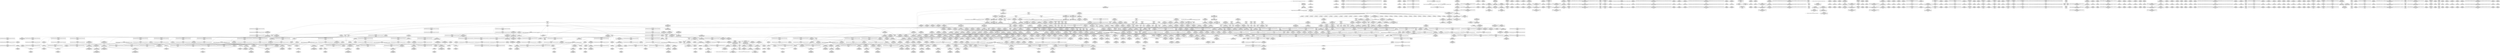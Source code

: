 digraph {
	CE0x58a3fa0 [shape=record,shape=Mrecord,label="{CE0x58a3fa0|task_has_perm:tmp2}"]
	CE0x5959a10 [shape=record,shape=Mrecord,label="{CE0x5959a10|rcu_lock_acquire:tmp2|*SummSink*}"]
	CE0x592c440 [shape=record,shape=Mrecord,label="{CE0x592c440|rcu_lock_release:indirectgoto}"]
	CE0x5966ca0 [shape=record,shape=Mrecord,label="{CE0x5966ca0|__preempt_count_add:val|Function::__preempt_count_add&Arg::val::|*SummSink*}"]
	CE0x58a29c0 [shape=record,shape=Mrecord,label="{CE0x58a29c0|selinux_ptrace_traceme:entry|*SummSink*}"]
	CE0x58c25a0 [shape=record,shape=Mrecord,label="{CE0x58c25a0|GLOBAL:task_has_perm|*Constant*}"]
	CE0x5942b60 [shape=record,shape=Mrecord,label="{CE0x5942b60|_ret_i32_%retval.0,_!dbg_!27728|security/selinux/avc.c,775|*SummSource*}"]
	CE0x58b4e80 [shape=record,shape=Mrecord,label="{CE0x58b4e80|task_has_perm:tmp9|security/selinux/hooks.c,1525|*SummSource*}"]
	CE0x5936e00 [shape=record,shape=Mrecord,label="{CE0x5936e00|i32_0|*Constant*}"]
	CE0x59ba920 [shape=record,shape=Mrecord,label="{CE0x59ba920|i64*_getelementptr_inbounds_(_4_x_i64_,_4_x_i64_*___llvm_gcov_ctr134,_i64_0,_i64_1)|*Constant*}"]
	CE0x58e32e0 [shape=record,shape=Mrecord,label="{CE0x58e32e0|task_has_perm:tmp44|security/selinux/hooks.c,1526}"]
	CE0x5967eb0 [shape=record,shape=Mrecord,label="{CE0x5967eb0|128:_i8*,_:_CRE_56,64_}"]
	CE0x58e4ef0 [shape=record,shape=Mrecord,label="{CE0x58e4ef0|_call_void_lockdep_rcu_suspicious(i8*_getelementptr_inbounds_(_25_x_i8_,_25_x_i8_*_.str3,_i32_0,_i32_0),_i32_1526,_i8*_getelementptr_inbounds_(_41_x_i8_,_41_x_i8_*_.str44,_i32_0,_i32_0))_#10,_!dbg_!27771|security/selinux/hooks.c,1526|*SummSink*}"]
	CE0x589dff0 [shape=record,shape=Mrecord,label="{CE0x589dff0|selinux_ptrace_traceme:call|security/selinux/hooks.c,1958|*SummSink*}"]
	CE0x58cb4c0 [shape=record,shape=Mrecord,label="{CE0x58cb4c0|rcu_read_lock:do.end}"]
	CE0x58f8a90 [shape=record,shape=Mrecord,label="{CE0x58f8a90|_call_void_mcount()_#3|*SummSink*}"]
	CE0x58c8210 [shape=record,shape=Mrecord,label="{CE0x58c8210|rcu_read_lock:if.end|*SummSink*}"]
	CE0x58fb7d0 [shape=record,shape=Mrecord,label="{CE0x58fb7d0|i64_7|*Constant*|*SummSink*}"]
	CE0x59539e0 [shape=record,shape=Mrecord,label="{CE0x59539e0|i8*_getelementptr_inbounds_(_42_x_i8_,_42_x_i8_*_.str46,_i32_0,_i32_0)|*Constant*|*SummSink*}"]
	CE0x58a0b80 [shape=record,shape=Mrecord,label="{CE0x58a0b80|_ret_%struct.task_struct*_%tmp4,_!dbg_!27714|./arch/x86/include/asm/current.h,14|*SummSource*}"]
	CE0x5900400 [shape=record,shape=Mrecord,label="{CE0x5900400|i64*_getelementptr_inbounds_(_4_x_i64_,_4_x_i64_*___llvm_gcov_ctr130,_i64_0,_i64_1)|*Constant*|*SummSink*}"]
	CE0x5926e40 [shape=record,shape=Mrecord,label="{CE0x5926e40|rcu_read_lock:tmp16|include/linux/rcupdate.h,882|*SummSource*}"]
	CE0x58c2860 [shape=record,shape=Mrecord,label="{CE0x58c2860|_ret_i32_%retval.0,_!dbg_!27723|security/selinux/hooks.c,1963}"]
	CE0x595b120 [shape=record,shape=Mrecord,label="{CE0x595b120|i64_1|*Constant*}"]
	CE0x599c710 [shape=record,shape=Mrecord,label="{CE0x599c710|void_(i32*,_i32,_i32*)*_asm_addl_$1,_%gs:$0_,_*m,ri,*m,_dirflag_,_fpsr_,_flags_}"]
	CE0x58ce060 [shape=record,shape=Mrecord,label="{CE0x58ce060|task_has_perm:tobool12|security/selinux/hooks.c,1526|*SummSink*}"]
	CE0x59058b0 [shape=record,shape=Mrecord,label="{CE0x59058b0|i64*_getelementptr_inbounds_(_4_x_i64_,_4_x_i64_*___llvm_gcov_ctr129,_i64_0,_i64_3)|*Constant*|*SummSink*}"]
	CE0x596b040 [shape=record,shape=Mrecord,label="{CE0x596b040|_ret_void,_!dbg_!27717|include/linux/rcupdate.h,424|*SummSource*}"]
	CE0x58e1a10 [shape=record,shape=Mrecord,label="{CE0x58e1a10|task_has_perm:tmp21|security/selinux/hooks.c,1525|*SummSource*}"]
	CE0x58af1e0 [shape=record,shape=Mrecord,label="{CE0x58af1e0|i64_4|*Constant*|*SummSink*}"]
	CE0x5905510 [shape=record,shape=Mrecord,label="{CE0x5905510|task_has_perm:tmp4|*LoadInst*|security/selinux/hooks.c,1525|*SummSource*}"]
	CE0x58ca320 [shape=record,shape=Mrecord,label="{CE0x58ca320|rcu_read_lock:call|include/linux/rcupdate.h,882}"]
	CE0x593e3f0 [shape=record,shape=Mrecord,label="{CE0x593e3f0|rcu_lock_release:tmp7|*SummSource*}"]
	CE0x5958600 [shape=record,shape=Mrecord,label="{CE0x5958600|rcu_read_unlock:tmp6|include/linux/rcupdate.h,933}"]
	CE0x58c2c50 [shape=record,shape=Mrecord,label="{CE0x58c2c50|i64*_getelementptr_inbounds_(_24_x_i64_,_24_x_i64_*___llvm_gcov_ctr138,_i64_0,_i64_1)|*Constant*|*SummSink*}"]
	CE0x58ebb80 [shape=record,shape=Mrecord,label="{CE0x58ebb80|__preempt_count_sub:do.end|*SummSource*}"]
	CE0x59a9920 [shape=record,shape=Mrecord,label="{CE0x59a9920|void_(i32*,_i32,_i32*)*_asm_addl_$1,_%gs:$0_,_*m,ri,*m,_dirflag_,_fpsr_,_flags_|*SummSource*}"]
	CE0x59a8fe0 [shape=record,shape=Mrecord,label="{CE0x59a8fe0|i64*_getelementptr_inbounds_(_4_x_i64_,_4_x_i64_*___llvm_gcov_ctr135,_i64_0,_i64_3)|*Constant*}"]
	CE0x58e6490 [shape=record,shape=Mrecord,label="{CE0x58e6490|i64*_getelementptr_inbounds_(_24_x_i64_,_24_x_i64_*___llvm_gcov_ctr138,_i64_0,_i64_20)|*Constant*|*SummSource*}"]
	CE0x599ca10 [shape=record,shape=Mrecord,label="{CE0x599ca10|__rcu_read_unlock:bb|*SummSource*}"]
	CE0x58c8c00 [shape=record,shape=Mrecord,label="{CE0x58c8c00|rcu_lock_acquire:map|Function::rcu_lock_acquire&Arg::map::|*SummSink*}"]
	CE0x58d6930 [shape=record,shape=Mrecord,label="{CE0x58d6930|i64*_getelementptr_inbounds_(_6_x_i64_,_6_x_i64_*___llvm_gcov_ctr137,_i64_0,_i64_4)|*Constant*|*SummSource*}"]
	CE0x58ee070 [shape=record,shape=Mrecord,label="{CE0x58ee070|rcu_read_lock:if.end}"]
	CE0x599f440 [shape=record,shape=Mrecord,label="{CE0x599f440|GLOBAL:lock_release|*Constant*|*SummSink*}"]
	CE0x5900c50 [shape=record,shape=Mrecord,label="{CE0x5900c50|rcu_read_lock:tmp|*SummSource*}"]
	CE0x58aa130 [shape=record,shape=Mrecord,label="{CE0x58aa130|_ret_%struct.task_struct*_%tmp4,_!dbg_!27714|./arch/x86/include/asm/current.h,14|*SummSink*}"]
	CE0x58fd120 [shape=record,shape=Mrecord,label="{CE0x58fd120|task_has_perm:do.end22}"]
	CE0x5966350 [shape=record,shape=Mrecord,label="{CE0x5966350|rcu_lock_acquire:tmp}"]
	CE0x58bbd40 [shape=record,shape=Mrecord,label="{CE0x58bbd40|_ret_i32_%call26,_!dbg_!27792|security/selinux/hooks.c,1528|*SummSource*}"]
	CE0x589e920 [shape=record,shape=Mrecord,label="{CE0x589e920|selinux_ptrace_traceme:tmp1|*SummSink*}"]
	CE0x59599a0 [shape=record,shape=Mrecord,label="{CE0x59599a0|rcu_lock_acquire:tmp2|*SummSource*}"]
	CE0x589d7e0 [shape=record,shape=Mrecord,label="{CE0x589d7e0|selinux_ptrace_traceme:if.end|*SummSource*}"]
	CE0x58aa560 [shape=record,shape=Mrecord,label="{CE0x58aa560|task_has_perm:land.lhs.true2|*SummSource*}"]
	CE0x59a8300 [shape=record,shape=Mrecord,label="{CE0x59a8300|i64*_getelementptr_inbounds_(_4_x_i64_,_4_x_i64_*___llvm_gcov_ctr135,_i64_0,_i64_2)|*Constant*}"]
	CE0x5963020 [shape=record,shape=Mrecord,label="{CE0x5963020|rcu_read_unlock:tmp21|include/linux/rcupdate.h,935|*SummSink*}"]
	CE0x5942530 [shape=record,shape=Mrecord,label="{CE0x5942530|_ret_void,_!dbg_!27735|include/linux/rcupdate.h,938|*SummSource*}"]
	CE0x593f650 [shape=record,shape=Mrecord,label="{CE0x593f650|task_has_perm:tmp56|security/selinux/hooks.c,1526}"]
	CE0x59a2f00 [shape=record,shape=Mrecord,label="{CE0x59a2f00|__rcu_read_unlock:tmp4|include/linux/rcupdate.h,244|*SummSource*}"]
	CE0x592ee00 [shape=record,shape=Mrecord,label="{CE0x592ee00|i64*_getelementptr_inbounds_(_4_x_i64_,_4_x_i64_*___llvm_gcov_ctr133,_i64_0,_i64_0)|*Constant*|*SummSource*}"]
	CE0x5903e60 [shape=record,shape=Mrecord,label="{CE0x5903e60|i64_2|*Constant*}"]
	CE0x58e7b90 [shape=record,shape=Mrecord,label="{CE0x58e7b90|task_has_perm:tmp50|security/selinux/hooks.c,1526|*SummSink*}"]
	CE0x59d8d90 [shape=record,shape=Mrecord,label="{CE0x59d8d90|__preempt_count_add:bb|*SummSink*}"]
	CE0x595a230 [shape=record,shape=Mrecord,label="{CE0x595a230|GLOBAL:__preempt_count_add|*Constant*|*SummSink*}"]
	CE0x58d8c80 [shape=record,shape=Mrecord,label="{CE0x58d8c80|selinux_ptrace_traceme:tmp9|security/selinux/hooks.c,1962|*SummSource*}"]
	CE0x596c0b0 [shape=record,shape=Mrecord,label="{CE0x596c0b0|_ret_void,_!dbg_!27717|include/linux/rcupdate.h,245}"]
	CE0x593b1d0 [shape=record,shape=Mrecord,label="{CE0x593b1d0|GLOBAL:lock_acquire|*Constant*|*SummSource*}"]
	CE0x58f2410 [shape=record,shape=Mrecord,label="{CE0x58f2410|rcu_lock_acquire:tmp3|*SummSink*}"]
	CE0x592b970 [shape=record,shape=Mrecord,label="{CE0x592b970|rcu_read_lock:tmp10|include/linux/rcupdate.h,882}"]
	CE0x5926430 [shape=record,shape=Mrecord,label="{CE0x5926430|rcu_read_lock:tmp14|include/linux/rcupdate.h,882|*SummSource*}"]
	CE0x58ac3c0 [shape=record,shape=Mrecord,label="{CE0x58ac3c0|GLOBAL:current_task|Global_var:current_task|*SummSink*}"]
	CE0x5965b40 [shape=record,shape=Mrecord,label="{CE0x5965b40|_call_void_asm_addl_$1,_%gs:$0_,_*m,ri,*m,_dirflag_,_fpsr_,_flags_(i32*___preempt_count,_i32_%val,_i32*___preempt_count)_#3,_!dbg_!27714,_!srcloc_!27717|./arch/x86/include/asm/preempt.h,72|*SummSink*}"]
	CE0x5898e10 [shape=record,shape=Mrecord,label="{CE0x5898e10|i64_2|*Constant*|*SummSink*}"]
	CE0x765f9d0 [shape=record,shape=Mrecord,label="{CE0x765f9d0|selinux_ptrace_traceme:tmp6|security/selinux/hooks.c,1960}"]
	CE0x5940370 [shape=record,shape=Mrecord,label="{CE0x5940370|task_has_perm:sid25|security/selinux/hooks.c,1526|*SummSink*}"]
	CE0x58b5cd0 [shape=record,shape=Mrecord,label="{CE0x58b5cd0|i32_1|*Constant*|*SummSource*}"]
	CE0x5964d60 [shape=record,shape=Mrecord,label="{CE0x5964d60|i32_934|*Constant*|*SummSource*}"]
	CE0x58e4550 [shape=record,shape=Mrecord,label="{CE0x58e4550|task_has_perm:tmp46|security/selinux/hooks.c,1526|*SummSink*}"]
	CE0x58eeed0 [shape=record,shape=Mrecord,label="{CE0x58eeed0|rcu_read_lock:tmp2|*SummSink*}"]
	CE0x592cb50 [shape=record,shape=Mrecord,label="{CE0x592cb50|GLOBAL:__preempt_count_sub|*Constant*|*SummSink*}"]
	CE0x58d2ae0 [shape=record,shape=Mrecord,label="{CE0x58d2ae0|task_has_perm:call16|security/selinux/hooks.c,1526}"]
	CE0x58c7fd0 [shape=record,shape=Mrecord,label="{CE0x58c7fd0|__rcu_read_lock:tmp5|include/linux/rcupdate.h,239|*SummSource*}"]
	CE0x58abb00 [shape=record,shape=Mrecord,label="{CE0x58abb00|selinux_ptrace_traceme:tmp2|security/selinux/hooks.c,1959|*SummSink*}"]
	CE0x5901ca0 [shape=record,shape=Mrecord,label="{CE0x5901ca0|i64_1|*Constant*}"]
	CE0x593d7b0 [shape=record,shape=Mrecord,label="{CE0x593d7b0|__preempt_count_add:tmp2|*SummSink*}"]
	CE0x58ec0d0 [shape=record,shape=Mrecord,label="{CE0x58ec0d0|_call_void_mcount()_#3|*SummSink*}"]
	CE0x59648a0 [shape=record,shape=Mrecord,label="{CE0x59648a0|i32_934|*Constant*}"]
	CE0x58bafe0 [shape=record,shape=Mrecord,label="{CE0x58bafe0|GLOBAL:current_task|Global_var:current_task}"]
	CE0x59265b0 [shape=record,shape=Mrecord,label="{CE0x59265b0|rcu_read_lock:tmp14|include/linux/rcupdate.h,882|*SummSink*}"]
	CE0x58af570 [shape=record,shape=Mrecord,label="{CE0x58af570|i64_5|*Constant*|*SummSink*}"]
	CE0x5935ff0 [shape=record,shape=Mrecord,label="{CE0x5935ff0|__rcu_read_unlock:tmp6|include/linux/rcupdate.h,245|*SummSource*}"]
	CE0x58f9220 [shape=record,shape=Mrecord,label="{CE0x58f9220|%struct.task_struct*_(%struct.task_struct**)*_asm_movq_%gs:$_1:P_,$0_,_r,im,_dirflag_,_fpsr_,_flags_|*SummSource*}"]
	CE0x58fb6a0 [shape=record,shape=Mrecord,label="{CE0x58fb6a0|i64_7|*Constant*|*SummSource*}"]
	CE0x58ef7f0 [shape=record,shape=Mrecord,label="{CE0x58ef7f0|task_has_perm:tmp16|security/selinux/hooks.c,1525}"]
	CE0x590b910 [shape=record,shape=Mrecord,label="{CE0x590b910|avc_has_perm:tclass|Function::avc_has_perm&Arg::tclass::|*SummSink*}"]
	CE0x58a06b0 [shape=record,shape=Mrecord,label="{CE0x58a06b0|_call_void_mcount()_#3|*SummSink*}"]
	CE0x5951970 [shape=record,shape=Mrecord,label="{CE0x5951970|_call_void_lockdep_rcu_suspicious(i8*_getelementptr_inbounds_(_25_x_i8_,_25_x_i8_*_.str45,_i32_0,_i32_0),_i32_883,_i8*_getelementptr_inbounds_(_42_x_i8_,_42_x_i8_*_.str46,_i32_0,_i32_0))_#10,_!dbg_!27728|include/linux/rcupdate.h,882|*SummSource*}"]
	CE0x58c8e00 [shape=record,shape=Mrecord,label="{CE0x58c8e00|i64*_getelementptr_inbounds_(_4_x_i64_,_4_x_i64_*___llvm_gcov_ctr128,_i64_0,_i64_2)|*Constant*|*SummSource*}"]
	CE0x58f5110 [shape=record,shape=Mrecord,label="{CE0x58f5110|__rcu_read_unlock:tmp1}"]
	CE0x58d1100 [shape=record,shape=Mrecord,label="{CE0x58d1100|i64_16|*Constant*|*SummSink*}"]
	CE0x59a7eb0 [shape=record,shape=Mrecord,label="{CE0x59a7eb0|__preempt_count_add:tmp|*SummSource*}"]
	CE0x58f8d80 [shape=record,shape=Mrecord,label="{CE0x58f8d80|task_has_perm:tmp8|security/selinux/hooks.c,1525}"]
	CE0x58f1ed0 [shape=record,shape=Mrecord,label="{CE0x58f1ed0|task_has_perm:if.then|*SummSink*}"]
	CE0x58c7e50 [shape=record,shape=Mrecord,label="{CE0x58c7e50|__rcu_read_lock:tmp5|include/linux/rcupdate.h,239}"]
	CE0x589f210 [shape=record,shape=Mrecord,label="{CE0x589f210|selinux_ptrace_traceme:return|*SummSink*}"]
	CE0x598f000 [shape=record,shape=Mrecord,label="{CE0x598f000|rcu_lock_acquire:tmp6|*SummSink*}"]
	CE0x58ac480 [shape=record,shape=Mrecord,label="{CE0x58ac480|%struct.task_struct*_(%struct.task_struct**)*_asm_movq_%gs:$_1:P_,$0_,_r,im,_dirflag_,_fpsr_,_flags_}"]
	CE0x59064d0 [shape=record,shape=Mrecord,label="{CE0x59064d0|task_has_perm:call|security/selinux/hooks.c,1525|*SummSource*}"]
	CE0x59901b0 [shape=record,shape=Mrecord,label="{CE0x59901b0|rcu_lock_acquire:indirectgoto}"]
	CE0x58ec530 [shape=record,shape=Mrecord,label="{CE0x58ec530|rcu_read_unlock:tmp10|include/linux/rcupdate.h,933|*SummSink*}"]
	CE0x589e710 [shape=record,shape=Mrecord,label="{CE0x589e710|selinux_ptrace_traceme:call|security/selinux/hooks.c,1958|*SummSource*}"]
	CE0x58d9df0 [shape=record,shape=Mrecord,label="{CE0x58d9df0|selinux_ptrace_traceme:tmp9|security/selinux/hooks.c,1962|*SummSink*}"]
	CE0x590c7f0 [shape=record,shape=Mrecord,label="{CE0x590c7f0|i64_4|*Constant*|*SummSource*}"]
	CE0x5964290 [shape=record,shape=Mrecord,label="{CE0x5964290|_call_void_lockdep_rcu_suspicious(i8*_getelementptr_inbounds_(_25_x_i8_,_25_x_i8_*_.str45,_i32_0,_i32_0),_i32_934,_i8*_getelementptr_inbounds_(_44_x_i8_,_44_x_i8_*_.str47,_i32_0,_i32_0))_#10,_!dbg_!27726|include/linux/rcupdate.h,933|*SummSink*}"]
	CE0x593fc50 [shape=record,shape=Mrecord,label="{CE0x593fc50|task_has_perm:tmp56|security/selinux/hooks.c,1526|*SummSource*}"]
	CE0x5925f50 [shape=record,shape=Mrecord,label="{CE0x5925f50|rcu_read_lock:tmp14|include/linux/rcupdate.h,882}"]
	CE0x58f5010 [shape=record,shape=Mrecord,label="{CE0x58f5010|__rcu_read_lock:do.end|*SummSink*}"]
	CE0x58b7aa0 [shape=record,shape=Mrecord,label="{CE0x58b7aa0|task_has_perm:tobool12|security/selinux/hooks.c,1526|*SummSource*}"]
	CE0x58af4a0 [shape=record,shape=Mrecord,label="{CE0x58af4a0|i64_5|*Constant*|*SummSource*}"]
	CE0x595c480 [shape=record,shape=Mrecord,label="{CE0x595c480|__preempt_count_add:entry}"]
	CE0x58a5370 [shape=record,shape=Mrecord,label="{CE0x58a5370|task_has_perm:tobool4|security/selinux/hooks.c,1525|*SummSource*}"]
	CE0x58c75e0 [shape=record,shape=Mrecord,label="{CE0x58c75e0|rcu_read_unlock:tmp3|*SummSource*}"]
	CE0x58a24d0 [shape=record,shape=Mrecord,label="{CE0x58a24d0|GLOBAL:lockdep_rcu_suspicious|*Constant*|*SummSink*}"]
	CE0x58fe0d0 [shape=record,shape=Mrecord,label="{CE0x58fe0d0|rcu_read_lock:tmp6|include/linux/rcupdate.h,882|*SummSink*}"]
	CE0x58b8a10 [shape=record,shape=Mrecord,label="{CE0x58b8a10|selinux_ptrace_traceme:tmp6|security/selinux/hooks.c,1960|*SummSink*}"]
	CE0x5903530 [shape=record,shape=Mrecord,label="{CE0x5903530|task_has_perm:do.end}"]
	CE0x5934fa0 [shape=record,shape=Mrecord,label="{CE0x5934fa0|rcu_lock_acquire:__here|*SummSource*}"]
	CE0x592bbc0 [shape=record,shape=Mrecord,label="{CE0x592bbc0|rcu_read_lock:tmp9|include/linux/rcupdate.h,882|*SummSink*}"]
	CE0x58fb470 [shape=record,shape=Mrecord,label="{CE0x58fb470|i64_7|*Constant*}"]
	CE0x595b7a0 [shape=record,shape=Mrecord,label="{CE0x595b7a0|rcu_read_unlock:tmp12|include/linux/rcupdate.h,933|*SummSink*}"]
	CE0x5928e10 [shape=record,shape=Mrecord,label="{CE0x5928e10|rcu_read_unlock:tobool|include/linux/rcupdate.h,933|*SummSource*}"]
	CE0x58b3660 [shape=record,shape=Mrecord,label="{CE0x58b3660|_call_void___rcu_read_lock()_#10,_!dbg_!27710|include/linux/rcupdate.h,879|*SummSink*}"]
	CE0x59a8000 [shape=record,shape=Mrecord,label="{CE0x59a8000|i64*_getelementptr_inbounds_(_4_x_i64_,_4_x_i64_*___llvm_gcov_ctr129,_i64_0,_i64_2)|*Constant*}"]
	CE0x5927440 [shape=record,shape=Mrecord,label="{CE0x5927440|i64*_getelementptr_inbounds_(_11_x_i64_,_11_x_i64_*___llvm_gcov_ctr127,_i64_0,_i64_8)|*Constant*|*SummSource*}"]
	CE0x598dff0 [shape=record,shape=Mrecord,label="{CE0x598dff0|_call_void_lock_acquire(%struct.lockdep_map*_%map,_i32_0,_i32_0,_i32_2,_i32_0,_%struct.lockdep_map*_null,_i64_ptrtoint_(i8*_blockaddress(_rcu_lock_acquire,_%__here)_to_i64))_#10,_!dbg_!27716|include/linux/rcupdate.h,418|*SummSource*}"]
	CE0x59a4c50 [shape=record,shape=Mrecord,label="{CE0x59a4c50|__preempt_count_sub:val|Function::__preempt_count_sub&Arg::val::|*SummSink*}"]
	CE0x5963b80 [shape=record,shape=Mrecord,label="{CE0x5963b80|rcu_read_unlock:tmp18|include/linux/rcupdate.h,933|*SummSource*}"]
	CE0x58b13e0 [shape=record,shape=Mrecord,label="{CE0x58b13e0|i32_128|*Constant*|*SummSource*}"]
	CE0x59680d0 [shape=record,shape=Mrecord,label="{CE0x59680d0|128:_i8*,_:_CRE_72,80_}"]
	CE0x58c6540 [shape=record,shape=Mrecord,label="{CE0x58c6540|rcu_read_unlock:call|include/linux/rcupdate.h,933|*SummSource*}"]
	CE0x58b8820 [shape=record,shape=Mrecord,label="{CE0x58b8820|_call_void_mcount()_#3}"]
	CE0x58a8920 [shape=record,shape=Mrecord,label="{CE0x58a8920|i64*_getelementptr_inbounds_(_2_x_i64_,_2_x_i64_*___llvm_gcov_ctr98,_i64_0,_i64_1)|*Constant*|*SummSource*}"]
	CE0x59a1630 [shape=record,shape=Mrecord,label="{CE0x59a1630|__rcu_read_lock:tmp2|*SummSource*}"]
	CE0x5936920 [shape=record,shape=Mrecord,label="{CE0x5936920|i64*_getelementptr_inbounds_(_4_x_i64_,_4_x_i64_*___llvm_gcov_ctr130,_i64_0,_i64_3)|*Constant*}"]
	CE0x59a1040 [shape=record,shape=Mrecord,label="{CE0x59a1040|__rcu_read_lock:do.end|*SummSource*}"]
	CE0x5940860 [shape=record,shape=Mrecord,label="{CE0x5940860|0:_i32,_4:_i32,_8:_i32,_12:_i32,_:_CMRE_4,8_|*MultipleSource*|security/selinux/hooks.c,1526|security/selinux/hooks.c,1526|security/selinux/hooks.c,1526}"]
	CE0x58ffe10 [shape=record,shape=Mrecord,label="{CE0x58ffe10|i32_22|*Constant*|*SummSink*}"]
	CE0x58cff80 [shape=record,shape=Mrecord,label="{CE0x58cff80|GLOBAL:task_has_perm.__warned48|Global_var:task_has_perm.__warned48|*SummSource*}"]
	CE0x58fd060 [shape=record,shape=Mrecord,label="{CE0x58fd060|task_has_perm:do.body5|*SummSink*}"]
	CE0x58b6f10 [shape=record,shape=Mrecord,label="{CE0x58b6f10|task_has_perm:tmp31|*LoadInst*|security/selinux/hooks.c,1526|*SummSink*}"]
	CE0x58c9260 [shape=record,shape=Mrecord,label="{CE0x58c9260|COLLAPSED:_GCMRE___llvm_gcov_ctr132_internal_global_11_x_i64_zeroinitializer:_elem_0:default:}"]
	CE0x5963720 [shape=record,shape=Mrecord,label="{CE0x5963720|rcu_read_unlock:tmp17|include/linux/rcupdate.h,933|*SummSink*}"]
	CE0x58acbb0 [shape=record,shape=Mrecord,label="{CE0x58acbb0|4:_i32,_:_CRE_4,8_|*MultipleSource*|security/selinux/hooks.c,1525|security/selinux/hooks.c,1525|security/selinux/hooks.c,1525}"]
	"CONST[source:2(external),value:2(dynamic)][purpose:{object}][SrcIdx:2]"
	CE0x58faef0 [shape=record,shape=Mrecord,label="{CE0x58faef0|rcu_read_lock:tmp|*SummSink*}"]
	CE0x58e1cb0 [shape=record,shape=Mrecord,label="{CE0x58e1cb0|task_has_perm:tmp22|security/selinux/hooks.c,1525}"]
	CE0x59d46e0 [shape=record,shape=Mrecord,label="{CE0x59d46e0|__preempt_count_add:tmp4|./arch/x86/include/asm/preempt.h,72}"]
	CE0x58e9ce0 [shape=record,shape=Mrecord,label="{CE0x58e9ce0|task_has_perm:tmp53|security/selinux/hooks.c,1526|*SummSink*}"]
	CE0x58fd7a0 [shape=record,shape=Mrecord,label="{CE0x58fd7a0|rcu_read_unlock:tmp15|include/linux/rcupdate.h,933}"]
	CE0x58b5060 [shape=record,shape=Mrecord,label="{CE0x58b5060|task_has_perm:tobool1|security/selinux/hooks.c,1525}"]
	CE0x58b6360 [shape=record,shape=Mrecord,label="{CE0x58b6360|task_has_perm:tmp30|security/selinux/hooks.c,1525|*SummSink*}"]
	CE0x593df50 [shape=record,shape=Mrecord,label="{CE0x593df50|rcu_lock_release:tmp6|*SummSink*}"]
	CE0x58f9870 [shape=record,shape=Mrecord,label="{CE0x58f9870|rcu_read_unlock:tmp4|include/linux/rcupdate.h,933|*SummSink*}"]
	CE0x59413d0 [shape=record,shape=Mrecord,label="{CE0x59413d0|task_has_perm:tmp57|security/selinux/hooks.c,1526}"]
	CE0x59304f0 [shape=record,shape=Mrecord,label="{CE0x59304f0|rcu_lock_release:__here|*SummSink*}"]
	CE0x5924ad0 [shape=record,shape=Mrecord,label="{CE0x5924ad0|rcu_read_lock:tmp11|include/linux/rcupdate.h,882|*SummSource*}"]
	CE0x592b680 [shape=record,shape=Mrecord,label="{CE0x592b680|i64_5|*Constant*}"]
	CE0x58f9dc0 [shape=record,shape=Mrecord,label="{CE0x58f9dc0|_ret_void,_!dbg_!27735|include/linux/rcupdate.h,884|*SummSource*}"]
	CE0x58a7530 [shape=record,shape=Mrecord,label="{CE0x58a7530|GLOBAL:get_current|*Constant*|*SummSource*}"]
	CE0x58e6600 [shape=record,shape=Mrecord,label="{CE0x58e6600|task_has_perm:tmp48|security/selinux/hooks.c,1526}"]
	CE0x5905b00 [shape=record,shape=Mrecord,label="{CE0x5905b00|task_has_perm:if.end|*SummSource*}"]
	CE0x5958f10 [shape=record,shape=Mrecord,label="{CE0x5958f10|i64*_getelementptr_inbounds_(_11_x_i64_,_11_x_i64_*___llvm_gcov_ctr132,_i64_0,_i64_0)|*Constant*|*SummSource*}"]
	CE0x589df40 [shape=record,shape=Mrecord,label="{CE0x589df40|selinux_ptrace_traceme:if.end}"]
	CE0x58b01b0 [shape=record,shape=Mrecord,label="{CE0x58b01b0|task_has_perm:call16|security/selinux/hooks.c,1526|*SummSink*}"]
	CE0x5926720 [shape=record,shape=Mrecord,label="{CE0x5926720|rcu_read_lock:tmp15|include/linux/rcupdate.h,882}"]
	CE0x58ab8a0 [shape=record,shape=Mrecord,label="{CE0x58ab8a0|i64_0|*Constant*}"]
	CE0x59619b0 [shape=record,shape=Mrecord,label="{CE0x59619b0|i64*_getelementptr_inbounds_(_11_x_i64_,_11_x_i64_*___llvm_gcov_ctr132,_i64_0,_i64_9)|*Constant*|*SummSink*}"]
	CE0x5959060 [shape=record,shape=Mrecord,label="{CE0x5959060|__preempt_count_add:val|Function::__preempt_count_add&Arg::val::|*SummSource*}"]
	CE0x5906bd0 [shape=record,shape=Mrecord,label="{CE0x5906bd0|task_has_perm:bb|*SummSource*}"]
	CE0x58adcc0 [shape=record,shape=Mrecord,label="{CE0x58adcc0|GLOBAL:__llvm_gcov_ctr138|Global_var:__llvm_gcov_ctr138}"]
	CE0x58cca30 [shape=record,shape=Mrecord,label="{CE0x58cca30|task_has_perm:tmp22|security/selinux/hooks.c,1525|*SummSource*}"]
	CE0x599cb80 [shape=record,shape=Mrecord,label="{CE0x599cb80|__preempt_count_add:tmp1|*SummSource*}"]
	CE0x59d90f0 [shape=record,shape=Mrecord,label="{CE0x59d90f0|i32_0|*Constant*}"]
	CE0x595aae0 [shape=record,shape=Mrecord,label="{CE0x595aae0|_ret_void,_!dbg_!27720|./arch/x86/include/asm/preempt.h,78}"]
	CE0x58fe9f0 [shape=record,shape=Mrecord,label="{CE0x58fe9f0|GLOBAL:rcu_read_lock.__warned|Global_var:rcu_read_lock.__warned|*SummSource*}"]
	CE0x59067b0 [shape=record,shape=Mrecord,label="{CE0x59067b0|rcu_read_unlock:do.end|*SummSink*}"]
	CE0x5991a80 [shape=record,shape=Mrecord,label="{CE0x5991a80|__preempt_count_sub:tmp7|./arch/x86/include/asm/preempt.h,78}"]
	CE0x58d3130 [shape=record,shape=Mrecord,label="{CE0x58d3130|task_has_perm:do.body21}"]
	CE0x58f0f70 [shape=record,shape=Mrecord,label="{CE0x58f0f70|task_has_perm:if.end19|*SummSink*}"]
	CE0x58d2be0 [shape=record,shape=Mrecord,label="{CE0x58d2be0|_call_void_mcount()_#3|*SummSink*}"]
	CE0x58a17c0 [shape=record,shape=Mrecord,label="{CE0x58a17c0|i64_ptrtoint_(i8*_blockaddress(_rcu_lock_acquire,_%__here)_to_i64)|*Constant*}"]
	CE0x58bf8a0 [shape=record,shape=Mrecord,label="{CE0x58bf8a0|i64_1|*Constant*|*SummSink*}"]
	CE0x58a4520 [shape=record,shape=Mrecord,label="{CE0x58a4520|selinux_ptrace_traceme:tmp11|security/selinux/hooks.c,1963|*SummSource*}"]
	CE0x58c12e0 [shape=record,shape=Mrecord,label="{CE0x58c12e0|get_current:tmp4|./arch/x86/include/asm/current.h,14}"]
	CE0x58c9e40 [shape=record,shape=Mrecord,label="{CE0x58c9e40|i32_0|*Constant*}"]
	CE0x59dc240 [shape=record,shape=Mrecord,label="{CE0x59dc240|__preempt_count_sub:do.body|*SummSink*}"]
	CE0x58cb320 [shape=record,shape=Mrecord,label="{CE0x58cb320|__rcu_read_lock:tmp7|include/linux/rcupdate.h,240|*SummSink*}"]
	CE0x59a42b0 [shape=record,shape=Mrecord,label="{CE0x59a42b0|i64*_getelementptr_inbounds_(_4_x_i64_,_4_x_i64_*___llvm_gcov_ctr133,_i64_0,_i64_2)|*Constant*|*SummSink*}"]
	CE0x58f9790 [shape=record,shape=Mrecord,label="{CE0x58f9790|rcu_read_unlock:tobool|include/linux/rcupdate.h,933|*SummSink*}"]
	CE0x58f30e0 [shape=record,shape=Mrecord,label="{CE0x58f30e0|i64*_getelementptr_inbounds_(_24_x_i64_,_24_x_i64_*___llvm_gcov_ctr138,_i64_0,_i64_11)|*Constant*|*SummSink*}"]
	CE0x58af810 [shape=record,shape=Mrecord,label="{CE0x58af810|task_has_perm:tmp10|security/selinux/hooks.c,1525|*SummSink*}"]
	CE0x5927b90 [shape=record,shape=Mrecord,label="{CE0x5927b90|rcu_read_lock:tmp17|include/linux/rcupdate.h,882|*SummSink*}"]
	CE0x5950850 [shape=record,shape=Mrecord,label="{CE0x5950850|i64*_getelementptr_inbounds_(_4_x_i64_,_4_x_i64_*___llvm_gcov_ctr129,_i64_0,_i64_0)|*Constant*}"]
	CE0x58feb70 [shape=record,shape=Mrecord,label="{CE0x58feb70|GLOBAL:rcu_read_lock.__warned|Global_var:rcu_read_lock.__warned|*SummSink*}"]
	CE0x58b80c0 [shape=record,shape=Mrecord,label="{CE0x58b80c0|task_has_perm:tmp|*SummSink*}"]
	CE0x590c010 [shape=record,shape=Mrecord,label="{CE0x590c010|%struct.common_audit_data*_null|*Constant*|*SummSource*}"]
	CE0x598ef90 [shape=record,shape=Mrecord,label="{CE0x598ef90|rcu_lock_acquire:tmp6|*SummSource*}"]
	CE0x58c5e60 [shape=record,shape=Mrecord,label="{CE0x58c5e60|task_has_perm:tmp14|security/selinux/hooks.c,1525}"]
	CE0x58edf60 [shape=record,shape=Mrecord,label="{CE0x58edf60|rcu_read_lock:land.lhs.true|*SummSink*}"]
	CE0x58f8c10 [shape=record,shape=Mrecord,label="{CE0x58f8c10|task_has_perm:tmp7|security/selinux/hooks.c,1525|*SummSink*}"]
	CE0x59636b0 [shape=record,shape=Mrecord,label="{CE0x59636b0|rcu_read_unlock:tmp17|include/linux/rcupdate.h,933|*SummSource*}"]
	CE0x594b3e0 [shape=record,shape=Mrecord,label="{CE0x594b3e0|_call_void_mcount()_#3}"]
	CE0x58e42b0 [shape=record,shape=Mrecord,label="{CE0x58e42b0|task_has_perm:tmp46|security/selinux/hooks.c,1526}"]
	CE0x59071d0 [shape=record,shape=Mrecord,label="{CE0x59071d0|rcu_read_lock:tmp1|*SummSink*}"]
	CE0x598f450 [shape=record,shape=Mrecord,label="{CE0x598f450|rcu_lock_acquire:tmp7|*SummSink*}"]
	CE0x599f1b0 [shape=record,shape=Mrecord,label="{CE0x599f1b0|GLOBAL:lock_release|*Constant*|*SummSource*}"]
	CE0x599cde0 [shape=record,shape=Mrecord,label="{CE0x599cde0|i64_1|*Constant*}"]
	CE0x58d3e60 [shape=record,shape=Mrecord,label="{CE0x58d3e60|task_has_perm:tmp26|security/selinux/hooks.c,1525}"]
	CE0x5935f80 [shape=record,shape=Mrecord,label="{CE0x5935f80|__rcu_read_unlock:tmp6|include/linux/rcupdate.h,245}"]
	CE0x593c5e0 [shape=record,shape=Mrecord,label="{CE0x593c5e0|__preempt_count_add:bb}"]
	CE0x58a1d70 [shape=record,shape=Mrecord,label="{CE0x58a1d70|i8*_getelementptr_inbounds_(_25_x_i8_,_25_x_i8_*_.str3,_i32_0,_i32_0)|*Constant*|*SummSource*}"]
	CE0x5936170 [shape=record,shape=Mrecord,label="{CE0x5936170|__rcu_read_unlock:tmp6|include/linux/rcupdate.h,245|*SummSink*}"]
	CE0x593be20 [shape=record,shape=Mrecord,label="{CE0x593be20|__preempt_count_add:do.body}"]
	CE0x58d2cf0 [shape=record,shape=Mrecord,label="{CE0x58d2cf0|GLOBAL:__rcu_read_lock|*Constant*}"]
	CE0x58d0220 [shape=record,shape=Mrecord,label="{CE0x58d0220|0:_i8,_:_GCMR_task_has_perm.__warned48_internal_global_i8_0,_section_.data.unlikely_,_align_1:_elem_0:default:}"]
	CE0x5956ec0 [shape=record,shape=Mrecord,label="{CE0x5956ec0|rcu_lock_acquire:bb|*SummSource*}"]
	CE0x58b8d30 [shape=record,shape=Mrecord,label="{CE0x58b8d30|task_has_perm:call26|security/selinux/hooks.c,1528|*SummSink*}"]
	CE0x58a0d10 [shape=record,shape=Mrecord,label="{CE0x58a0d10|task_has_perm:entry|*SummSource*}"]
	CE0x590b1f0 [shape=record,shape=Mrecord,label="{CE0x590b1f0|i16_2|*Constant*}"]
	CE0x59dc750 [shape=record,shape=Mrecord,label="{CE0x59dc750|i64*_getelementptr_inbounds_(_4_x_i64_,_4_x_i64_*___llvm_gcov_ctr135,_i64_0,_i64_0)|*Constant*|*SummSource*}"]
	CE0x58f4920 [shape=record,shape=Mrecord,label="{CE0x58f4920|task_has_perm:sid|security/selinux/hooks.c,1525|*SummSource*}"]
	"CONST[source:1(input),value:2(dynamic)][purpose:{subject}][SrcIdx:0]"
	CE0x58a9230 [shape=record,shape=Mrecord,label="{CE0x58a9230|task_has_perm:tmp12|security/selinux/hooks.c,1525|*SummSink*}"]
	CE0x5943a30 [shape=record,shape=Mrecord,label="{CE0x5943a30|rcu_read_unlock:tmp7|include/linux/rcupdate.h,933|*SummSink*}"]
	CE0x59664c0 [shape=record,shape=Mrecord,label="{CE0x59664c0|rcu_read_unlock:tmp11|include/linux/rcupdate.h,933|*SummSource*}"]
	CE0x58f81d0 [shape=record,shape=Mrecord,label="{CE0x58f81d0|GLOBAL:rcu_lock_map|Global_var:rcu_lock_map|*SummSource*}"]
	CE0x58efa60 [shape=record,shape=Mrecord,label="{CE0x58efa60|task_has_perm:tmp16|security/selinux/hooks.c,1525|*SummSource*}"]
	CE0x593f4d0 [shape=record,shape=Mrecord,label="{CE0x593f4d0|task_has_perm:tmp55|security/selinux/hooks.c,1526}"]
	CE0x58f4ee0 [shape=record,shape=Mrecord,label="{CE0x58f4ee0|__rcu_read_unlock:tmp3|*SummSource*}"]
	CE0x58ee950 [shape=record,shape=Mrecord,label="{CE0x58ee950|i64*_getelementptr_inbounds_(_24_x_i64_,_24_x_i64_*___llvm_gcov_ctr138,_i64_0,_i64_8)|*Constant*|*SummSink*}"]
	CE0x595f1a0 [shape=record,shape=Mrecord,label="{CE0x595f1a0|rcu_read_unlock:tmp15|include/linux/rcupdate.h,933|*SummSink*}"]
	CE0x5943850 [shape=record,shape=Mrecord,label="{CE0x5943850|GLOBAL:__preempt_count_add|*Constant*}"]
	CE0x59260f0 [shape=record,shape=Mrecord,label="{CE0x59260f0|rcu_read_lock:tmp13|include/linux/rcupdate.h,882|*SummSink*}"]
	CE0x5941fe0 [shape=record,shape=Mrecord,label="{CE0x5941fe0|GLOBAL:rcu_read_unlock|*Constant*|*SummSink*}"]
	CE0x5959dd0 [shape=record,shape=Mrecord,label="{CE0x5959dd0|rcu_read_unlock:land.lhs.true2|*SummSink*}"]
	CE0x595e3e0 [shape=record,shape=Mrecord,label="{CE0x595e3e0|rcu_read_unlock:tmp9|include/linux/rcupdate.h,933|*SummSource*}"]
	CE0x596b2f0 [shape=record,shape=Mrecord,label="{CE0x596b2f0|_call_void___rcu_read_unlock()_#10,_!dbg_!27734|include/linux/rcupdate.h,937}"]
	CE0x59546d0 [shape=record,shape=Mrecord,label="{CE0x59546d0|rcu_read_lock:tmp19|include/linux/rcupdate.h,882|*SummSource*}"]
	CE0x58a96d0 [shape=record,shape=Mrecord,label="{CE0x58a96d0|task_has_perm:security|security/selinux/hooks.c,1525|*SummSink*}"]
	CE0x58d1090 [shape=record,shape=Mrecord,label="{CE0x58d1090|i64_16|*Constant*|*SummSource*}"]
	CE0x593b8b0 [shape=record,shape=Mrecord,label="{CE0x593b8b0|__rcu_read_unlock:tmp1|*SummSink*}"]
	CE0x59416b0 [shape=record,shape=Mrecord,label="{CE0x59416b0|task_has_perm:tmp57|security/selinux/hooks.c,1526|*SummSink*}"]
	CE0x59006e0 [shape=record,shape=Mrecord,label="{CE0x59006e0|_ret_void,_!dbg_!27735|include/linux/rcupdate.h,884|*SummSink*}"]
	CE0x58a12f0 [shape=record,shape=Mrecord,label="{CE0x58a12f0|%struct.lockdep_map*_null|*Constant*|*SummSource*}"]
	CE0x58c2410 [shape=record,shape=Mrecord,label="{CE0x58c2410|selinux_ptrace_traceme:call2|security/selinux/hooks.c,1962|*SummSource*}"]
	CE0x58e43b0 [shape=record,shape=Mrecord,label="{CE0x58e43b0|task_has_perm:tmp46|security/selinux/hooks.c,1526|*SummSource*}"]
	CE0x58d42b0 [shape=record,shape=Mrecord,label="{CE0x58d42b0|i64*_getelementptr_inbounds_(_24_x_i64_,_24_x_i64_*___llvm_gcov_ctr138,_i64_0,_i64_12)|*Constant*}"]
	CE0x589d3c0 [shape=record,shape=Mrecord,label="{CE0x589d3c0|selinux_ptrace_traceme:tmp|*SummSink*}"]
	CE0x58ac5c0 [shape=record,shape=Mrecord,label="{CE0x58ac5c0|i64_0|*Constant*}"]
	CE0x58e3040 [shape=record,shape=Mrecord,label="{CE0x58e3040|task_has_perm:tmp43|security/selinux/hooks.c,1526|*SummSource*}"]
	CE0x5942880 [shape=record,shape=Mrecord,label="{CE0x5942880|avc_has_perm:auditdata|Function::avc_has_perm&Arg::auditdata::}"]
	CE0x5906a70 [shape=record,shape=Mrecord,label="{CE0x5906a70|task_has_perm:bb}"]
	CE0x58c5850 [shape=record,shape=Mrecord,label="{CE0x58c5850|get_current:bb|*SummSource*}"]
	CE0x58b3460 [shape=record,shape=Mrecord,label="{CE0x58b3460|_call_void_rcu_read_lock()_#10,_!dbg_!27714|security/selinux/hooks.c,1524|*SummSink*}"]
	CE0x59538b0 [shape=record,shape=Mrecord,label="{CE0x59538b0|i8*_getelementptr_inbounds_(_42_x_i8_,_42_x_i8_*_.str46,_i32_0,_i32_0)|*Constant*}"]
	CE0x58b4920 [shape=record,shape=Mrecord,label="{CE0x58b4920|GLOBAL:__rcu_read_lock|*Constant*|*SummSource*}"]
	CE0x5898ab0 [shape=record,shape=Mrecord,label="{CE0x5898ab0|i64*_getelementptr_inbounds_(_6_x_i64_,_6_x_i64_*___llvm_gcov_ctr137,_i64_0,_i64_0)|*Constant*|*SummSource*}"]
	CE0x5929c90 [shape=record,shape=Mrecord,label="{CE0x5929c90|GLOBAL:rcu_read_unlock.__warned|Global_var:rcu_read_unlock.__warned|*SummSource*}"]
	CE0x5904e00 [shape=record,shape=Mrecord,label="{CE0x5904e00|rcu_read_lock:tmp3|*SummSource*}"]
	CE0x5903ed0 [shape=record,shape=Mrecord,label="{CE0x5903ed0|i64_3|*Constant*}"]
	CE0x5963e20 [shape=record,shape=Mrecord,label="{CE0x5963e20|_call_void_lockdep_rcu_suspicious(i8*_getelementptr_inbounds_(_25_x_i8_,_25_x_i8_*_.str45,_i32_0,_i32_0),_i32_934,_i8*_getelementptr_inbounds_(_44_x_i8_,_44_x_i8_*_.str47,_i32_0,_i32_0))_#10,_!dbg_!27726|include/linux/rcupdate.h,933}"]
	CE0x58eff00 [shape=record,shape=Mrecord,label="{CE0x58eff00|task_has_perm:tmp17|security/selinux/hooks.c,1525|*SummSource*}"]
	CE0x58faf80 [shape=record,shape=Mrecord,label="{CE0x58faf80|i64_1|*Constant*}"]
	CE0x58d2050 [shape=record,shape=Mrecord,label="{CE0x58d2050|task_has_perm:tmp39|security/selinux/hooks.c,1526}"]
	CE0x589e5e0 [shape=record,shape=Mrecord,label="{CE0x589e5e0|128:_i8*,_:_CRE_4,8_}"]
	CE0x59a4eb0 [shape=record,shape=Mrecord,label="{CE0x59a4eb0|_ret_void,_!dbg_!27720|./arch/x86/include/asm/preempt.h,78|*SummSource*}"]
	CE0x59d8810 [shape=record,shape=Mrecord,label="{CE0x59d8810|__preempt_count_sub:tmp|*SummSource*}"]
	CE0x59087b0 [shape=record,shape=Mrecord,label="{CE0x59087b0|_call_void_mcount()_#3|*SummSource*}"]
	CE0x58bc6e0 [shape=record,shape=Mrecord,label="{CE0x58bc6e0|selinux_ptrace_traceme:retval.0|*SummSource*}"]
	CE0x5929f30 [shape=record,shape=Mrecord,label="{CE0x5929f30|0:_i8,_:_GCMR_rcu_read_unlock.__warned_internal_global_i8_0,_section_.data.unlikely_,_align_1:_elem_0:default:}"]
	CE0x593b9c0 [shape=record,shape=Mrecord,label="{CE0x593b9c0|i64*_getelementptr_inbounds_(_4_x_i64_,_4_x_i64_*___llvm_gcov_ctr128,_i64_0,_i64_0)|*Constant*}"]
	CE0x5901c10 [shape=record,shape=Mrecord,label="{CE0x5901c10|get_current:tmp|*SummSink*}"]
	CE0x5967b80 [shape=record,shape=Mrecord,label="{CE0x5967b80|128:_i8*,_:_CRE_44,48_}"]
	CE0x596b9b0 [shape=record,shape=Mrecord,label="{CE0x596b9b0|GLOBAL:__rcu_read_unlock|*Constant*|*SummSource*}"]
	CE0x5957460 [shape=record,shape=Mrecord,label="{CE0x5957460|rcu_read_unlock:tmp13|include/linux/rcupdate.h,933|*SummSink*}"]
	CE0x58bf400 [shape=record,shape=Mrecord,label="{CE0x58bf400|GLOBAL:cap_ptrace_traceme|*Constant*|*SummSink*}"]
	CE0x59676b0 [shape=record,shape=Mrecord,label="{CE0x59676b0|128:_i8*,_:_CRE_16,20_}"]
	CE0x599f780 [shape=record,shape=Mrecord,label="{CE0x599f780|i64_ptrtoint_(i8*_blockaddress(_rcu_lock_release,_%__here)_to_i64)|*Constant*|*SummSource*}"]
	CE0x58b90a0 [shape=record,shape=Mrecord,label="{CE0x58b90a0|i32_(i32,_i32,_i16,_i32,_%struct.common_audit_data*)*_bitcast_(i32_(i32,_i32,_i16,_i32,_%struct.common_audit_data.495*)*_avc_has_perm_to_i32_(i32,_i32,_i16,_i32,_%struct.common_audit_data*)*)|*Constant*|*SummSource*}"]
	CE0x5990040 [shape=record,shape=Mrecord,label="{CE0x5990040|i8*_undef|*Constant*|*SummSink*}"]
	CE0x58cbc90 [shape=record,shape=Mrecord,label="{CE0x58cbc90|_call_void_rcu_lock_acquire(%struct.lockdep_map*_rcu_lock_map)_#10,_!dbg_!27711|include/linux/rcupdate.h,881}"]
	CE0x58b4140 [shape=record,shape=Mrecord,label="{CE0x58b4140|i64*_getelementptr_inbounds_(_11_x_i64_,_11_x_i64_*___llvm_gcov_ctr132,_i64_0,_i64_1)|*Constant*|*SummSink*}"]
	CE0x58a2f40 [shape=record,shape=Mrecord,label="{CE0x58a2f40|GLOBAL:__llvm_gcov_ctr137|Global_var:__llvm_gcov_ctr137|*SummSource*}"]
	CE0x58a6630 [shape=record,shape=Mrecord,label="{CE0x58a6630|selinux_ptrace_traceme:tmp4|security/selinux/hooks.c,1959}"]
	CE0x58e7800 [shape=record,shape=Mrecord,label="{CE0x58e7800|task_has_perm:tmp49|security/selinux/hooks.c,1526|*SummSink*}"]
	CE0x593ad10 [shape=record,shape=Mrecord,label="{CE0x593ad10|rcu_lock_release:tmp3|*SummSink*}"]
	CE0x5929080 [shape=record,shape=Mrecord,label="{CE0x5929080|_ret_void,_!dbg_!27717|include/linux/rcupdate.h,419|*SummSource*}"]
	CE0x5908820 [shape=record,shape=Mrecord,label="{CE0x5908820|_call_void_mcount()_#3|*SummSink*}"]
	CE0x5898c00 [shape=record,shape=Mrecord,label="{CE0x5898c00|_call_void_mcount()_#3|*SummSource*}"]
	CE0x592cc90 [shape=record,shape=Mrecord,label="{CE0x592cc90|__preempt_count_sub:entry|*SummSource*}"]
	CE0x5925570 [shape=record,shape=Mrecord,label="{CE0x5925570|rcu_read_lock:call3|include/linux/rcupdate.h,882|*SummSource*}"]
	CE0x58e2a40 [shape=record,shape=Mrecord,label="{CE0x58e2a40|task_has_perm:tmp42|security/selinux/hooks.c,1526|*SummSource*}"]
	CE0x58ebec0 [shape=record,shape=Mrecord,label="{CE0x58ebec0|__preempt_count_sub:do.end}"]
	CE0x594bc00 [shape=record,shape=Mrecord,label="{CE0x594bc00|i64*_getelementptr_inbounds_(_4_x_i64_,_4_x_i64_*___llvm_gcov_ctr135,_i64_0,_i64_1)|*Constant*|*SummSink*}"]
	CE0x58ab780 [shape=record,shape=Mrecord,label="{CE0x58ab780|get_current:tmp2}"]
	CE0x58d2840 [shape=record,shape=Mrecord,label="{CE0x58d2840|task_has_perm:tmp40|security/selinux/hooks.c,1526|*SummSource*}"]
	CE0x5927ab0 [shape=record,shape=Mrecord,label="{CE0x5927ab0|rcu_read_lock:tmp17|include/linux/rcupdate.h,882}"]
	CE0x59355d0 [shape=record,shape=Mrecord,label="{CE0x59355d0|i64*_getelementptr_inbounds_(_4_x_i64_,_4_x_i64_*___llvm_gcov_ctr128,_i64_0,_i64_1)|*Constant*|*SummSource*}"]
	CE0x58d8b70 [shape=record,shape=Mrecord,label="{CE0x58d8b70|selinux_ptrace_traceme:tmp9|security/selinux/hooks.c,1962}"]
	CE0x596b360 [shape=record,shape=Mrecord,label="{CE0x596b360|_call_void___rcu_read_unlock()_#10,_!dbg_!27734|include/linux/rcupdate.h,937|*SummSource*}"]
	"CONST[source:0(mediator),value:2(dynamic)][purpose:{object}]"
	CE0x58cc8c0 [shape=record,shape=Mrecord,label="{CE0x58cc8c0|i64*_getelementptr_inbounds_(_24_x_i64_,_24_x_i64_*___llvm_gcov_ctr138,_i64_0,_i64_10)|*Constant*}"]
	CE0x58b7020 [shape=record,shape=Mrecord,label="{CE0x58b7020|task_has_perm:call11|security/selinux/hooks.c,1526}"]
	CE0x58b75a0 [shape=record,shape=Mrecord,label="{CE0x58b75a0|task_has_perm:call11|security/selinux/hooks.c,1526|*SummSink*}"]
	CE0x5901310 [shape=record,shape=Mrecord,label="{CE0x5901310|task_has_perm:land.lhs.true2|*SummSink*}"]
	CE0x58d1230 [shape=record,shape=Mrecord,label="{CE0x58d1230|task_has_perm:tmp38|security/selinux/hooks.c,1526}"]
	CE0x5968d90 [shape=record,shape=Mrecord,label="{CE0x5968d90|128:_i8*,_:_CRE_168,176_}"]
	CE0x58f9070 [shape=record,shape=Mrecord,label="{CE0x58f9070|task_has_perm:tmp8|security/selinux/hooks.c,1525|*SummSink*}"]
	CE0x58f14d0 [shape=record,shape=Mrecord,label="{CE0x58f14d0|rcu_read_lock:entry}"]
	CE0x58b0080 [shape=record,shape=Mrecord,label="{CE0x58b0080|task_has_perm:call16|security/selinux/hooks.c,1526|*SummSource*}"]
	CE0x58e7870 [shape=record,shape=Mrecord,label="{CE0x58e7870|task_has_perm:tmp50|security/selinux/hooks.c,1526}"]
	CE0x58e4120 [shape=record,shape=Mrecord,label="{CE0x58e4120|i64*_getelementptr_inbounds_(_24_x_i64_,_24_x_i64_*___llvm_gcov_ctr138,_i64_0,_i64_19)|*Constant*|*SummSource*}"]
	CE0x58f0d50 [shape=record,shape=Mrecord,label="{CE0x58f0d50|task_has_perm:if.end19}"]
	CE0x58b8710 [shape=record,shape=Mrecord,label="{CE0x58b8710|task_has_perm:tmp3|*SummSink*}"]
	CE0x595c790 [shape=record,shape=Mrecord,label="{CE0x595c790|i32_1|*Constant*}"]
	CE0x58cc230 [shape=record,shape=Mrecord,label="{CE0x58cc230|rcu_read_lock:call|include/linux/rcupdate.h,882|*SummSource*}"]
	CE0x58d2b70 [shape=record,shape=Mrecord,label="{CE0x58d2b70|_call_void_mcount()_#3|*SummSource*}"]
	CE0x58edaa0 [shape=record,shape=Mrecord,label="{CE0x58edaa0|__rcu_read_lock:tmp3|*SummSource*}"]
	CE0x595adf0 [shape=record,shape=Mrecord,label="{CE0x595adf0|rcu_lock_release:tmp1|*SummSource*}"]
	CE0x58ccea0 [shape=record,shape=Mrecord,label="{CE0x58ccea0|task_has_perm:tmp23|security/selinux/hooks.c,1525}"]
	CE0x58d68c0 [shape=record,shape=Mrecord,label="{CE0x58d68c0|selinux_ptrace_traceme:tmp8|security/selinux/hooks.c,1962|*SummSink*}"]
	CE0x589a3a0 [shape=record,shape=Mrecord,label="{CE0x589a3a0|selinux_ptrace_traceme:tmp5|security/selinux/hooks.c,1959|*SummSink*}"]
	CE0x59a1790 [shape=record,shape=Mrecord,label="{CE0x59a1790|__rcu_read_lock:tmp3}"]
	CE0x58eedf0 [shape=record,shape=Mrecord,label="{CE0x58eedf0|rcu_read_lock:tmp2}"]
	CE0x58d0bb0 [shape=record,shape=Mrecord,label="{CE0x58d0bb0|task_has_perm:tobool14|security/selinux/hooks.c,1526}"]
	CE0x59be620 [shape=record,shape=Mrecord,label="{CE0x59be620|i64*_getelementptr_inbounds_(_4_x_i64_,_4_x_i64_*___llvm_gcov_ctr129,_i64_0,_i64_2)|*Constant*|*SummSource*}"]
	CE0x59042d0 [shape=record,shape=Mrecord,label="{CE0x59042d0|i32_77|*Constant*|*SummSource*}"]
	CE0x58d2600 [shape=record,shape=Mrecord,label="{CE0x58d2600|task_has_perm:tmp40|security/selinux/hooks.c,1526}"]
	CE0x593c440 [shape=record,shape=Mrecord,label="{CE0x593c440|__preempt_count_add:do.body|*SummSource*}"]
	CE0x59692e0 [shape=record,shape=Mrecord,label="{CE0x59692e0|rcu_read_unlock:tmp22|include/linux/rcupdate.h,935}"]
	CE0x592bf90 [shape=record,shape=Mrecord,label="{CE0x592bf90|rcu_read_lock:tmp10|include/linux/rcupdate.h,882|*SummSource*}"]
	CE0x5908930 [shape=record,shape=Mrecord,label="{CE0x5908930|rcu_read_unlock:call|include/linux/rcupdate.h,933}"]
	CE0x58e8c60 [shape=record,shape=Mrecord,label="{CE0x58e8c60|task_has_perm:tmp52|security/selinux/hooks.c,1526|*SummSource*}"]
	CE0x58fff20 [shape=record,shape=Mrecord,label="{CE0x58fff20|_call_void___rcu_read_lock()_#10,_!dbg_!27710|include/linux/rcupdate.h,879}"]
	CE0x5926b20 [shape=record,shape=Mrecord,label="{CE0x5926b20|rcu_read_lock:tmp15|include/linux/rcupdate.h,882|*SummSink*}"]
	CE0x599dcc0 [shape=record,shape=Mrecord,label="{CE0x599dcc0|__rcu_read_lock:tmp2}"]
	CE0x593da90 [shape=record,shape=Mrecord,label="{CE0x593da90|__rcu_read_unlock:tmp4|include/linux/rcupdate.h,244|*SummSink*}"]
	CE0x5967da0 [shape=record,shape=Mrecord,label="{CE0x5967da0|128:_i8*,_:_CRE_52,56_}"]
	CE0x593dc90 [shape=record,shape=Mrecord,label="{CE0x593dc90|_call_void_asm_sideeffect_,_memory_,_dirflag_,_fpsr_,_flags_()_#3,_!dbg_!27711,_!srcloc_!27714|include/linux/rcupdate.h,244|*SummSource*}"]
	CE0x599ccb0 [shape=record,shape=Mrecord,label="{CE0x599ccb0|i64*_getelementptr_inbounds_(_4_x_i64_,_4_x_i64_*___llvm_gcov_ctr134,_i64_0,_i64_0)|*Constant*}"]
	CE0x598f200 [shape=record,shape=Mrecord,label="{CE0x598f200|rcu_lock_acquire:tmp7}"]
	CE0x59981b0 [shape=record,shape=Mrecord,label="{CE0x59981b0|__preempt_count_sub:do.body|*SummSource*}"]
	CE0x58fe570 [shape=record,shape=Mrecord,label="{CE0x58fe570|rcu_read_lock:tmp7|include/linux/rcupdate.h,882|*SummSink*}"]
	CE0x58ce540 [shape=record,shape=Mrecord,label="{CE0x58ce540|i64_14|*Constant*}"]
	CE0x58ff1d0 [shape=record,shape=Mrecord,label="{CE0x58ff1d0|task_has_perm:tmp26|security/selinux/hooks.c,1525|*SummSink*}"]
	CE0x59a2120 [shape=record,shape=Mrecord,label="{CE0x59a2120|__rcu_read_unlock:do.body}"]
	CE0x59a2e90 [shape=record,shape=Mrecord,label="{CE0x59a2e90|__rcu_read_unlock:tmp4|include/linux/rcupdate.h,244}"]
	CE0x5958430 [shape=record,shape=Mrecord,label="{CE0x5958430|rcu_read_unlock:tmp5|include/linux/rcupdate.h,933|*SummSource*}"]
	CE0x58f6840 [shape=record,shape=Mrecord,label="{CE0x58f6840|_call_void_mcount()_#3|*SummSink*}"]
	CE0x5906360 [shape=record,shape=Mrecord,label="{CE0x5906360|task_has_perm:call|security/selinux/hooks.c,1525}"]
	CE0x59682f0 [shape=record,shape=Mrecord,label="{CE0x59682f0|128:_i8*,_:_CRE_88,89_}"]
	CE0x58f6ce0 [shape=record,shape=Mrecord,label="{CE0x58f6ce0|get_current:tmp3|*SummSink*}"]
	CE0x58a4e70 [shape=record,shape=Mrecord,label="{CE0x58a4e70|task_has_perm:call3|security/selinux/hooks.c,1525|*SummSink*}"]
	CE0x58e1870 [shape=record,shape=Mrecord,label="{CE0x58e1870|task_has_perm:tmp21|security/selinux/hooks.c,1525}"]
	CE0x5897330 [shape=record,shape=Mrecord,label="{CE0x5897330|i64*_getelementptr_inbounds_(_24_x_i64_,_24_x_i64_*___llvm_gcov_ctr138,_i64_0,_i64_9)|*Constant*|*SummSource*}"]
	CE0x58a4010 [shape=record,shape=Mrecord,label="{CE0x58a4010|task_has_perm:tmp2|*SummSource*}"]
	CE0x5958c10 [shape=record,shape=Mrecord,label="{CE0x5958c10|rcu_read_unlock:if.then|*SummSource*}"]
	CE0x59bc0a0 [shape=record,shape=Mrecord,label="{CE0x59bc0a0|__preempt_count_sub:do.end|*SummSink*}"]
	CE0x599cb10 [shape=record,shape=Mrecord,label="{CE0x599cb10|__preempt_count_add:tmp1}"]
	CE0x5924c50 [shape=record,shape=Mrecord,label="{CE0x5924c50|rcu_read_lock:tmp11|include/linux/rcupdate.h,882|*SummSink*}"]
	CE0x58c5380 [shape=record,shape=Mrecord,label="{CE0x58c5380|selinux_ptrace_traceme:tmp10|security/selinux/hooks.c,1963|*SummSink*}"]
	CE0x58bf950 [shape=record,shape=Mrecord,label="{CE0x58bf950|selinux_ptrace_traceme:entry}"]
	CE0x59b4710 [shape=record,shape=Mrecord,label="{CE0x59b4710|__preempt_count_add:do.end|*SummSource*}"]
	CE0x5904f90 [shape=record,shape=Mrecord,label="{CE0x5904f90|_call_void_mcount()_#3}"]
	CE0x59023e0 [shape=record,shape=Mrecord,label="{CE0x59023e0|GLOBAL:__llvm_gcov_ctr127|Global_var:__llvm_gcov_ctr127}"]
	CE0x59250f0 [shape=record,shape=Mrecord,label="{CE0x59250f0|rcu_read_lock:tmp12|include/linux/rcupdate.h,882|*SummSink*}"]
	CE0x58fd1f0 [shape=record,shape=Mrecord,label="{CE0x58fd1f0|task_has_perm:do.end22|*SummSource*}"]
	CE0x58ce230 [shape=record,shape=Mrecord,label="{CE0x58ce230|i64_13|*Constant*|*SummSource*}"]
	CE0x589e9d0 [shape=record,shape=Mrecord,label="{CE0x589e9d0|selinux_ptrace_traceme:tobool|security/selinux/hooks.c,1959}"]
	CE0x595d140 [shape=record,shape=Mrecord,label="{CE0x595d140|rcu_read_unlock:tmp8|include/linux/rcupdate.h,933}"]
	CE0x59565a0 [shape=record,shape=Mrecord,label="{CE0x59565a0|rcu_read_unlock:land.lhs.true|*SummSource*}"]
	CE0x5963640 [shape=record,shape=Mrecord,label="{CE0x5963640|rcu_read_unlock:tmp17|include/linux/rcupdate.h,933}"]
	CE0x5901620 [shape=record,shape=Mrecord,label="{CE0x5901620|task_has_perm:do.body5}"]
	CE0x595c8b0 [shape=record,shape=Mrecord,label="{CE0x595c8b0|rcu_read_unlock:bb}"]
	CE0x58d0680 [shape=record,shape=Mrecord,label="{CE0x58d0680|task_has_perm:tmp36|security/selinux/hooks.c,1526|*SummSource*}"]
	CE0x58b9670 [shape=record,shape=Mrecord,label="{CE0x58b9670|avc_has_perm:entry|*SummSource*}"]
	CE0x5942270 [shape=record,shape=Mrecord,label="{CE0x5942270|task_has_perm:call26|security/selinux/hooks.c,1528}"]
	CE0x58ea2c0 [shape=record,shape=Mrecord,label="{CE0x58ea2c0|__preempt_count_sub:tmp4|./arch/x86/include/asm/preempt.h,77}"]
	CE0x58d1790 [shape=record,shape=Mrecord,label="{CE0x58d1790|task_has_perm:tmp37|security/selinux/hooks.c,1526}"]
	CE0x58aa4f0 [shape=record,shape=Mrecord,label="{CE0x58aa4f0|task_has_perm:land.lhs.true2}"]
	CE0x58c9cf0 [shape=record,shape=Mrecord,label="{CE0x58c9cf0|rcu_read_unlock:tmp6|include/linux/rcupdate.h,933|*SummSink*}"]
	CE0x595e450 [shape=record,shape=Mrecord,label="{CE0x595e450|rcu_read_unlock:tmp9|include/linux/rcupdate.h,933|*SummSink*}"]
	CE0x5958e40 [shape=record,shape=Mrecord,label="{CE0x5958e40|i64*_getelementptr_inbounds_(_11_x_i64_,_11_x_i64_*___llvm_gcov_ctr132,_i64_0,_i64_0)|*Constant*}"]
	CE0x58bbe20 [shape=record,shape=Mrecord,label="{CE0x58bbe20|_ret_i32_%call26,_!dbg_!27792|security/selinux/hooks.c,1528|*SummSink*}"]
	CE0x59436e0 [shape=record,shape=Mrecord,label="{CE0x59436e0|_call_void___preempt_count_add(i32_1)_#10,_!dbg_!27711|include/linux/rcupdate.h,239|*SummSink*}"]
	CE0x592d390 [shape=record,shape=Mrecord,label="{CE0x592d390|rcu_lock_release:indirectgoto|*SummSource*}"]
	CE0x59905e0 [shape=record,shape=Mrecord,label="{CE0x59905e0|i64*_getelementptr_inbounds_(_4_x_i64_,_4_x_i64_*___llvm_gcov_ctr134,_i64_0,_i64_2)|*Constant*|*SummSink*}"]
	CE0x5906dd0 [shape=record,shape=Mrecord,label="{CE0x5906dd0|task_has_perm:if.end}"]
	CE0x58ce890 [shape=record,shape=Mrecord,label="{CE0x58ce890|task_has_perm:tmp32|security/selinux/hooks.c,1526}"]
	CE0x59663c0 [shape=record,shape=Mrecord,label="{CE0x59663c0|COLLAPSED:_GCMRE___llvm_gcov_ctr130_internal_global_4_x_i64_zeroinitializer:_elem_0:default:}"]
	CE0x5968840 [shape=record,shape=Mrecord,label="{CE0x5968840|128:_i8*,_:_CRE_128,136_}"]
	CE0x5996870 [shape=record,shape=Mrecord,label="{CE0x5996870|__rcu_read_unlock:do.end|*SummSource*}"]
	CE0x59281b0 [shape=record,shape=Mrecord,label="{CE0x59281b0|rcu_read_unlock:tmp10|include/linux/rcupdate.h,933|*SummSource*}"]
	CE0x58f9d20 [shape=record,shape=Mrecord,label="{CE0x58f9d20|_ret_void,_!dbg_!27735|include/linux/rcupdate.h,884}"]
	CE0x58d36c0 [shape=record,shape=Mrecord,label="{CE0x58d36c0|rcu_read_lock:land.lhs.true2}"]
	CE0x58be930 [shape=record,shape=Mrecord,label="{CE0x58be930|task_has_perm:perms|Function::task_has_perm&Arg::perms::}"]
	CE0x58beaa0 [shape=record,shape=Mrecord,label="{CE0x58beaa0|_ret_i32_%call26,_!dbg_!27792|security/selinux/hooks.c,1528}"]
	CE0x595de80 [shape=record,shape=Mrecord,label="{CE0x595de80|rcu_lock_acquire:tmp4|include/linux/rcupdate.h,418|*SummSource*}"]
	CE0x58b5b40 [shape=record,shape=Mrecord,label="{CE0x58b5b40|i64*_getelementptr_inbounds_(_2_x_i64_,_2_x_i64_*___llvm_gcov_ctr98,_i64_0,_i64_0)|*Constant*|*SummSink*}"]
	CE0x58fb300 [shape=record,shape=Mrecord,label="{CE0x58fb300|task_has_perm:tobool4|security/selinux/hooks.c,1525|*SummSink*}"]
	CE0x589d680 [shape=record,shape=Mrecord,label="{CE0x589d680|selinux_ptrace_traceme:tobool|security/selinux/hooks.c,1959|*SummSource*}"]
	CE0x58ccd10 [shape=record,shape=Mrecord,label="{CE0x58ccd10|i64*_getelementptr_inbounds_(_24_x_i64_,_24_x_i64_*___llvm_gcov_ctr138,_i64_0,_i64_10)|*Constant*|*SummSource*}"]
	CE0x58fece0 [shape=record,shape=Mrecord,label="{CE0x58fece0|rcu_read_lock:tmp8|include/linux/rcupdate.h,882}"]
	CE0x59a5890 [shape=record,shape=Mrecord,label="{CE0x59a5890|i64*_getelementptr_inbounds_(_4_x_i64_,_4_x_i64_*___llvm_gcov_ctr129,_i64_0,_i64_1)|*Constant*|*SummSink*}"]
	CE0x58e4dc0 [shape=record,shape=Mrecord,label="{CE0x58e4dc0|_call_void_lockdep_rcu_suspicious(i8*_getelementptr_inbounds_(_25_x_i8_,_25_x_i8_*_.str3,_i32_0,_i32_0),_i32_1526,_i8*_getelementptr_inbounds_(_41_x_i8_,_41_x_i8_*_.str44,_i32_0,_i32_0))_#10,_!dbg_!27771|security/selinux/hooks.c,1526|*SummSource*}"]
	CE0x5900be0 [shape=record,shape=Mrecord,label="{CE0x5900be0|COLLAPSED:_GCMRE___llvm_gcov_ctr127_internal_global_11_x_i64_zeroinitializer:_elem_0:default:}"]
	CE0x592e040 [shape=record,shape=Mrecord,label="{CE0x592e040|_call_void_mcount()_#3|*SummSink*}"]
	CE0x5897fb0 [shape=record,shape=Mrecord,label="{CE0x5897fb0|task_has_perm:tsk2|Function::task_has_perm&Arg::tsk2::|*SummSink*}"]
	CE0x58f2790 [shape=record,shape=Mrecord,label="{CE0x58f2790|task_has_perm:tmp24|security/selinux/hooks.c,1525}"]
	CE0x598df80 [shape=record,shape=Mrecord,label="{CE0x598df80|_call_void_lock_acquire(%struct.lockdep_map*_%map,_i32_0,_i32_0,_i32_2,_i32_0,_%struct.lockdep_map*_null,_i64_ptrtoint_(i8*_blockaddress(_rcu_lock_acquire,_%__here)_to_i64))_#10,_!dbg_!27716|include/linux/rcupdate.h,418}"]
	CE0x58eded0 [shape=record,shape=Mrecord,label="{CE0x58eded0|rcu_read_lock:land.lhs.true|*SummSource*}"]
	CE0x58e9770 [shape=record,shape=Mrecord,label="{CE0x58e9770|i64*_getelementptr_inbounds_(_24_x_i64_,_24_x_i64_*___llvm_gcov_ctr138,_i64_0,_i64_23)|*Constant*}"]
	CE0x592f210 [shape=record,shape=Mrecord,label="{CE0x592f210|i64*_getelementptr_inbounds_(_4_x_i64_,_4_x_i64_*___llvm_gcov_ctr130,_i64_0,_i64_2)|*Constant*|*SummSink*}"]
	CE0x58db100 [shape=record,shape=Mrecord,label="{CE0x58db100|selinux_ptrace_traceme:call1|security/selinux/hooks.c,1962|*SummSource*}"]
	CE0x58bad20 [shape=record,shape=Mrecord,label="{CE0x58bad20|task_has_perm:tmp9|security/selinux/hooks.c,1525}"]
	CE0x58f8990 [shape=record,shape=Mrecord,label="{CE0x58f8990|_call_void_mcount()_#3|*SummSource*}"]
	CE0x58addd0 [shape=record,shape=Mrecord,label="{CE0x58addd0|GLOBAL:__llvm_gcov_ctr138|Global_var:__llvm_gcov_ctr138|*SummSource*}"]
	CE0x58e2370 [shape=record,shape=Mrecord,label="{CE0x58e2370|i64_17|*Constant*|*SummSink*}"]
	CE0x58fa430 [shape=record,shape=Mrecord,label="{CE0x58fa430|task_has_perm:do.end|*SummSink*}"]
	CE0x5962f00 [shape=record,shape=Mrecord,label="{CE0x5962f00|i64*_getelementptr_inbounds_(_11_x_i64_,_11_x_i64_*___llvm_gcov_ctr132,_i64_0,_i64_10)|*Constant*|*SummSource*}"]
	CE0x58e6520 [shape=record,shape=Mrecord,label="{CE0x58e6520|i64*_getelementptr_inbounds_(_24_x_i64_,_24_x_i64_*___llvm_gcov_ctr138,_i64_0,_i64_20)|*Constant*|*SummSink*}"]
	CE0x59568a0 [shape=record,shape=Mrecord,label="{CE0x59568a0|rcu_read_unlock:tmp1}"]
	CE0x58cb3d0 [shape=record,shape=Mrecord,label="{CE0x58cb3d0|rcu_read_lock:land.lhs.true2|*SummSink*}"]
	CE0x595ced0 [shape=record,shape=Mrecord,label="{CE0x595ced0|__rcu_read_unlock:tmp5|include/linux/rcupdate.h,244|*SummSink*}"]
	CE0x5924270 [shape=record,shape=Mrecord,label="{CE0x5924270|rcu_read_unlock:call3|include/linux/rcupdate.h,933}"]
	CE0x58ed000 [shape=record,shape=Mrecord,label="{CE0x58ed000|rcu_read_lock:bb|*SummSource*}"]
	CE0x5905fc0 [shape=record,shape=Mrecord,label="{CE0x5905fc0|rcu_lock_acquire:entry}"]
	CE0x5962ab0 [shape=record,shape=Mrecord,label="{CE0x5962ab0|i64*_getelementptr_inbounds_(_11_x_i64_,_11_x_i64_*___llvm_gcov_ctr132,_i64_0,_i64_10)|*Constant*}"]
	CE0x5955610 [shape=record,shape=Mrecord,label="{CE0x5955610|i64*_getelementptr_inbounds_(_11_x_i64_,_11_x_i64_*___llvm_gcov_ctr127,_i64_0,_i64_10)|*Constant*|*SummSink*}"]
	CE0x59513d0 [shape=record,shape=Mrecord,label="{CE0x59513d0|rcu_read_lock:tmp18|include/linux/rcupdate.h,882|*SummSink*}"]
	CE0x5925860 [shape=record,shape=Mrecord,label="{CE0x5925860|i64_7|*Constant*}"]
	CE0x58e9d50 [shape=record,shape=Mrecord,label="{CE0x58e9d50|task_has_perm:tmp54|security/selinux/hooks.c,1526}"]
	CE0x595b2c0 [shape=record,shape=Mrecord,label="{CE0x595b2c0|rcu_read_unlock:tmp11|include/linux/rcupdate.h,933|*SummSink*}"]
	CE0x5905e40 [shape=record,shape=Mrecord,label="{CE0x5905e40|_call_void_rcu_lock_acquire(%struct.lockdep_map*_rcu_lock_map)_#10,_!dbg_!27711|include/linux/rcupdate.h,881|*SummSink*}"]
	CE0x59999d0 [shape=record,shape=Mrecord,label="{CE0x59999d0|__preempt_count_sub:tmp1|*SummSink*}"]
	CE0x595f310 [shape=record,shape=Mrecord,label="{CE0x595f310|rcu_read_unlock:tmp16|include/linux/rcupdate.h,933}"]
	CE0x589cf90 [shape=record,shape=Mrecord,label="{CE0x589cf90|i64*_getelementptr_inbounds_(_6_x_i64_,_6_x_i64_*___llvm_gcov_ctr137,_i64_0,_i64_0)|*Constant*}"]
	CE0x59068d0 [shape=record,shape=Mrecord,label="{CE0x59068d0|rcu_read_unlock:do.body}"]
	CE0x5963cb0 [shape=record,shape=Mrecord,label="{CE0x5963cb0|rcu_read_unlock:tmp18|include/linux/rcupdate.h,933|*SummSink*}"]
	CE0x58bbf90 [shape=record,shape=Mrecord,label="{CE0x58bbf90|selinux_ptrace_traceme:retval.0}"]
	CE0x5967200 [shape=record,shape=Mrecord,label="{CE0x5967200|rcu_read_unlock:land.lhs.true|*SummSink*}"]
	CE0x58faff0 [shape=record,shape=Mrecord,label="{CE0x58faff0|rcu_read_lock:tmp1}"]
	CE0x596b1b0 [shape=record,shape=Mrecord,label="{CE0x596b1b0|_ret_void,_!dbg_!27717|include/linux/rcupdate.h,424|*SummSink*}"]
	CE0x58a7970 [shape=record,shape=Mrecord,label="{CE0x58a7970|task_has_perm:tmp29|security/selinux/hooks.c,1525}"]
	CE0x5925de0 [shape=record,shape=Mrecord,label="{CE0x5925de0|rcu_read_lock:tmp13|include/linux/rcupdate.h,882}"]
	CE0x58ea330 [shape=record,shape=Mrecord,label="{CE0x58ea330|__preempt_count_sub:tmp4|./arch/x86/include/asm/preempt.h,77|*SummSource*}"]
	CE0x5953fc0 [shape=record,shape=Mrecord,label="{CE0x5953fc0|i64*_getelementptr_inbounds_(_11_x_i64_,_11_x_i64_*___llvm_gcov_ctr127,_i64_0,_i64_9)|*Constant*|*SummSink*}"]
	CE0x58cd020 [shape=record,shape=Mrecord,label="{CE0x58cd020|task_has_perm:tmp23|security/selinux/hooks.c,1525|*SummSource*}"]
	CE0x58e66f0 [shape=record,shape=Mrecord,label="{CE0x58e66f0|task_has_perm:tmp48|security/selinux/hooks.c,1526|*SummSource*}"]
	CE0x592a9a0 [shape=record,shape=Mrecord,label="{CE0x592a9a0|0:_i8,_:_GCMR_rcu_read_lock.__warned_internal_global_i8_0,_section_.data.unlikely_,_align_1:_elem_0:default:}"]
	CE0x58f2d50 [shape=record,shape=Mrecord,label="{CE0x58f2d50|task_has_perm:tmp24|security/selinux/hooks.c,1525|*SummSource*}"]
	CE0x58a7ae0 [shape=record,shape=Mrecord,label="{CE0x58a7ae0|task_has_perm:tmp29|security/selinux/hooks.c,1525|*SummSource*}"]
	CE0x5951540 [shape=record,shape=Mrecord,label="{CE0x5951540|i8_1|*Constant*}"]
	CE0x59291d0 [shape=record,shape=Mrecord,label="{CE0x59291d0|_ret_void,_!dbg_!27717|include/linux/rcupdate.h,419|*SummSink*}"]
	CE0x58efb90 [shape=record,shape=Mrecord,label="{CE0x58efb90|task_has_perm:tmp16|security/selinux/hooks.c,1525|*SummSink*}"]
	CE0x58c6950 [shape=record,shape=Mrecord,label="{CE0x58c6950|__rcu_read_lock:tmp5|include/linux/rcupdate.h,239|*SummSink*}"]
	CE0x5936480 [shape=record,shape=Mrecord,label="{CE0x5936480|GLOBAL:lock_acquire|*Constant*|*SummSink*}"]
	CE0x598ece0 [shape=record,shape=Mrecord,label="{CE0x598ece0|rcu_lock_acquire:tmp6}"]
	CE0x58ab2e0 [shape=record,shape=Mrecord,label="{CE0x58ab2e0|get_current:tmp2|*SummSource*}"]
	CE0x58b07b0 [shape=record,shape=Mrecord,label="{CE0x58b07b0|task_has_perm:tobool17|security/selinux/hooks.c,1526}"]
	CE0x592c900 [shape=record,shape=Mrecord,label="{CE0x592c900|rcu_lock_release:bb|*SummSink*}"]
	CE0x58f1250 [shape=record,shape=Mrecord,label="{CE0x58f1250|rcu_lock_acquire:entry|*SummSource*}"]
	CE0x58ac020 [shape=record,shape=Mrecord,label="{CE0x58ac020|task_has_perm:tmp1|*SummSource*}"]
	CE0x58b3250 [shape=record,shape=Mrecord,label="{CE0x58b3250|_call_void_rcu_read_lock()_#10,_!dbg_!27714|security/selinux/hooks.c,1524}"]
	CE0x59e1fe0 [shape=record,shape=Mrecord,label="{CE0x59e1fe0|i64*_getelementptr_inbounds_(_4_x_i64_,_4_x_i64_*___llvm_gcov_ctr135,_i64_0,_i64_2)|*Constant*|*SummSink*}"]
	CE0x589edf0 [shape=record,shape=Mrecord,label="{CE0x589edf0|selinux_ptrace_traceme:call|security/selinux/hooks.c,1958}"]
	CE0x5954d70 [shape=record,shape=Mrecord,label="{CE0x5954d70|rcu_read_lock:tmp21|include/linux/rcupdate.h,884}"]
	CE0x595eed0 [shape=record,shape=Mrecord,label="{CE0x595eed0|rcu_lock_release:tmp2}"]
	CE0x58cde80 [shape=record,shape=Mrecord,label="{CE0x58cde80|get_current:tmp3}"]
	CE0x589dd30 [shape=record,shape=Mrecord,label="{CE0x589dd30|selinux_ptrace_traceme:tmp1|*SummSource*}"]
	CE0x5929dc0 [shape=record,shape=Mrecord,label="{CE0x5929dc0|GLOBAL:rcu_read_unlock.__warned|Global_var:rcu_read_unlock.__warned|*SummSink*}"]
	CE0x5950250 [shape=record,shape=Mrecord,label="{CE0x5950250|__preempt_count_sub:tmp1}"]
	CE0x58f7390 [shape=record,shape=Mrecord,label="{CE0x58f7390|get_current:tmp4|./arch/x86/include/asm/current.h,14|*SummSource*}"]
	CE0x599ed60 [shape=record,shape=Mrecord,label="{CE0x599ed60|i32_1|*Constant*}"]
	CE0x58fc580 [shape=record,shape=Mrecord,label="{CE0x58fc580|_call_void_lockdep_rcu_suspicious(i8*_getelementptr_inbounds_(_25_x_i8_,_25_x_i8_*_.str3,_i32_0,_i32_0),_i32_1525,_i8*_getelementptr_inbounds_(_41_x_i8_,_41_x_i8_*_.str44,_i32_0,_i32_0))_#10,_!dbg_!27734|security/selinux/hooks.c,1525}"]
	CE0x58a2200 [shape=record,shape=Mrecord,label="{CE0x58a2200|i8*_getelementptr_inbounds_(_25_x_i8_,_25_x_i8_*_.str3,_i32_0,_i32_0)|*Constant*|*SummSink*}"]
	CE0x5968400 [shape=record,shape=Mrecord,label="{CE0x5968400|128:_i8*,_:_CRE_96,104_}"]
	CE0x5957330 [shape=record,shape=Mrecord,label="{CE0x5957330|rcu_read_unlock:tmp13|include/linux/rcupdate.h,933|*SummSource*}"]
	CE0x58cb080 [shape=record,shape=Mrecord,label="{CE0x58cb080|__rcu_read_lock:tmp7|include/linux/rcupdate.h,240}"]
	CE0x58d0840 [shape=record,shape=Mrecord,label="{CE0x58d0840|i64_16|*Constant*}"]
	CE0x58cdf80 [shape=record,shape=Mrecord,label="{CE0x58cdf80|task_has_perm:tobool12|security/selinux/hooks.c,1526}"]
	CE0x58f8290 [shape=record,shape=Mrecord,label="{CE0x58f8290|GLOBAL:rcu_lock_map|Global_var:rcu_lock_map|*SummSink*}"]
	CE0x595d8f0 [shape=record,shape=Mrecord,label="{CE0x595d8f0|rcu_read_unlock:do.body|*SummSink*}"]
	CE0x590c1d0 [shape=record,shape=Mrecord,label="{CE0x590c1d0|avc_has_perm:auditdata|Function::avc_has_perm&Arg::auditdata::|*SummSink*}"]
	CE0x58bf2a0 [shape=record,shape=Mrecord,label="{CE0x58bf2a0|get_current:tmp1}"]
	CE0x58bb6d0 [shape=record,shape=Mrecord,label="{CE0x58bb6d0|task_has_perm:tmp19|security/selinux/hooks.c,1525}"]
	CE0x592f860 [shape=record,shape=Mrecord,label="{CE0x592f860|_call_void_asm_sideeffect_,_memory_,_dirflag_,_fpsr_,_flags_()_#3,_!dbg_!27711,_!srcloc_!27714|include/linux/rcupdate.h,244}"]
	CE0x58af9f0 [shape=record,shape=Mrecord,label="{CE0x58af9f0|get_current:tmp1|*SummSink*}"]
	CE0x59011a0 [shape=record,shape=Mrecord,label="{CE0x59011a0|rcu_read_unlock:tmp3}"]
	CE0x59a02a0 [shape=record,shape=Mrecord,label="{CE0x59a02a0|__rcu_read_unlock:tmp2|*SummSource*}"]
	CE0x58aa480 [shape=record,shape=Mrecord,label="{CE0x58aa480|task_has_perm:do.body|*SummSink*}"]
	CE0x589bcc0 [shape=record,shape=Mrecord,label="{CE0x589bcc0|selinux_ptrace_traceme:if.then|*SummSink*}"]
	CE0x58e71f0 [shape=record,shape=Mrecord,label="{CE0x58e71f0|i64*_getelementptr_inbounds_(_24_x_i64_,_24_x_i64_*___llvm_gcov_ctr138,_i64_0,_i64_21)|*Constant*}"]
	CE0x58f75b0 [shape=record,shape=Mrecord,label="{CE0x58f75b0|i32_1525|*Constant*|*SummSource*}"]
	CE0x58f0aa0 [shape=record,shape=Mrecord,label="{CE0x58f0aa0|rcu_read_unlock:tmp2}"]
	CE0x58fdab0 [shape=record,shape=Mrecord,label="{CE0x58fdab0|rcu_read_unlock:tmp15|include/linux/rcupdate.h,933|*SummSource*}"]
	CE0x5898f70 [shape=record,shape=Mrecord,label="{CE0x5898f70|selinux_ptrace_traceme:if.then}"]
	CE0x589eb30 [shape=record,shape=Mrecord,label="{CE0x589eb30|selinux_ptrace_traceme:tmp3|security/selinux/hooks.c,1959|*SummSource*}"]
	CE0x59d8bf0 [shape=record,shape=Mrecord,label="{CE0x59d8bf0|COLLAPSED:_GCMRE___llvm_gcov_ctr129_internal_global_4_x_i64_zeroinitializer:_elem_0:default:}"]
	CE0x58a04a0 [shape=record,shape=Mrecord,label="{CE0x58a04a0|selinux_ptrace_traceme:if.end|*SummSink*}"]
	CE0x58b3f80 [shape=record,shape=Mrecord,label="{CE0x58b3f80|i64*_getelementptr_inbounds_(_11_x_i64_,_11_x_i64_*___llvm_gcov_ctr132,_i64_0,_i64_1)|*Constant*|*SummSource*}"]
	CE0x592e770 [shape=record,shape=Mrecord,label="{CE0x592e770|_ret_void,_!dbg_!27717|include/linux/rcupdate.h,245|*SummSink*}"]
	CE0x5924870 [shape=record,shape=Mrecord,label="{CE0x5924870|rcu_read_unlock:tmp13|include/linux/rcupdate.h,933}"]
	CE0x5957910 [shape=record,shape=Mrecord,label="{CE0x5957910|rcu_lock_acquire:tmp1}"]
	CE0x59d4750 [shape=record,shape=Mrecord,label="{CE0x59d4750|__preempt_count_add:tmp4|./arch/x86/include/asm/preempt.h,72|*SummSource*}"]
	CE0x58d38a0 [shape=record,shape=Mrecord,label="{CE0x58d38a0|task_has_perm:tmp25|security/selinux/hooks.c,1525|*SummSource*}"]
	"CONST[source:0(mediator),value:0(static)][purpose:{operation}][SrcIdx:1]"
	CE0x5904570 [shape=record,shape=Mrecord,label="{CE0x5904570|task_has_perm:real_cred|security/selinux/hooks.c,1525}"]
	CE0x5951e10 [shape=record,shape=Mrecord,label="{CE0x5951e10|_call_void_lockdep_rcu_suspicious(i8*_getelementptr_inbounds_(_25_x_i8_,_25_x_i8_*_.str45,_i32_0,_i32_0),_i32_883,_i8*_getelementptr_inbounds_(_42_x_i8_,_42_x_i8_*_.str46,_i32_0,_i32_0))_#10,_!dbg_!27728|include/linux/rcupdate.h,882|*SummSink*}"]
	CE0x59a40c0 [shape=record,shape=Mrecord,label="{CE0x59a40c0|i64*_getelementptr_inbounds_(_4_x_i64_,_4_x_i64_*___llvm_gcov_ctr133,_i64_0,_i64_2)|*Constant*|*SummSource*}"]
	CE0x59256f0 [shape=record,shape=Mrecord,label="{CE0x59256f0|rcu_read_lock:call3|include/linux/rcupdate.h,882|*SummSink*}"]
	CE0x58a46e0 [shape=record,shape=Mrecord,label="{CE0x58a46e0|selinux_ptrace_traceme:tmp11|security/selinux/hooks.c,1963|*SummSink*}"]
	CE0x58eca60 [shape=record,shape=Mrecord,label="{CE0x58eca60|__rcu_read_lock:tmp|*SummSource*}"]
	CE0x58fb060 [shape=record,shape=Mrecord,label="{CE0x58fb060|rcu_read_lock:tmp1|*SummSource*}"]
	CE0x592add0 [shape=record,shape=Mrecord,label="{CE0x592add0|rcu_read_lock:tobool1|include/linux/rcupdate.h,882}"]
	CE0x58f9340 [shape=record,shape=Mrecord,label="{CE0x58f9340|COLLAPSED:_GCMRE_current_task_external_global_%struct.task_struct*:_elem_0:default:}"]
	CE0x5959d00 [shape=record,shape=Mrecord,label="{CE0x5959d00|rcu_read_unlock:land.lhs.true2|*SummSource*}"]
	CE0x5934b90 [shape=record,shape=Mrecord,label="{CE0x5934b90|i64*_getelementptr_inbounds_(_4_x_i64_,_4_x_i64_*___llvm_gcov_ctr133,_i64_0,_i64_1)|*Constant*|*SummSource*}"]
	CE0x58f7a40 [shape=record,shape=Mrecord,label="{CE0x58f7a40|i8*_getelementptr_inbounds_(_41_x_i8_,_41_x_i8_*_.str44,_i32_0,_i32_0)|*Constant*}"]
	CE0x58b5540 [shape=record,shape=Mrecord,label="{CE0x58b5540|i64*_getelementptr_inbounds_(_4_x_i64_,_4_x_i64_*___llvm_gcov_ctr128,_i64_0,_i64_3)|*Constant*}"]
	CE0x58ea3a0 [shape=record,shape=Mrecord,label="{CE0x58ea3a0|__preempt_count_sub:tmp4|./arch/x86/include/asm/preempt.h,77|*SummSink*}"]
	CE0x5997e40 [shape=record,shape=Mrecord,label="{CE0x5997e40|__preempt_count_sub:tmp3}"]
	CE0x58c7160 [shape=record,shape=Mrecord,label="{CE0x58c7160|rcu_read_lock:tmp6|include/linux/rcupdate.h,882}"]
	CE0x58d2f80 [shape=record,shape=Mrecord,label="{CE0x58d2f80|task_has_perm:do.body10|*SummSource*}"]
	CE0x58f58d0 [shape=record,shape=Mrecord,label="{CE0x58f58d0|task_has_perm:tmp7|security/selinux/hooks.c,1525}"]
	CE0x58f1fe0 [shape=record,shape=Mrecord,label="{CE0x58f1fe0|task_has_perm:land.lhs.true15}"]
	CE0x59a9390 [shape=record,shape=Mrecord,label="{CE0x59a9390|i64*_getelementptr_inbounds_(_4_x_i64_,_4_x_i64_*___llvm_gcov_ctr134,_i64_0,_i64_3)|*Constant*|*SummSource*}"]
	CE0x598ed50 [shape=record,shape=Mrecord,label="{CE0x598ed50|i64*_getelementptr_inbounds_(_4_x_i64_,_4_x_i64_*___llvm_gcov_ctr130,_i64_0,_i64_3)|*Constant*|*SummSink*}"]
	CE0x58b6180 [shape=record,shape=Mrecord,label="{CE0x58b6180|task_has_perm:tmp30|security/selinux/hooks.c,1525|*SummSource*}"]
	CE0x5961fd0 [shape=record,shape=Mrecord,label="{CE0x5961fd0|rcu_read_unlock:tmp19|include/linux/rcupdate.h,933|*SummSink*}"]
	CE0x59592d0 [shape=record,shape=Mrecord,label="{CE0x59592d0|_ret_void,_!dbg_!27719|./arch/x86/include/asm/preempt.h,73|*SummSink*}"]
	CE0x5904b50 [shape=record,shape=Mrecord,label="{CE0x5904b50|task_has_perm:do.end20}"]
	CE0x5958000 [shape=record,shape=Mrecord,label="{CE0x5958000|rcu_lock_acquire:tmp|*SummSource*}"]
	CE0x593aca0 [shape=record,shape=Mrecord,label="{CE0x593aca0|rcu_lock_release:tmp3|*SummSource*}"]
	CE0x58e6890 [shape=record,shape=Mrecord,label="{CE0x58e6890|task_has_perm:tmp48|security/selinux/hooks.c,1526|*SummSink*}"]
	CE0x59049f0 [shape=record,shape=Mrecord,label="{CE0x59049f0|task_has_perm:do.end6|*SummSource*}"]
	CE0x58ff560 [shape=record,shape=Mrecord,label="{CE0x58ff560|task_has_perm:tmp27|security/selinux/hooks.c,1525|*SummSink*}"]
	CE0x58e41d0 [shape=record,shape=Mrecord,label="{CE0x58e41d0|i64*_getelementptr_inbounds_(_24_x_i64_,_24_x_i64_*___llvm_gcov_ctr138,_i64_0,_i64_19)|*Constant*|*SummSink*}"]
	CE0x595db00 [shape=record,shape=Mrecord,label="{CE0x595db00|rcu_read_unlock:if.end|*SummSource*}"]
	CE0x598f550 [shape=record,shape=Mrecord,label="{CE0x598f550|i8*_undef|*Constant*}"]
	CE0x5904d60 [shape=record,shape=Mrecord,label="{CE0x5904d60|task_has_perm:do.end20|*SummSink*}"]
	CE0x58b0320 [shape=record,shape=Mrecord,label="{CE0x58b0320|i64_18|*Constant*}"]
	CE0x58ecb60 [shape=record,shape=Mrecord,label="{CE0x58ecb60|i64_1|*Constant*}"]
	CE0x5955f00 [shape=record,shape=Mrecord,label="{CE0x5955f00|rcu_read_lock:tmp22|include/linux/rcupdate.h,884|*SummSink*}"]
	CE0x598e120 [shape=record,shape=Mrecord,label="{CE0x598e120|_call_void_lock_acquire(%struct.lockdep_map*_%map,_i32_0,_i32_0,_i32_2,_i32_0,_%struct.lockdep_map*_null,_i64_ptrtoint_(i8*_blockaddress(_rcu_lock_acquire,_%__here)_to_i64))_#10,_!dbg_!27716|include/linux/rcupdate.h,418|*SummSink*}"]
	CE0x5956e50 [shape=record,shape=Mrecord,label="{CE0x5956e50|rcu_lock_acquire:bb}"]
	CE0x599c290 [shape=record,shape=Mrecord,label="{CE0x599c290|_call_void_mcount()_#3|*SummSource*}"]
	CE0x58c5d20 [shape=record,shape=Mrecord,label="{CE0x58c5d20|i64_6|*Constant*|*SummSource*}"]
	CE0x58e20b0 [shape=record,shape=Mrecord,label="{CE0x58e20b0|task_has_perm:do.body|*SummSource*}"]
	CE0x59069a0 [shape=record,shape=Mrecord,label="{CE0x59069a0|rcu_read_unlock:do.body|*SummSource*}"]
	CE0x58b5e00 [shape=record,shape=Mrecord,label="{CE0x58b5e00|i32_1|*Constant*|*SummSink*}"]
	CE0x5935980 [shape=record,shape=Mrecord,label="{CE0x5935980|rcu_lock_release:tmp1|*SummSink*}"]
	CE0x58a8e10 [shape=record,shape=Mrecord,label="{CE0x58a8e10|task_has_perm:tmp12|security/selinux/hooks.c,1525}"]
	CE0x5905210 [shape=record,shape=Mrecord,label="{CE0x5905210|task_has_perm:real_cred|security/selinux/hooks.c,1525|*SummSource*}"]
	CE0x58f21c0 [shape=record,shape=Mrecord,label="{CE0x58f21c0|rcu_lock_acquire:tmp3}"]
	CE0x5942990 [shape=record,shape=Mrecord,label="{CE0x5942990|avc_has_perm:auditdata|Function::avc_has_perm&Arg::auditdata::|*SummSource*}"]
	CE0x5953e60 [shape=record,shape=Mrecord,label="{CE0x5953e60|i64*_getelementptr_inbounds_(_11_x_i64_,_11_x_i64_*___llvm_gcov_ctr127,_i64_0,_i64_9)|*Constant*|*SummSource*}"]
	CE0x5897980 [shape=record,shape=Mrecord,label="{CE0x5897980|task_has_perm:tmp20|security/selinux/hooks.c,1525}"]
	CE0x5990880 [shape=record,shape=Mrecord,label="{CE0x5990880|__rcu_read_unlock:do.end|*SummSink*}"]
	CE0x592a160 [shape=record,shape=Mrecord,label="{CE0x592a160|GLOBAL:__preempt_count_sub|*Constant*}"]
	CE0x590a8e0 [shape=record,shape=Mrecord,label="{CE0x590a8e0|__preempt_count_add:tmp7|./arch/x86/include/asm/preempt.h,73|*SummSink*}"]
	CE0x5904050 [shape=record,shape=Mrecord,label="{CE0x5904050|rcu_read_lock:tmp4|include/linux/rcupdate.h,882}"]
	CE0x58d37a0 [shape=record,shape=Mrecord,label="{CE0x58d37a0|task_has_perm:tmp24|security/selinux/hooks.c,1525|*SummSink*}"]
	CE0x58aa250 [shape=record,shape=Mrecord,label="{CE0x58aa250|task_has_perm:do.body}"]
	CE0x599cd70 [shape=record,shape=Mrecord,label="{CE0x599cd70|__preempt_count_add:tmp|*SummSink*}"]
	CE0x58aad20 [shape=record,shape=Mrecord,label="{CE0x58aad20|i64_3|*Constant*}"]
	CE0x58d0a50 [shape=record,shape=Mrecord,label="{CE0x58d0a50|task_has_perm:tmp36|security/selinux/hooks.c,1526|*SummSink*}"]
	CE0x58a8130 [shape=record,shape=Mrecord,label="{CE0x58a8130|task_has_perm:tmp30|security/selinux/hooks.c,1525}"]
	CE0x5924700 [shape=record,shape=Mrecord,label="{CE0x5924700|rcu_read_unlock:call3|include/linux/rcupdate.h,933|*SummSink*}"]
	CE0x58beb10 [shape=record,shape=Mrecord,label="{CE0x58beb10|task_has_perm:perms|Function::task_has_perm&Arg::perms::|*SummSink*}"]
	CE0x58d3020 [shape=record,shape=Mrecord,label="{CE0x58d3020|task_has_perm:do.body10|*SummSink*}"]
	CE0x5903b40 [shape=record,shape=Mrecord,label="{CE0x5903b40|rcu_read_lock:tobool|include/linux/rcupdate.h,882|*SummSink*}"]
	CE0x58cba50 [shape=record,shape=Mrecord,label="{CE0x58cba50|__rcu_read_lock:entry|*SummSource*}"]
	CE0x58e79f0 [shape=record,shape=Mrecord,label="{CE0x58e79f0|task_has_perm:tmp50|security/selinux/hooks.c,1526|*SummSource*}"]
	CE0x59a16a0 [shape=record,shape=Mrecord,label="{CE0x59a16a0|__rcu_read_lock:tmp2|*SummSink*}"]
	CE0x5901590 [shape=record,shape=Mrecord,label="{CE0x5901590|task_has_perm:land.lhs.true13|*SummSink*}"]
	CE0x5935740 [shape=record,shape=Mrecord,label="{CE0x5935740|i64*_getelementptr_inbounds_(_4_x_i64_,_4_x_i64_*___llvm_gcov_ctr133,_i64_0,_i64_1)|*Constant*}"]
	CE0x589d470 [shape=record,shape=Mrecord,label="{CE0x589d470|selinux_ptrace_traceme:bb|*SummSink*}"]
	CE0x58fe3f0 [shape=record,shape=Mrecord,label="{CE0x58fe3f0|rcu_read_lock:tmp7|include/linux/rcupdate.h,882|*SummSource*}"]
	CE0x58f6330 [shape=record,shape=Mrecord,label="{CE0x58f6330|i64*_getelementptr_inbounds_(_24_x_i64_,_24_x_i64_*___llvm_gcov_ctr138,_i64_0,_i64_1)|*Constant*|*SummSource*}"]
	CE0x58af330 [shape=record,shape=Mrecord,label="{CE0x58af330|task_has_perm:tmp11|security/selinux/hooks.c,1525}"]
	CE0x58c1e60 [shape=record,shape=Mrecord,label="{CE0x58c1e60|selinux_ptrace_traceme:parent|Function::selinux_ptrace_traceme&Arg::parent::|*SummSource*}"]
	CE0x5968620 [shape=record,shape=Mrecord,label="{CE0x5968620|128:_i8*,_:_CRE_112,120_}"]
	CE0x765fab0 [shape=record,shape=Mrecord,label="{CE0x765fab0|selinux_ptrace_traceme:tmp6|security/selinux/hooks.c,1960|*SummSource*}"]
	CE0x58c3320 [shape=record,shape=Mrecord,label="{CE0x58c3320|task_has_perm:tsk2|Function::task_has_perm&Arg::tsk2::|*SummSource*}"]
	CE0x5991c10 [shape=record,shape=Mrecord,label="{CE0x5991c10|__preempt_count_sub:tmp7|./arch/x86/include/asm/preempt.h,78|*SummSource*}"]
	CE0x59551a0 [shape=record,shape=Mrecord,label="{CE0x59551a0|i64*_getelementptr_inbounds_(_11_x_i64_,_11_x_i64_*___llvm_gcov_ctr127,_i64_0,_i64_10)|*Constant*}"]
	CE0x5996510 [shape=record,shape=Mrecord,label="{CE0x5996510|__preempt_count_sub:sub|./arch/x86/include/asm/preempt.h,77}"]
	CE0x58e76e0 [shape=record,shape=Mrecord,label="{CE0x58e76e0|i64*_getelementptr_inbounds_(_24_x_i64_,_24_x_i64_*___llvm_gcov_ctr138,_i64_0,_i64_21)|*Constant*|*SummSource*}"]
	CE0x5943420 [shape=record,shape=Mrecord,label="{CE0x5943420|rcu_read_lock:if.then}"]
	CE0x58989b0 [shape=record,shape=Mrecord,label="{CE0x58989b0|selinux_ptrace_traceme:bb|*SummSource*}"]
	CE0x58c8430 [shape=record,shape=Mrecord,label="{CE0x58c8430|rcu_read_lock:do.body|*SummSource*}"]
	CE0x592ed30 [shape=record,shape=Mrecord,label="{CE0x592ed30|i64*_getelementptr_inbounds_(_4_x_i64_,_4_x_i64_*___llvm_gcov_ctr133,_i64_0,_i64_0)|*Constant*}"]
	CE0x58d0db0 [shape=record,shape=Mrecord,label="{CE0x58d0db0|task_has_perm:tobool14|security/selinux/hooks.c,1526|*SummSink*}"]
	CE0x58b6bf0 [shape=record,shape=Mrecord,label="{CE0x58b6bf0|task_has_perm:real_cred9|security/selinux/hooks.c,1526|*SummSource*}"]
	CE0x59579f0 [shape=record,shape=Mrecord,label="{CE0x59579f0|rcu_lock_acquire:tmp1|*SummSink*}"]
	CE0x595bfe0 [shape=record,shape=Mrecord,label="{CE0x595bfe0|i64*_getelementptr_inbounds_(_4_x_i64_,_4_x_i64_*___llvm_gcov_ctr130,_i64_0,_i64_1)|*Constant*|*SummSource*}"]
	CE0x5969d10 [shape=record,shape=Mrecord,label="{CE0x5969d10|_call_void_rcu_lock_release(%struct.lockdep_map*_rcu_lock_map)_#10,_!dbg_!27733|include/linux/rcupdate.h,935|*SummSource*}"]
	CE0x595b670 [shape=record,shape=Mrecord,label="{CE0x595b670|rcu_read_unlock:tmp12|include/linux/rcupdate.h,933|*SummSource*}"]
	CE0x58d1ee0 [shape=record,shape=Mrecord,label="{CE0x58d1ee0|task_has_perm:tmp38|security/selinux/hooks.c,1526|*SummSink*}"]
	CE0x58bd860 [shape=record,shape=Mrecord,label="{CE0x58bd860|i64*_getelementptr_inbounds_(_2_x_i64_,_2_x_i64_*___llvm_gcov_ctr98,_i64_0,_i64_1)|*Constant*}"]
	CE0x58caa10 [shape=record,shape=Mrecord,label="{CE0x58caa10|GLOBAL:__llvm_gcov_ctr132|Global_var:__llvm_gcov_ctr132|*SummSink*}"]
	CE0x58c6c50 [shape=record,shape=Mrecord,label="{CE0x58c6c50|_call_void___preempt_count_add(i32_1)_#10,_!dbg_!27711|include/linux/rcupdate.h,239}"]
	CE0x5957ef0 [shape=record,shape=Mrecord,label="{CE0x5957ef0|rcu_read_unlock:tmp}"]
	CE0x5926c90 [shape=record,shape=Mrecord,label="{CE0x5926c90|rcu_read_lock:tmp16|include/linux/rcupdate.h,882}"]
	CE0x5942bd0 [shape=record,shape=Mrecord,label="{CE0x5942bd0|_ret_i32_%retval.0,_!dbg_!27728|security/selinux/avc.c,775|*SummSink*}"]
	CE0x58c5f60 [shape=record,shape=Mrecord,label="{CE0x58c5f60|task_has_perm:tmp14|security/selinux/hooks.c,1525|*SummSource*}"]
	CE0x592dfd0 [shape=record,shape=Mrecord,label="{CE0x592dfd0|_call_void_mcount()_#3|*SummSource*}"]
	CE0x58b4c30 [shape=record,shape=Mrecord,label="{CE0x58b4c30|0:_i8,_:_GCMR_task_has_perm.__warned_internal_global_i8_0,_section_.data.unlikely_,_align_1:_elem_0:default:}"]
	CE0x58f1070 [shape=record,shape=Mrecord,label="{CE0x58f1070|GLOBAL:rcu_lock_acquire|*Constant*|*SummSource*}"]
	CE0x58b5200 [shape=record,shape=Mrecord,label="{CE0x58b5200|task_has_perm:tmp9|security/selinux/hooks.c,1525|*SummSink*}"]
	CE0x589dc00 [shape=record,shape=Mrecord,label="{CE0x589dc00|128:_i8*,_:_CRE_0,4_}"]
	CE0x58d3650 [shape=record,shape=Mrecord,label="{CE0x58d3650|rcu_read_lock:if.then|*SummSink*}"]
	CE0x5902f90 [shape=record,shape=Mrecord,label="{CE0x5902f90|rcu_read_lock:tmp3}"]
	CE0x5905c00 [shape=record,shape=Mrecord,label="{CE0x5905c00|task_has_perm:if.end|*SummSink*}"]
	CE0x590acd0 [shape=record,shape=Mrecord,label="{CE0x590acd0|avc_has_perm:tsid|Function::avc_has_perm&Arg::tsid::}"]
	CE0x59522e0 [shape=record,shape=Mrecord,label="{CE0x59522e0|GLOBAL:lockdep_rcu_suspicious|*Constant*}"]
	CE0x595de10 [shape=record,shape=Mrecord,label="{CE0x595de10|rcu_lock_acquire:tmp4|include/linux/rcupdate.h,418}"]
	CE0x58fc2e0 [shape=record,shape=Mrecord,label="{CE0x58fc2e0|i8_1|*Constant*|*SummSource*}"]
	CE0x5928bb0 [shape=record,shape=Mrecord,label="{CE0x5928bb0|rcu_read_unlock:tmp4|include/linux/rcupdate.h,933}"]
	CE0x598ebc0 [shape=record,shape=Mrecord,label="{CE0x598ebc0|i64*_getelementptr_inbounds_(_4_x_i64_,_4_x_i64_*___llvm_gcov_ctr130,_i64_0,_i64_3)|*Constant*|*SummSource*}"]
	CE0x58c5700 [shape=record,shape=Mrecord,label="{CE0x58c5700|i64*_getelementptr_inbounds_(_2_x_i64_,_2_x_i64_*___llvm_gcov_ctr98,_i64_0,_i64_0)|*Constant*|*SummSource*}"]
	CE0x592e870 [shape=record,shape=Mrecord,label="{CE0x592e870|__rcu_read_lock:do.body}"]
	CE0x58fbd90 [shape=record,shape=Mrecord,label="{CE0x58fbd90|__rcu_read_lock:tmp6|include/linux/rcupdate.h,240|*SummSource*}"]
	CE0x58c8f80 [shape=record,shape=Mrecord,label="{CE0x58c8f80|i64*_getelementptr_inbounds_(_4_x_i64_,_4_x_i64_*___llvm_gcov_ctr128,_i64_0,_i64_2)|*Constant*|*SummSink*}"]
	CE0x596a600 [shape=record,shape=Mrecord,label="{CE0x596a600|GLOBAL:rcu_lock_release|*Constant*|*SummSource*}"]
	CE0x58cc060 [shape=record,shape=Mrecord,label="{CE0x58cc060|__rcu_read_lock:tmp4|include/linux/rcupdate.h,239}"]
	CE0x5967760 [shape=record,shape=Mrecord,label="{CE0x5967760|128:_i8*,_:_CRE_20,24_}"]
	CE0x5967810 [shape=record,shape=Mrecord,label="{CE0x5967810|128:_i8*,_:_CRE_24,28_}"]
	CE0x58a1a60 [shape=record,shape=Mrecord,label="{CE0x58a1a60|i64_ptrtoint_(i8*_blockaddress(_rcu_lock_acquire,_%__here)_to_i64)|*Constant*|*SummSink*}"]
	CE0x599cfc0 [shape=record,shape=Mrecord,label="{CE0x599cfc0|__preempt_count_add:tmp1|*SummSink*}"]
	CE0x599ce80 [shape=record,shape=Mrecord,label="{CE0x599ce80|i64*_getelementptr_inbounds_(_4_x_i64_,_4_x_i64_*___llvm_gcov_ctr134,_i64_0,_i64_0)|*Constant*|*SummSource*}"]
	CE0x58f4e00 [shape=record,shape=Mrecord,label="{CE0x58f4e00|__rcu_read_unlock:tmp3}"]
	CE0x58a1fb0 [shape=record,shape=Mrecord,label="{CE0x58a1fb0|i8*_getelementptr_inbounds_(_25_x_i8_,_25_x_i8_*_.str3,_i32_0,_i32_0)|*Constant*}"]
	CE0x59d5770 [shape=record,shape=Mrecord,label="{CE0x59d5770|__preempt_count_add:tmp2}"]
	CE0x5956980 [shape=record,shape=Mrecord,label="{CE0x5956980|rcu_read_unlock:tmp1|*SummSink*}"]
	CE0x58e4a20 [shape=record,shape=Mrecord,label="{CE0x58e4a20|_call_void_lockdep_rcu_suspicious(i8*_getelementptr_inbounds_(_25_x_i8_,_25_x_i8_*_.str3,_i32_0,_i32_0),_i32_1526,_i8*_getelementptr_inbounds_(_41_x_i8_,_41_x_i8_*_.str44,_i32_0,_i32_0))_#10,_!dbg_!27771|security/selinux/hooks.c,1526}"]
	CE0x593e1d0 [shape=record,shape=Mrecord,label="{CE0x593e1d0|rcu_lock_release:tmp7}"]
	CE0x58f0b80 [shape=record,shape=Mrecord,label="{CE0x58f0b80|rcu_read_unlock:tmp2|*SummSink*}"]
	CE0x58979f0 [shape=record,shape=Mrecord,label="{CE0x58979f0|task_has_perm:tmp20|security/selinux/hooks.c,1525|*SummSource*}"]
	CE0x58ffce0 [shape=record,shape=Mrecord,label="{CE0x58ffce0|i32_22|*Constant*|*SummSource*}"]
	CE0x593d740 [shape=record,shape=Mrecord,label="{CE0x593d740|__preempt_count_add:tmp2|*SummSource*}"]
	CE0x58c62d0 [shape=record,shape=Mrecord,label="{CE0x58c62d0|task_has_perm:tmp15|security/selinux/hooks.c,1525|*SummSource*}"]
	CE0x58e3650 [shape=record,shape=Mrecord,label="{CE0x58e3650|task_has_perm:tmp44|security/selinux/hooks.c,1526|*SummSink*}"]
	CE0x58ac630 [shape=record,shape=Mrecord,label="{CE0x58ac630|task_has_perm:tmp5|security/selinux/hooks.c,1525|*SummSource*}"]
	CE0x595efb0 [shape=record,shape=Mrecord,label="{CE0x595efb0|rcu_lock_release:tmp2|*SummSink*}"]
	CE0x59a1f10 [shape=record,shape=Mrecord,label="{CE0x59a1f10|i64*_getelementptr_inbounds_(_4_x_i64_,_4_x_i64_*___llvm_gcov_ctr133,_i64_0,_i64_3)|*Constant*|*SummSink*}"]
	CE0x58bee80 [shape=record,shape=Mrecord,label="{CE0x58bee80|get_current:bb|*SummSink*}"]
	CE0x58ed0a0 [shape=record,shape=Mrecord,label="{CE0x58ed0a0|rcu_read_lock:bb|*SummSink*}"]
	CE0x58bb360 [shape=record,shape=Mrecord,label="{CE0x58bb360|task_has_perm:tmp18|security/selinux/hooks.c,1525}"]
	CE0x5961e80 [shape=record,shape=Mrecord,label="{CE0x5961e80|rcu_read_unlock:tmp19|include/linux/rcupdate.h,933|*SummSource*}"]
	CE0x59bea20 [shape=record,shape=Mrecord,label="{CE0x59bea20|__preempt_count_add:bb|*SummSource*}"]
	CE0x59dc540 [shape=record,shape=Mrecord,label="{CE0x59dc540|i64*_getelementptr_inbounds_(_4_x_i64_,_4_x_i64_*___llvm_gcov_ctr135,_i64_0,_i64_0)|*Constant*}"]
	CE0x592b3d0 [shape=record,shape=Mrecord,label="{CE0x592b3d0|i64_4|*Constant*}"]
	CE0x5905d10 [shape=record,shape=Mrecord,label="{CE0x5905d10|task_has_perm:do.end6}"]
	CE0x58e98e0 [shape=record,shape=Mrecord,label="{CE0x58e98e0|task_has_perm:tmp53|security/selinux/hooks.c,1526|*SummSource*}"]
	CE0x5990460 [shape=record,shape=Mrecord,label="{CE0x5990460|i64*_getelementptr_inbounds_(_4_x_i64_,_4_x_i64_*___llvm_gcov_ctr134,_i64_0,_i64_2)|*Constant*|*SummSource*}"]
	CE0x58e2bc0 [shape=record,shape=Mrecord,label="{CE0x58e2bc0|task_has_perm:tmp42|security/selinux/hooks.c,1526|*SummSink*}"]
	CE0x593f7c0 [shape=record,shape=Mrecord,label="{CE0x593f7c0|task_has_perm:tmp55|security/selinux/hooks.c,1526|*SummSink*}"]
	CE0x599f8e0 [shape=record,shape=Mrecord,label="{CE0x599f8e0|i64*_getelementptr_inbounds_(_4_x_i64_,_4_x_i64_*___llvm_gcov_ctr133,_i64_0,_i64_3)|*Constant*}"]
	CE0x5959930 [shape=record,shape=Mrecord,label="{CE0x5959930|rcu_lock_acquire:tmp2}"]
	CE0x595a9f0 [shape=record,shape=Mrecord,label="{CE0x595a9f0|__preempt_count_sub:entry|*SummSink*}"]
	CE0x58ceac0 [shape=record,shape=Mrecord,label="{CE0x58ceac0|task_has_perm:tmp32|security/selinux/hooks.c,1526|*SummSink*}"]
	CE0x5954c00 [shape=record,shape=Mrecord,label="{CE0x5954c00|rcu_read_lock:tmp20|include/linux/rcupdate.h,882|*SummSink*}"]
	CE0x58f1800 [shape=record,shape=Mrecord,label="{CE0x58f1800|rcu_read_lock:entry|*SummSink*}"]
	CE0x58a74c0 [shape=record,shape=Mrecord,label="{CE0x58a74c0|GLOBAL:get_current|*Constant*|*SummSink*}"]
	CE0x5952530 [shape=record,shape=Mrecord,label="{CE0x5952530|i8*_getelementptr_inbounds_(_25_x_i8_,_25_x_i8_*_.str45,_i32_0,_i32_0)|*Constant*}"]
	CE0x59a9a70 [shape=record,shape=Mrecord,label="{CE0x59a9a70|void_(i32*,_i32,_i32*)*_asm_addl_$1,_%gs:$0_,_*m,ri,*m,_dirflag_,_fpsr_,_flags_|*SummSink*}"]
	CE0x596a8e0 [shape=record,shape=Mrecord,label="{CE0x596a8e0|rcu_lock_release:map|Function::rcu_lock_release&Arg::map::}"]
	CE0x593e460 [shape=record,shape=Mrecord,label="{CE0x593e460|rcu_lock_release:tmp7|*SummSink*}"]
	CE0x58b9bc0 [shape=record,shape=Mrecord,label="{CE0x58b9bc0|avc_has_perm:ssid|Function::avc_has_perm&Arg::ssid::|*SummSource*}"]
	CE0x58b7840 [shape=record,shape=Mrecord,label="{CE0x58b7840|i64_13|*Constant*}"]
	CE0x592d560 [shape=record,shape=Mrecord,label="{CE0x592d560|GLOBAL:__preempt_count|Global_var:__preempt_count|*SummSource*}"]
	CE0x58b9770 [shape=record,shape=Mrecord,label="{CE0x58b9770|avc_has_perm:entry|*SummSink*}"]
	CE0x599c950 [shape=record,shape=Mrecord,label="{CE0x599c950|__preempt_count_add:do.end|*SummSink*}"]
	CE0x58bb3d0 [shape=record,shape=Mrecord,label="{CE0x58bb3d0|task_has_perm:tmp18|security/selinux/hooks.c,1525|*SummSource*}"]
	CE0x59996e0 [shape=record,shape=Mrecord,label="{CE0x59996e0|__preempt_count_add:tmp5|./arch/x86/include/asm/preempt.h,72|*SummSource*}"]
	CE0x59a3ed0 [shape=record,shape=Mrecord,label="{CE0x59a3ed0|rcu_lock_release:tmp4|include/linux/rcupdate.h,423}"]
	CE0x58fc930 [shape=record,shape=Mrecord,label="{CE0x58fc930|_call_void_lockdep_rcu_suspicious(i8*_getelementptr_inbounds_(_25_x_i8_,_25_x_i8_*_.str3,_i32_0,_i32_0),_i32_1525,_i8*_getelementptr_inbounds_(_41_x_i8_,_41_x_i8_*_.str44,_i32_0,_i32_0))_#10,_!dbg_!27734|security/selinux/hooks.c,1525|*SummSource*}"]
	CE0x58c28d0 [shape=record,shape=Mrecord,label="{CE0x58c28d0|_ret_i32_%retval.0,_!dbg_!27723|security/selinux/hooks.c,1963|*SummSource*}"]
	CE0x58b5a10 [shape=record,shape=Mrecord,label="{CE0x58b5a10|i64_3|*Constant*|*SummSink*}"]
	CE0x58a2910 [shape=record,shape=Mrecord,label="{CE0x58a2910|selinux_ptrace_traceme:tmp3|security/selinux/hooks.c,1959}"]
	CE0x592cd00 [shape=record,shape=Mrecord,label="{CE0x592cd00|__preempt_count_sub:entry}"]
	CE0x593b340 [shape=record,shape=Mrecord,label="{CE0x593b340|i32_2|*Constant*|*SummSink*}"]
	CE0x5998aa0 [shape=record,shape=Mrecord,label="{CE0x5998aa0|i64*_getelementptr_inbounds_(_4_x_i64_,_4_x_i64_*___llvm_gcov_ctr135,_i64_0,_i64_1)|*Constant*}"]
	CE0x58ec000 [shape=record,shape=Mrecord,label="{CE0x58ec000|_call_void_mcount()_#3|*SummSource*}"]
	CE0x58a9100 [shape=record,shape=Mrecord,label="{CE0x58a9100|task_has_perm:tmp12|security/selinux/hooks.c,1525|*SummSource*}"]
	CE0x592cea0 [shape=record,shape=Mrecord,label="{CE0x592cea0|__preempt_count_add:tmp6|./arch/x86/include/asm/preempt.h,73}"]
	CE0x58ee1b0 [shape=record,shape=Mrecord,label="{CE0x58ee1b0|rcu_read_lock:if.end|*SummSource*}"]
	CE0x59a4b90 [shape=record,shape=Mrecord,label="{CE0x59a4b90|__preempt_count_sub:val|Function::__preempt_count_sub&Arg::val::|*SummSource*}"]
	CE0x5967a20 [shape=record,shape=Mrecord,label="{CE0x5967a20|128:_i8*,_:_CRE_36,40_}"]
	CE0x58a77f0 [shape=record,shape=Mrecord,label="{CE0x58a77f0|task_has_perm:tmp28|security/selinux/hooks.c,1525|*SummSink*}"]
	CE0x59305f0 [shape=record,shape=Mrecord,label="{CE0x59305f0|__rcu_read_lock:tmp1|*SummSource*}"]
	CE0x5898590 [shape=record,shape=Mrecord,label="{CE0x5898590|selinux_ptrace_traceme:tmp|*SummSource*}"]
	CE0x593bb70 [shape=record,shape=Mrecord,label="{CE0x593bb70|i64*_getelementptr_inbounds_(_4_x_i64_,_4_x_i64_*___llvm_gcov_ctr128,_i64_0,_i64_0)|*Constant*|*SummSink*}"]
	CE0x58cdc90 [shape=record,shape=Mrecord,label="{CE0x58cdc90|i64*_getelementptr_inbounds_(_6_x_i64_,_6_x_i64_*___llvm_gcov_ctr137,_i64_0,_i64_3)|*Constant*|*SummSink*}"]
	CE0x58c53f0 [shape=record,shape=Mrecord,label="{CE0x58c53f0|selinux_ptrace_traceme:tmp10|security/selinux/hooks.c,1963|*SummSource*}"]
	CE0x5906cc0 [shape=record,shape=Mrecord,label="{CE0x5906cc0|task_has_perm:bb|*SummSink*}"]
	CE0x58b3b40 [shape=record,shape=Mrecord,label="{CE0x58b3b40|task_has_perm:land.lhs.true15|*SummSource*}"]
	CE0x5958770 [shape=record,shape=Mrecord,label="{CE0x5958770|rcu_read_unlock:tmp6|include/linux/rcupdate.h,933|*SummSource*}"]
	CE0x58afb70 [shape=record,shape=Mrecord,label="{CE0x58afb70|get_current:tmp4|./arch/x86/include/asm/current.h,14|*SummSink*}"]
	CE0x58c8a80 [shape=record,shape=Mrecord,label="{CE0x58c8a80|rcu_lock_acquire:map|Function::rcu_lock_acquire&Arg::map::|*SummSource*}"]
	CE0x59596e0 [shape=record,shape=Mrecord,label="{CE0x59596e0|rcu_read_unlock:tmp7|include/linux/rcupdate.h,933|*SummSource*}"]
	CE0x598c670 [shape=record,shape=Mrecord,label="{CE0x598c670|_call_void_mcount()_#3|*SummSink*}"]
	CE0x5965570 [shape=record,shape=Mrecord,label="{CE0x5965570|i8*_getelementptr_inbounds_(_44_x_i8_,_44_x_i8_*_.str47,_i32_0,_i32_0)|*Constant*}"]
	CE0x590ab70 [shape=record,shape=Mrecord,label="{CE0x590ab70|_ret_void,_!dbg_!27735|include/linux/rcupdate.h,938|*SummSink*}"]
	CE0x59a1110 [shape=record,shape=Mrecord,label="{CE0x59a1110|__rcu_read_unlock:tmp|*SummSource*}"]
	CE0x58a4fe0 [shape=record,shape=Mrecord,label="{CE0x58a4fe0|task_has_perm:tobool4|security/selinux/hooks.c,1525}"]
	CE0x58ad0c0 [shape=record,shape=Mrecord,label="{CE0x58ad0c0|i64*_getelementptr_inbounds_(_6_x_i64_,_6_x_i64_*___llvm_gcov_ctr137,_i64_0,_i64_4)|*Constant*}"]
	CE0x596bb80 [shape=record,shape=Mrecord,label="{CE0x596bb80|__rcu_read_unlock:entry|*SummSource*}"]
	CE0x5961750 [shape=record,shape=Mrecord,label="{CE0x5961750|i64*_getelementptr_inbounds_(_11_x_i64_,_11_x_i64_*___llvm_gcov_ctr132,_i64_0,_i64_9)|*Constant*}"]
	CE0x4fdd070 [shape=record,shape=Mrecord,label="{CE0x4fdd070|selinux_ptrace_traceme:tmp7|security/selinux/hooks.c,1960|*SummSink*}"]
	CE0x58b8fc0 [shape=record,shape=Mrecord,label="{CE0x58b8fc0|i32_(i32,_i32,_i16,_i32,_%struct.common_audit_data*)*_bitcast_(i32_(i32,_i32,_i16,_i32,_%struct.common_audit_data.495*)*_avc_has_perm_to_i32_(i32,_i32,_i16,_i32,_%struct.common_audit_data*)*)|*Constant*}"]
	CE0x59a5100 [shape=record,shape=Mrecord,label="{CE0x59a5100|i64*_getelementptr_inbounds_(_4_x_i64_,_4_x_i64_*___llvm_gcov_ctr134,_i64_0,_i64_3)|*Constant*}"]
	CE0x595d270 [shape=record,shape=Mrecord,label="{CE0x595d270|rcu_read_unlock:tmp8|include/linux/rcupdate.h,933|*SummSource*}"]
	CE0x59a0d20 [shape=record,shape=Mrecord,label="{CE0x59a0d20|i64*_getelementptr_inbounds_(_4_x_i64_,_4_x_i64_*___llvm_gcov_ctr130,_i64_0,_i64_0)|*Constant*}"]
	CE0x58f3150 [shape=record,shape=Mrecord,label="{CE0x58f3150|task_has_perm:tmp25|security/selinux/hooks.c,1525}"]
	CE0x59ba750 [shape=record,shape=Mrecord,label="{CE0x59ba750|__preempt_count_sub:tmp1|*SummSource*}"]
	CE0x58fbe00 [shape=record,shape=Mrecord,label="{CE0x58fbe00|__rcu_read_lock:tmp6|include/linux/rcupdate.h,240|*SummSink*}"]
	CE0x58b6b10 [shape=record,shape=Mrecord,label="{CE0x58b6b10|task_has_perm:real_cred9|security/selinux/hooks.c,1526}"]
	CE0x58cf150 [shape=record,shape=Mrecord,label="{CE0x58cf150|task_has_perm:tmp34|security/selinux/hooks.c,1526}"]
	CE0x58c6030 [shape=record,shape=Mrecord,label="{CE0x58c6030|task_has_perm:tmp14|security/selinux/hooks.c,1525|*SummSink*}"]
	CE0x596ad10 [shape=record,shape=Mrecord,label="{CE0x596ad10|GLOBAL:__rcu_read_unlock|*Constant*}"]
	CE0x58fba60 [shape=record,shape=Mrecord,label="{CE0x58fba60|i64_6|*Constant*}"]
	CE0x58d4420 [shape=record,shape=Mrecord,label="{CE0x58d4420|task_has_perm:tmp26|security/selinux/hooks.c,1525|*SummSource*}"]
	CE0x5968510 [shape=record,shape=Mrecord,label="{CE0x5968510|128:_i8*,_:_CRE_104,112_}"]
	CE0x596ac00 [shape=record,shape=Mrecord,label="{CE0x596ac00|rcu_lock_release:map|Function::rcu_lock_release&Arg::map::|*SummSink*}"]
	CE0x59303c0 [shape=record,shape=Mrecord,label="{CE0x59303c0|rcu_lock_release:__here|*SummSource*}"]
	CE0x59a9da0 [shape=record,shape=Mrecord,label="{CE0x59a9da0|i64*_getelementptr_inbounds_(_4_x_i64_,_4_x_i64_*___llvm_gcov_ctr135,_i64_0,_i64_3)|*Constant*|*SummSink*}"]
	CE0x58c7650 [shape=record,shape=Mrecord,label="{CE0x58c7650|rcu_read_unlock:tmp3|*SummSink*}"]
	CE0x595d650 [shape=record,shape=Mrecord,label="{CE0x595d650|rcu_lock_release:tmp}"]
	CE0x599fbf0 [shape=record,shape=Mrecord,label="{CE0x599fbf0|i64_ptrtoint_(i8*_blockaddress(_rcu_lock_release,_%__here)_to_i64)|*Constant*|*SummSink*}"]
	CE0x58ad3c0 [shape=record,shape=Mrecord,label="{CE0x58ad3c0|get_current:bb}"]
	CE0x5943e40 [shape=record,shape=Mrecord,label="{CE0x5943e40|rcu_read_lock:do.end|*SummSource*}"]
	CE0x58c1170 [shape=record,shape=Mrecord,label="{CE0x58c1170|task_has_perm:tobool|security/selinux/hooks.c,1525|*SummSource*}"]
	CE0x58a7780 [shape=record,shape=Mrecord,label="{CE0x58a7780|task_has_perm:tmp28|security/selinux/hooks.c,1525|*SummSource*}"]
	CE0x58b6ea0 [shape=record,shape=Mrecord,label="{CE0x58b6ea0|task_has_perm:tmp31|*LoadInst*|security/selinux/hooks.c,1526|*SummSource*}"]
	CE0x59655e0 [shape=record,shape=Mrecord,label="{CE0x59655e0|i8*_getelementptr_inbounds_(_44_x_i8_,_44_x_i8_*_.str47,_i32_0,_i32_0)|*Constant*|*SummSource*}"]
	CE0x5906fe0 [shape=record,shape=Mrecord,label="{CE0x5906fe0|i64*_getelementptr_inbounds_(_11_x_i64_,_11_x_i64_*___llvm_gcov_ctr127,_i64_0,_i64_1)|*Constant*}"]
	CE0x58f5d60 [shape=record,shape=Mrecord,label="{CE0x58f5d60|task_has_perm:tmp7|security/selinux/hooks.c,1525|*SummSource*}"]
	CE0x58cfa70 [shape=record,shape=Mrecord,label="{CE0x58cfa70|task_has_perm:tmp35|security/selinux/hooks.c,1526|*SummSink*}"]
	CE0x58b9940 [shape=record,shape=Mrecord,label="{CE0x58b9940|avc_has_perm:ssid|Function::avc_has_perm&Arg::ssid::}"]
	CE0x58f5670 [shape=record,shape=Mrecord,label="{CE0x58f5670|i32_1|*Constant*}"]
	CE0x58e8950 [shape=record,shape=Mrecord,label="{CE0x58e8950|i64*_getelementptr_inbounds_(_24_x_i64_,_24_x_i64_*___llvm_gcov_ctr138,_i64_0,_i64_22)|*Constant*|*SummSource*}"]
	CE0x59548b0 [shape=record,shape=Mrecord,label="{CE0x59548b0|rcu_read_lock:tmp20|include/linux/rcupdate.h,882}"]
	CE0x5957980 [shape=record,shape=Mrecord,label="{CE0x5957980|rcu_lock_acquire:tmp1|*SummSource*}"]
	CE0x58abfb0 [shape=record,shape=Mrecord,label="{CE0x58abfb0|task_has_perm:tmp1}"]
	CE0x5904a60 [shape=record,shape=Mrecord,label="{CE0x5904a60|task_has_perm:do.end6|*SummSink*}"]
	CE0x58a8ca0 [shape=record,shape=Mrecord,label="{CE0x58a8ca0|task_has_perm:tmp11|security/selinux/hooks.c,1525|*SummSink*}"]
	CE0x58ae0d0 [shape=record,shape=Mrecord,label="{CE0x58ae0d0|task_has_perm:tmp6|security/selinux/hooks.c,1525}"]
	CE0x599f610 [shape=record,shape=Mrecord,label="{CE0x599f610|i64_ptrtoint_(i8*_blockaddress(_rcu_lock_release,_%__here)_to_i64)|*Constant*}"]
	CE0x592c230 [shape=record,shape=Mrecord,label="{CE0x592c230|rcu_read_lock:tmp11|include/linux/rcupdate.h,882}"]
	CE0x5955680 [shape=record,shape=Mrecord,label="{CE0x5955680|rcu_read_lock:tmp21|include/linux/rcupdate.h,884|*SummSink*}"]
	CE0x5935010 [shape=record,shape=Mrecord,label="{CE0x5935010|rcu_lock_acquire:__here|*SummSink*}"]
	CE0x58c91f0 [shape=record,shape=Mrecord,label="{CE0x58c91f0|rcu_read_unlock:tmp|*SummSource*}"]
	CE0x58e5060 [shape=record,shape=Mrecord,label="{CE0x58e5060|task_has_perm:tmp47|security/selinux/hooks.c,1526|*SummSource*}"]
	CE0x58f84a0 [shape=record,shape=Mrecord,label="{CE0x58f84a0|_call_void_asm_sideeffect_,_memory_,_dirflag_,_fpsr_,_flags_()_#3,_!dbg_!27711,_!srcloc_!27714|include/linux/rcupdate.h,244|*SummSink*}"]
	CE0x5927130 [shape=record,shape=Mrecord,label="{CE0x5927130|i64*_getelementptr_inbounds_(_11_x_i64_,_11_x_i64_*___llvm_gcov_ctr127,_i64_0,_i64_8)|*Constant*}"]
	CE0x599c560 [shape=record,shape=Mrecord,label="{CE0x599c560|_call_void_asm_addl_$1,_%gs:$0_,_*m,ri,*m,_dirflag_,_fpsr_,_flags_(i32*___preempt_count,_i32_%sub,_i32*___preempt_count)_#3,_!dbg_!27717,_!srcloc_!27718|./arch/x86/include/asm/preempt.h,77|*SummSink*}"]
	CE0x590b500 [shape=record,shape=Mrecord,label="{CE0x590b500|i16_2|*Constant*|*SummSink*}"]
	CE0x5905920 [shape=record,shape=Mrecord,label="{CE0x5905920|i64*_getelementptr_inbounds_(_4_x_i64_,_4_x_i64_*___llvm_gcov_ctr129,_i64_0,_i64_3)|*Constant*|*SummSource*}"]
	CE0x59a8e70 [shape=record,shape=Mrecord,label="{CE0x59a8e70|GLOBAL:__preempt_count|Global_var:__preempt_count}"]
	CE0x5962c20 [shape=record,shape=Mrecord,label="{CE0x5962c20|rcu_read_unlock:tmp21|include/linux/rcupdate.h,935|*SummSource*}"]
	CE0x593edb0 [shape=record,shape=Mrecord,label="{CE0x593edb0|task_has_perm:security24|security/selinux/hooks.c,1526}"]
	CE0x5965690 [shape=record,shape=Mrecord,label="{CE0x5965690|i8*_getelementptr_inbounds_(_44_x_i8_,_44_x_i8_*_.str47,_i32_0,_i32_0)|*Constant*|*SummSink*}"]
	CE0x5901f00 [shape=record,shape=Mrecord,label="{CE0x5901f00|rcu_read_lock:tmp4|include/linux/rcupdate.h,882|*SummSource*}"]
	CE0x58cb820 [shape=record,shape=Mrecord,label="{CE0x58cb820|rcu_read_unlock:tobool1|include/linux/rcupdate.h,933}"]
	CE0x58cefe0 [shape=record,shape=Mrecord,label="{CE0x58cefe0|task_has_perm:tmp33|security/selinux/hooks.c,1526|*SummSink*}"]
	CE0x59d4c30 [shape=record,shape=Mrecord,label="{CE0x59d4c30|__preempt_count_sub:do.body}"]
	CE0x58cc0d0 [shape=record,shape=Mrecord,label="{CE0x58cc0d0|__rcu_read_lock:tmp4|include/linux/rcupdate.h,239|*SummSource*}"]
	CE0x590b080 [shape=record,shape=Mrecord,label="{CE0x590b080|avc_has_perm:tsid|Function::avc_has_perm&Arg::tsid::|*SummSink*}"]
	CE0x59a2b20 [shape=record,shape=Mrecord,label="{CE0x59a2b20|_call_void_mcount()_#3}"]
	CE0x58bb0e0 [shape=record,shape=Mrecord,label="{CE0x58bb0e0|GLOBAL:current_task|Global_var:current_task|*SummSource*}"]
	CE0x58d19c0 [shape=record,shape=Mrecord,label="{CE0x58d19c0|task_has_perm:tmp37|security/selinux/hooks.c,1526|*SummSink*}"]
	CE0x58b81b0 [shape=record,shape=Mrecord,label="{CE0x58b81b0|GLOBAL:cap_ptrace_traceme|*Constant*}"]
	CE0x5950b70 [shape=record,shape=Mrecord,label="{CE0x5950b70|i64*_getelementptr_inbounds_(_4_x_i64_,_4_x_i64_*___llvm_gcov_ctr135,_i64_0,_i64_3)|*Constant*|*SummSource*}"]
	CE0x599e3f0 [shape=record,shape=Mrecord,label="{CE0x599e3f0|rcu_lock_release:tmp5|include/linux/rcupdate.h,423}"]
	"CONST[source:0(mediator),value:0(static)][purpose:{operation}]"
	CE0x5967970 [shape=record,shape=Mrecord,label="{CE0x5967970|128:_i8*,_:_CRE_32,36_}"]
	CE0x5953050 [shape=record,shape=Mrecord,label="{CE0x5953050|i32_883|*Constant*|*SummSource*}"]
	CE0x599de30 [shape=record,shape=Mrecord,label="{CE0x599de30|void_(i32*,_i32,_i32*)*_asm_addl_$1,_%gs:$0_,_*m,ri,*m,_dirflag_,_fpsr_,_flags_}"]
	CE0x58ca8a0 [shape=record,shape=Mrecord,label="{CE0x58ca8a0|GLOBAL:__llvm_gcov_ctr132|Global_var:__llvm_gcov_ctr132|*SummSource*}"]
	CE0x58c9800 [shape=record,shape=Mrecord,label="{CE0x58c9800|_call_void_asm_sideeffect_,_memory_,_dirflag_,_fpsr_,_flags_()_#3,_!dbg_!27714,_!srcloc_!27715|include/linux/rcupdate.h,239|*SummSource*}"]
	CE0x595d6c0 [shape=record,shape=Mrecord,label="{CE0x595d6c0|COLLAPSED:_GCMRE___llvm_gcov_ctr133_internal_global_4_x_i64_zeroinitializer:_elem_0:default:}"]
	CE0x590b3d0 [shape=record,shape=Mrecord,label="{CE0x590b3d0|i16_2|*Constant*|*SummSource*}"]
	CE0x595c9e0 [shape=record,shape=Mrecord,label="{CE0x595c9e0|rcu_read_unlock:bb|*SummSource*}"]
	CE0x5942100 [shape=record,shape=Mrecord,label="{CE0x5942100|rcu_read_unlock:entry|*SummSource*}"]
	CE0x5903630 [shape=record,shape=Mrecord,label="{CE0x5903630|__rcu_read_unlock:tmp|*SummSink*}"]
	CE0x59d8ae0 [shape=record,shape=Mrecord,label="{CE0x59d8ae0|COLLAPSED:_GCMRE___llvm_gcov_ctr135_internal_global_4_x_i64_zeroinitializer:_elem_0:default:}"]
	CE0x58ff980 [shape=record,shape=Mrecord,label="{CE0x58ff980|i32_22|*Constant*}"]
	CE0x58b3c10 [shape=record,shape=Mrecord,label="{CE0x58b3c10|task_has_perm:land.lhs.true15|*SummSink*}"]
	CE0x59672e0 [shape=record,shape=Mrecord,label="{CE0x59672e0|rcu_read_unlock:do.end|*SummSource*}"]
	CE0x58ae580 [shape=record,shape=Mrecord,label="{CE0x58ae580|i64*_getelementptr_inbounds_(_24_x_i64_,_24_x_i64_*___llvm_gcov_ctr138,_i64_0,_i64_0)|*Constant*|*SummSource*}"]
	CE0x58ecad0 [shape=record,shape=Mrecord,label="{CE0x58ecad0|__rcu_read_lock:tmp|*SummSink*}"]
	CE0x590c390 [shape=record,shape=Mrecord,label="{CE0x590c390|task_has_perm:tobool1|security/selinux/hooks.c,1525|*SummSource*}"]
	CE0x5903c10 [shape=record,shape=Mrecord,label="{CE0x5903c10|rcu_read_lock:tobool|include/linux/rcupdate.h,882|*SummSource*}"]
	CE0x58b0a50 [shape=record,shape=Mrecord,label="{CE0x58b0a50|task_has_perm:tobool17|security/selinux/hooks.c,1526|*SummSink*}"]
	CE0x589b7a0 [shape=record,shape=Mrecord,label="{CE0x589b7a0|GLOBAL:__llvm_gcov_ctr137|Global_var:__llvm_gcov_ctr137|*SummSink*}"]
	CE0x58f9f70 [shape=record,shape=Mrecord,label="{CE0x58f9f70|i64*_getelementptr_inbounds_(_11_x_i64_,_11_x_i64_*___llvm_gcov_ctr127,_i64_0,_i64_1)|*Constant*|*SummSource*}"]
	CE0x58f1460 [shape=record,shape=Mrecord,label="{CE0x58f1460|GLOBAL:rcu_read_lock|*Constant*|*SummSink*}"]
	CE0x59a31e0 [shape=record,shape=Mrecord,label="{CE0x59a31e0|__preempt_count_add:tmp3|*SummSink*}"]
	CE0x58fa330 [shape=record,shape=Mrecord,label="{CE0x58fa330|task_has_perm:do.end|*SummSource*}"]
	CE0x596c410 [shape=record,shape=Mrecord,label="{CE0x596c410|GLOBAL:rcu_lock_release|*Constant*}"]
	CE0x58b2e90 [shape=record,shape=Mrecord,label="{CE0x58b2e90|rcu_lock_acquire:bb|*SummSink*}"]
	CE0x58ce3d0 [shape=record,shape=Mrecord,label="{CE0x58ce3d0|task_has_perm:tmp33|security/selinux/hooks.c,1526}"]
	CE0x59517f0 [shape=record,shape=Mrecord,label="{CE0x59517f0|_call_void_lockdep_rcu_suspicious(i8*_getelementptr_inbounds_(_25_x_i8_,_25_x_i8_*_.str45,_i32_0,_i32_0),_i32_883,_i8*_getelementptr_inbounds_(_42_x_i8_,_42_x_i8_*_.str46,_i32_0,_i32_0))_#10,_!dbg_!27728|include/linux/rcupdate.h,882}"]
	CE0x58e2560 [shape=record,shape=Mrecord,label="{CE0x58e2560|task_has_perm:tmp41|security/selinux/hooks.c,1526|*SummSource*}"]
	CE0x58f9b10 [shape=record,shape=Mrecord,label="{CE0x58f9b10|i32_0|*Constant*}"]
	CE0x58b28a0 [shape=record,shape=Mrecord,label="{CE0x58b28a0|i64*_getelementptr_inbounds_(_11_x_i64_,_11_x_i64_*___llvm_gcov_ctr127,_i64_0,_i64_0)|*Constant*|*SummSink*}"]
	CE0x5965950 [shape=record,shape=Mrecord,label="{CE0x5965950|_call_void_asm_addl_$1,_%gs:$0_,_*m,ri,*m,_dirflag_,_fpsr_,_flags_(i32*___preempt_count,_i32_%val,_i32*___preempt_count)_#3,_!dbg_!27714,_!srcloc_!27717|./arch/x86/include/asm/preempt.h,72}"]
	CE0x59a0230 [shape=record,shape=Mrecord,label="{CE0x59a0230|__rcu_read_unlock:tmp2}"]
	CE0x58c84d0 [shape=record,shape=Mrecord,label="{CE0x58c84d0|rcu_read_lock:do.body|*SummSink*}"]
	CE0x592eb40 [shape=record,shape=Mrecord,label="{CE0x592eb40|__rcu_read_lock:bb}"]
	CE0x58fa860 [shape=record,shape=Mrecord,label="{CE0x58fa860|i64*_getelementptr_inbounds_(_4_x_i64_,_4_x_i64_*___llvm_gcov_ctr128,_i64_0,_i64_3)|*Constant*|*SummSink*}"]
	CE0x58f0c40 [shape=record,shape=Mrecord,label="{CE0x58f0c40|task_has_perm:do.body21|*SummSink*}"]
	CE0x593d910 [shape=record,shape=Mrecord,label="{CE0x593d910|i64*_getelementptr_inbounds_(_4_x_i64_,_4_x_i64_*___llvm_gcov_ctr129,_i64_0,_i64_0)|*Constant*|*SummSource*}"]
	CE0x58fa6d0 [shape=record,shape=Mrecord,label="{CE0x58fa6d0|i64*_getelementptr_inbounds_(_4_x_i64_,_4_x_i64_*___llvm_gcov_ctr128,_i64_0,_i64_3)|*Constant*|*SummSource*}"]
	CE0x58e5850 [shape=record,shape=Mrecord,label="{CE0x58e5850|i32_1526|*Constant*|*SummSource*}"]
	CE0x58a5a50 [shape=record,shape=Mrecord,label="{CE0x58a5a50|i64*_getelementptr_inbounds_(_6_x_i64_,_6_x_i64_*___llvm_gcov_ctr137,_i64_0,_i64_0)|*Constant*|*SummSink*}"]
	CE0x598e4b0 [shape=record,shape=Mrecord,label="{CE0x598e4b0|COLLAPSED:_GCMRE___llvm_gcov_ctr134_internal_global_4_x_i64_zeroinitializer:_elem_0:default:}"]
	CE0x58b2d40 [shape=record,shape=Mrecord,label="{CE0x58b2d40|task_has_perm:tmp|*SummSource*}"]
	CE0x59531d0 [shape=record,shape=Mrecord,label="{CE0x59531d0|i32_883|*Constant*|*SummSink*}"]
	CE0x5953970 [shape=record,shape=Mrecord,label="{CE0x5953970|i8*_getelementptr_inbounds_(_42_x_i8_,_42_x_i8_*_.str46,_i32_0,_i32_0)|*Constant*|*SummSource*}"]
	CE0x5904ea0 [shape=record,shape=Mrecord,label="{CE0x5904ea0|rcu_read_lock:tmp3|*SummSink*}"]
	CE0x59be7e0 [shape=record,shape=Mrecord,label="{CE0x59be7e0|i64*_getelementptr_inbounds_(_4_x_i64_,_4_x_i64_*___llvm_gcov_ctr129,_i64_0,_i64_2)|*Constant*|*SummSink*}"]
	CE0x592e4b0 [shape=record,shape=Mrecord,label="{CE0x592e4b0|task_has_perm:tmp42|security/selinux/hooks.c,1526}"]
	CE0x58e4240 [shape=record,shape=Mrecord,label="{CE0x58e4240|task_has_perm:tmp45|security/selinux/hooks.c,1526|*SummSink*}"]
	CE0x58ec650 [shape=record,shape=Mrecord,label="{CE0x58ec650|_ret_void,_!dbg_!27717|include/linux/rcupdate.h,240}"]
	CE0x5958d40 [shape=record,shape=Mrecord,label="{CE0x5958d40|rcu_read_unlock:if.then|*SummSink*}"]
	CE0x58db020 [shape=record,shape=Mrecord,label="{CE0x58db020|selinux_ptrace_traceme:call1|security/selinux/hooks.c,1962}"]
	CE0x58b0ca0 [shape=record,shape=Mrecord,label="{CE0x58b0ca0|i64_18|*Constant*|*SummSource*}"]
	CE0x599c390 [shape=record,shape=Mrecord,label="{CE0x599c390|_call_void_mcount()_#3|*SummSink*}"]
	CE0x5955870 [shape=record,shape=Mrecord,label="{CE0x5955870|rcu_read_lock:tmp22|include/linux/rcupdate.h,884}"]
	CE0x58b4990 [shape=record,shape=Mrecord,label="{CE0x58b4990|GLOBAL:__rcu_read_lock|*Constant*|*SummSink*}"]
	CE0x5999ac0 [shape=record,shape=Mrecord,label="{CE0x5999ac0|i64*_getelementptr_inbounds_(_4_x_i64_,_4_x_i64_*___llvm_gcov_ctr135,_i64_0,_i64_1)|*Constant*|*SummSource*}"]
	CE0x58ccdc0 [shape=record,shape=Mrecord,label="{CE0x58ccdc0|i64*_getelementptr_inbounds_(_24_x_i64_,_24_x_i64_*___llvm_gcov_ctr138,_i64_0,_i64_10)|*Constant*|*SummSink*}"]
	CE0x58f5180 [shape=record,shape=Mrecord,label="{CE0x58f5180|__rcu_read_unlock:tmp1|*SummSource*}"]
	CE0x595def0 [shape=record,shape=Mrecord,label="{CE0x595def0|rcu_lock_acquire:tmp4|include/linux/rcupdate.h,418|*SummSink*}"]
	CE0x595f7f0 [shape=record,shape=Mrecord,label="{CE0x595f7f0|i64*_getelementptr_inbounds_(_11_x_i64_,_11_x_i64_*___llvm_gcov_ctr132,_i64_0,_i64_8)|*Constant*}"]
	CE0x58f5a40 [shape=record,shape=Mrecord,label="{CE0x58f5a40|task_has_perm:tmp6|security/selinux/hooks.c,1525|*SummSink*}"]
	CE0x58f9800 [shape=record,shape=Mrecord,label="{CE0x58f9800|rcu_read_unlock:tmp4|include/linux/rcupdate.h,933|*SummSource*}"]
	CE0x58f1c80 [shape=record,shape=Mrecord,label="{CE0x58f1c80|task_has_perm:if.then}"]
	CE0x590b7d0 [shape=record,shape=Mrecord,label="{CE0x590b7d0|avc_has_perm:tclass|Function::avc_has_perm&Arg::tclass::}"]
	CE0x58fb940 [shape=record,shape=Mrecord,label="{CE0x58fb940|task_has_perm:tmp15|security/selinux/hooks.c,1525}"]
	CE0x5942170 [shape=record,shape=Mrecord,label="{CE0x5942170|rcu_read_unlock:entry|*SummSink*}"]
	CE0x5907c50 [shape=record,shape=Mrecord,label="{CE0x5907c50|task_has_perm:call|security/selinux/hooks.c,1525|*SummSink*}"]
	CE0x58a76e0 [shape=record,shape=Mrecord,label="{CE0x58a76e0|get_current:entry|*SummSource*}"]
	CE0x58eb880 [shape=record,shape=Mrecord,label="{CE0x58eb880|i64*_getelementptr_inbounds_(_4_x_i64_,_4_x_i64_*___llvm_gcov_ctr129,_i64_0,_i64_1)|*Constant*}"]
	CE0x5997d40 [shape=record,shape=Mrecord,label="{CE0x5997d40|__preempt_count_sub:tmp2|*SummSource*}"]
	CE0x58c6eb0 [shape=record,shape=Mrecord,label="{CE0x58c6eb0|GLOBAL:__llvm_gcov_ctr127|Global_var:__llvm_gcov_ctr127|*SummSource*}"]
	CE0x5928040 [shape=record,shape=Mrecord,label="{CE0x5928040|rcu_read_unlock:tmp10|include/linux/rcupdate.h,933}"]
	CE0x5999520 [shape=record,shape=Mrecord,label="{CE0x5999520|__preempt_count_add:tmp5|./arch/x86/include/asm/preempt.h,72}"]
	CE0x5995860 [shape=record,shape=Mrecord,label="{CE0x5995860|__rcu_read_unlock:bb}"]
	CE0x58d13a0 [shape=record,shape=Mrecord,label="{CE0x58d13a0|i64_15|*Constant*}"]
	CE0x58cbac0 [shape=record,shape=Mrecord,label="{CE0x58cbac0|__rcu_read_lock:entry|*SummSink*}"]
	CE0x599d810 [shape=record,shape=Mrecord,label="{CE0x599d810|__rcu_read_unlock:do.end}"]
	CE0x58f1540 [shape=record,shape=Mrecord,label="{CE0x58f1540|rcu_read_lock:entry|*SummSource*}"]
	CE0x58e2670 [shape=record,shape=Mrecord,label="{CE0x58e2670|task_has_perm:tmp41|security/selinux/hooks.c,1526|*SummSink*}"]
	CE0x5999900 [shape=record,shape=Mrecord,label="{CE0x5999900|__preempt_count_add:do.end}"]
	CE0x58ebaa0 [shape=record,shape=Mrecord,label="{CE0x58ebaa0|__preempt_count_sub:bb}"]
	CE0x5959ee0 [shape=record,shape=Mrecord,label="{CE0x5959ee0|rcu_read_unlock:if.then}"]
	CE0x58f99a0 [shape=record,shape=Mrecord,label="{CE0x58f99a0|rcu_read_unlock:tmp5|include/linux/rcupdate.h,933}"]
	CE0x58b8cc0 [shape=record,shape=Mrecord,label="{CE0x58b8cc0|task_has_perm:call26|security/selinux/hooks.c,1528|*SummSource*}"]
	CE0x5990270 [shape=record,shape=Mrecord,label="{CE0x5990270|rcu_lock_acquire:indirectgoto|*SummSource*}"]
	CE0x58b69e0 [shape=record,shape=Mrecord,label="{CE0x58b69e0|task_has_perm:tmp31|*LoadInst*|security/selinux/hooks.c,1526}"]
	CE0x59623f0 [shape=record,shape=Mrecord,label="{CE0x59623f0|rcu_read_unlock:tmp20|include/linux/rcupdate.h,933|*SummSource*}"]
	CE0x590c450 [shape=record,shape=Mrecord,label="{CE0x590c450|task_has_perm:tobool1|security/selinux/hooks.c,1525|*SummSink*}"]
	CE0x5957880 [shape=record,shape=Mrecord,label="{CE0x5957880|rcu_lock_acquire:tmp|*SummSink*}"]
	CE0x58c6610 [shape=record,shape=Mrecord,label="{CE0x58c6610|rcu_read_unlock:call|include/linux/rcupdate.h,933|*SummSink*}"]
	CE0x595f550 [shape=record,shape=Mrecord,label="{CE0x595f550|rcu_read_unlock:tmp16|include/linux/rcupdate.h,933|*SummSource*}"]
	CE0x596a3a0 [shape=record,shape=Mrecord,label="{CE0x596a3a0|GLOBAL:rcu_lock_release|*Constant*|*SummSink*}"]
	CE0x58ece90 [shape=record,shape=Mrecord,label="{CE0x58ece90|rcu_read_lock:bb}"]
	CE0x5943ff0 [shape=record,shape=Mrecord,label="{CE0x5943ff0|rcu_read_lock:land.lhs.true}"]
	CE0x58b1510 [shape=record,shape=Mrecord,label="{CE0x58b1510|i32_128|*Constant*|*SummSink*}"]
	CE0x5968fb0 [shape=record,shape=Mrecord,label="{CE0x5968fb0|i32_0|*Constant*|*SummSource*}"]
	CE0x5941b60 [shape=record,shape=Mrecord,label="{CE0x5941b60|_call_void_rcu_read_unlock()_#10,_!dbg_!27790|security/selinux/hooks.c,1527}"]
	CE0x592dc40 [shape=record,shape=Mrecord,label="{CE0x592dc40|_call_void_asm_addl_$1,_%gs:$0_,_*m,ri,*m,_dirflag_,_fpsr_,_flags_(i32*___preempt_count,_i32_%sub,_i32*___preempt_count)_#3,_!dbg_!27717,_!srcloc_!27718|./arch/x86/include/asm/preempt.h,77|*SummSource*}"]
	CE0x58d2490 [shape=record,shape=Mrecord,label="{CE0x58d2490|task_has_perm:tmp39|security/selinux/hooks.c,1526|*SummSink*}"]
	CE0x58ce9b0 [shape=record,shape=Mrecord,label="{CE0x58ce9b0|task_has_perm:tmp32|security/selinux/hooks.c,1526|*SummSource*}"]
	CE0x58fc9a0 [shape=record,shape=Mrecord,label="{CE0x58fc9a0|_call_void_lockdep_rcu_suspicious(i8*_getelementptr_inbounds_(_25_x_i8_,_25_x_i8_*_.str3,_i32_0,_i32_0),_i32_1525,_i8*_getelementptr_inbounds_(_41_x_i8_,_41_x_i8_*_.str44,_i32_0,_i32_0))_#10,_!dbg_!27734|security/selinux/hooks.c,1525|*SummSink*}"]
	CE0x59594a0 [shape=record,shape=Mrecord,label="{CE0x59594a0|rcu_read_unlock:tmp7|include/linux/rcupdate.h,933}"]
	CE0x58a8bc0 [shape=record,shape=Mrecord,label="{CE0x58a8bc0|task_has_perm:tmp11|security/selinux/hooks.c,1525|*SummSource*}"]
	CE0x5955560 [shape=record,shape=Mrecord,label="{CE0x5955560|i64*_getelementptr_inbounds_(_11_x_i64_,_11_x_i64_*___llvm_gcov_ctr127,_i64_0,_i64_10)|*Constant*|*SummSource*}"]
	CE0x58f8510 [shape=record,shape=Mrecord,label="{CE0x58f8510|_call_void___preempt_count_sub(i32_1)_#10,_!dbg_!27715|include/linux/rcupdate.h,244}"]
	CE0x593bc10 [shape=record,shape=Mrecord,label="{CE0x593bc10|__rcu_read_lock:tmp}"]
	CE0x58fffc0 [shape=record,shape=Mrecord,label="{CE0x58fffc0|_call_void___rcu_read_lock()_#10,_!dbg_!27710|include/linux/rcupdate.h,879|*SummSource*}"]
	CE0x58e92a0 [shape=record,shape=Mrecord,label="{CE0x58e92a0|task_has_perm:tmp53|security/selinux/hooks.c,1526}"]
	CE0x5941d70 [shape=record,shape=Mrecord,label="{CE0x5941d70|_call_void_rcu_read_unlock()_#10,_!dbg_!27790|security/selinux/hooks.c,1527|*SummSink*}"]
	CE0x58e8a70 [shape=record,shape=Mrecord,label="{CE0x58e8a70|task_has_perm:tmp51|security/selinux/hooks.c,1526|*SummSink*}"]
	CE0x58a2a70 [shape=record,shape=Mrecord,label="{CE0x58a2a70|selinux_ptrace_traceme:parent|Function::selinux_ptrace_traceme&Arg::parent::}"]
	CE0x5942db0 [shape=record,shape=Mrecord,label="{CE0x5942db0|rcu_read_lock:if.then|*SummSource*}"]
	CE0x58a3270 [shape=record,shape=Mrecord,label="{CE0x58a3270|task_has_perm:entry}"]
	CE0x58bb440 [shape=record,shape=Mrecord,label="{CE0x58bb440|task_has_perm:tmp18|security/selinux/hooks.c,1525|*SummSink*}"]
	CE0x5905580 [shape=record,shape=Mrecord,label="{CE0x5905580|task_has_perm:tmp4|*LoadInst*|security/selinux/hooks.c,1525|*SummSink*}"]
	CE0x58ca390 [shape=record,shape=Mrecord,label="{CE0x58ca390|__preempt_count_add:tmp5|./arch/x86/include/asm/preempt.h,72|*SummSink*}"]
	CE0x592d490 [shape=record,shape=Mrecord,label="{CE0x592d490|rcu_lock_release:indirectgoto|*SummSink*}"]
	CE0x595b090 [shape=record,shape=Mrecord,label="{CE0x595b090|rcu_lock_release:tmp|*SummSink*}"]
	CE0x5898120 [shape=record,shape=Mrecord,label="{CE0x5898120|i32_128|*Constant*}"]
	CE0x58e8a00 [shape=record,shape=Mrecord,label="{CE0x58e8a00|i64*_getelementptr_inbounds_(_24_x_i64_,_24_x_i64_*___llvm_gcov_ctr138,_i64_0,_i64_22)|*Constant*|*SummSink*}"]
	CE0x59a8d50 [shape=record,shape=Mrecord,label="{CE0x59a8d50|__preempt_count_sub:tmp5|./arch/x86/include/asm/preempt.h,77}"]
	CE0x58ee390 [shape=record,shape=Mrecord,label="{CE0x58ee390|i64*_getelementptr_inbounds_(_24_x_i64_,_24_x_i64_*___llvm_gcov_ctr138,_i64_0,_i64_8)|*Constant*}"]
	CE0x58ce790 [shape=record,shape=Mrecord,label="{CE0x58ce790|i64_14|*Constant*|*SummSink*}"]
	CE0x58b6e30 [shape=record,shape=Mrecord,label="{CE0x58b6e30|task_has_perm:real_cred9|security/selinux/hooks.c,1526|*SummSink*}"]
	CE0x599f140 [shape=record,shape=Mrecord,label="{CE0x599f140|GLOBAL:lock_release|*Constant*}"]
	CE0x594b320 [shape=record,shape=Mrecord,label="{CE0x594b320|__preempt_count_sub:tmp3|*SummSink*}"]
	CE0x5927e20 [shape=record,shape=Mrecord,label="{CE0x5927e20|rcu_read_lock:tmp18|include/linux/rcupdate.h,882}"]
	CE0x58e3e00 [shape=record,shape=Mrecord,label="{CE0x58e3e00|task_has_perm:tmp45|security/selinux/hooks.c,1526|*SummSource*}"]
	CE0x58fac30 [shape=record,shape=Mrecord,label="{CE0x58fac30|i64*_getelementptr_inbounds_(_4_x_i64_,_4_x_i64_*___llvm_gcov_ctr130,_i64_0,_i64_2)|*Constant*}"]
	CE0x5954660 [shape=record,shape=Mrecord,label="{CE0x5954660|rcu_read_lock:tmp19|include/linux/rcupdate.h,882}"]
	CE0x58ecbf0 [shape=record,shape=Mrecord,label="{CE0x58ecbf0|__rcu_read_unlock:tmp3|*SummSink*}"]
	CE0x58f3030 [shape=record,shape=Mrecord,label="{CE0x58f3030|i64*_getelementptr_inbounds_(_24_x_i64_,_24_x_i64_*___llvm_gcov_ctr138,_i64_0,_i64_11)|*Constant*|*SummSource*}"]
	CE0x58ab670 [shape=record,shape=Mrecord,label="{CE0x58ab670|selinux_ptrace_traceme:parent|Function::selinux_ptrace_traceme&Arg::parent::|*SummSink*}"]
	CE0x5903200 [shape=record,shape=Mrecord,label="{CE0x5903200|task_has_perm:land.lhs.true}"]
	CE0x58ac090 [shape=record,shape=Mrecord,label="{CE0x58ac090|task_has_perm:tmp1|*SummSink*}"]
	CE0x593aac0 [shape=record,shape=Mrecord,label="{CE0x593aac0|rcu_lock_release:tmp3}"]
	CE0x59621a0 [shape=record,shape=Mrecord,label="{CE0x59621a0|rcu_read_unlock:tmp20|include/linux/rcupdate.h,933}"]
	CE0x58af740 [shape=record,shape=Mrecord,label="{CE0x58af740|task_has_perm:tmp10|security/selinux/hooks.c,1525|*SummSource*}"]
	CE0x58ba7f0 [shape=record,shape=Mrecord,label="{CE0x58ba7f0|GLOBAL:task_has_perm.__warned|Global_var:task_has_perm.__warned}"]
	CE0x598c780 [shape=record,shape=Mrecord,label="{CE0x598c780|i64*_getelementptr_inbounds_(_4_x_i64_,_4_x_i64_*___llvm_gcov_ctr128,_i64_0,_i64_2)|*Constant*}"]
	CE0x59353f0 [shape=record,shape=Mrecord,label="{CE0x59353f0|_call_void_mcount()_#3|*SummSink*}"]
	CE0x58f33f0 [shape=record,shape=Mrecord,label="{CE0x58f33f0|get_current:tmp}"]
	CE0x5937140 [shape=record,shape=Mrecord,label="{CE0x5937140|GLOBAL:lock_acquire|*Constant*}"]
	CE0x590bdd0 [shape=record,shape=Mrecord,label="{CE0x590bdd0|avc_has_perm:requested|Function::avc_has_perm&Arg::requested::|*SummSink*}"]
	CE0x58cb600 [shape=record,shape=Mrecord,label="{CE0x58cb600|rcu_read_unlock:tmp8|include/linux/rcupdate.h,933|*SummSink*}"]
	CE0x5997db0 [shape=record,shape=Mrecord,label="{CE0x5997db0|__preempt_count_sub:tmp2|*SummSink*}"]
	CE0x58d00b0 [shape=record,shape=Mrecord,label="{CE0x58d00b0|GLOBAL:task_has_perm.__warned48|Global_var:task_has_perm.__warned48|*SummSink*}"]
	CE0x5969ca0 [shape=record,shape=Mrecord,label="{CE0x5969ca0|_call_void_rcu_lock_release(%struct.lockdep_map*_rcu_lock_map)_#10,_!dbg_!27733|include/linux/rcupdate.h,935}"]
	CE0x59d8920 [shape=record,shape=Mrecord,label="{CE0x59d8920|i64*_getelementptr_inbounds_(_4_x_i64_,_4_x_i64_*___llvm_gcov_ctr129,_i64_0,_i64_0)|*Constant*|*SummSink*}"]
	CE0x58f78e0 [shape=record,shape=Mrecord,label="{CE0x58f78e0|i32_1525|*Constant*|*SummSink*}"]
	CE0x58cee60 [shape=record,shape=Mrecord,label="{CE0x58cee60|task_has_perm:tmp33|security/selinux/hooks.c,1526|*SummSource*}"]
	CE0x5925c60 [shape=record,shape=Mrecord,label="{CE0x5925c60|i64_6|*Constant*}"]
	CE0x58e8ae0 [shape=record,shape=Mrecord,label="{CE0x58e8ae0|task_has_perm:tmp52|security/selinux/hooks.c,1526}"]
	CE0x58b9d90 [shape=record,shape=Mrecord,label="{CE0x58b9d90|selinux_ptrace_traceme:tmp3|security/selinux/hooks.c,1959|*SummSink*}"]
	CE0x5936650 [shape=record,shape=Mrecord,label="{CE0x5936650|i32_2|*Constant*}"]
	CE0x58b3000 [shape=record,shape=Mrecord,label="{CE0x58b3000|rcu_lock_acquire:__here}"]
	CE0x58d18b0 [shape=record,shape=Mrecord,label="{CE0x58d18b0|task_has_perm:tmp37|security/selinux/hooks.c,1526|*SummSource*}"]
	CE0x58b0d10 [shape=record,shape=Mrecord,label="{CE0x58b0d10|i64_18|*Constant*|*SummSink*}"]
	CE0x58ee240 [shape=record,shape=Mrecord,label="{CE0x58ee240|task_has_perm:tmp17|security/selinux/hooks.c,1525|*SummSink*}"]
	CE0x58fd500 [shape=record,shape=Mrecord,label="{CE0x58fd500|rcu_read_unlock:tmp14|include/linux/rcupdate.h,933|*SummSource*}"]
	CE0x5940240 [shape=record,shape=Mrecord,label="{CE0x5940240|task_has_perm:sid25|security/selinux/hooks.c,1526|*SummSource*}"]
	CE0x58fc8c0 [shape=record,shape=Mrecord,label="{CE0x58fc8c0|GLOBAL:lockdep_rcu_suspicious|*Constant*}"]
	CE0x598c600 [shape=record,shape=Mrecord,label="{CE0x598c600|_call_void_mcount()_#3|*SummSource*}"]
	CE0x5952900 [shape=record,shape=Mrecord,label="{CE0x5952900|i8*_getelementptr_inbounds_(_25_x_i8_,_25_x_i8_*_.str45,_i32_0,_i32_0)|*Constant*|*SummSource*}"]
	CE0x58baa30 [shape=record,shape=Mrecord,label="{CE0x58baa30|GLOBAL:task_has_perm.__warned|Global_var:task_has_perm.__warned|*SummSource*}"]
	CE0x59027e0 [shape=record,shape=Mrecord,label="{CE0x59027e0|i64*_getelementptr_inbounds_(_11_x_i64_,_11_x_i64_*___llvm_gcov_ctr132,_i64_0,_i64_1)|*Constant*}"]
	CE0x59501e0 [shape=record,shape=Mrecord,label="{CE0x59501e0|i64_1|*Constant*}"]
	CE0x5943ba0 [shape=record,shape=Mrecord,label="{CE0x5943ba0|GLOBAL:rcu_read_unlock.__warned|Global_var:rcu_read_unlock.__warned}"]
	CE0x593eee0 [shape=record,shape=Mrecord,label="{CE0x593eee0|task_has_perm:security24|security/selinux/hooks.c,1526|*SummSource*}"]
	CE0x595f680 [shape=record,shape=Mrecord,label="{CE0x595f680|rcu_read_unlock:tmp16|include/linux/rcupdate.h,933|*SummSink*}"]
	CE0x590ac10 [shape=record,shape=Mrecord,label="{CE0x590ac10|avc_has_perm:ssid|Function::avc_has_perm&Arg::ssid::|*SummSink*}"]
	CE0x59bcfb0 [shape=record,shape=Mrecord,label="{CE0x59bcfb0|__preempt_count_sub:tmp6|./arch/x86/include/asm/preempt.h,78|*SummSink*}"]
	CE0x58f32a0 [shape=record,shape=Mrecord,label="{CE0x58f32a0|get_current:tmp3|*SummSource*}"]
	CE0x59bc770 [shape=record,shape=Mrecord,label="{CE0x59bc770|i64*_getelementptr_inbounds_(_4_x_i64_,_4_x_i64_*___llvm_gcov_ctr135,_i64_0,_i64_2)|*Constant*|*SummSource*}"]
	CE0x58cb1b0 [shape=record,shape=Mrecord,label="{CE0x58cb1b0|__rcu_read_lock:tmp7|include/linux/rcupdate.h,240|*SummSource*}"]
	CE0x59584a0 [shape=record,shape=Mrecord,label="{CE0x59584a0|rcu_read_unlock:tmp5|include/linux/rcupdate.h,933|*SummSink*}"]
	CE0x592f430 [shape=record,shape=Mrecord,label="{CE0x592f430|i64*_getelementptr_inbounds_(_4_x_i64_,_4_x_i64_*___llvm_gcov_ctr130,_i64_0,_i64_2)|*Constant*|*SummSource*}"]
	CE0x5941540 [shape=record,shape=Mrecord,label="{CE0x5941540|task_has_perm:tmp57|security/selinux/hooks.c,1526|*SummSource*}"]
	CE0x58f87b0 [shape=record,shape=Mrecord,label="{CE0x58f87b0|_call_void___preempt_count_sub(i32_1)_#10,_!dbg_!27715|include/linux/rcupdate.h,244|*SummSink*}"]
	CE0x5903330 [shape=record,shape=Mrecord,label="{CE0x5903330|task_has_perm:land.lhs.true|*SummSource*}"]
	CE0x595bd20 [shape=record,shape=Mrecord,label="{CE0x595bd20|i64*_getelementptr_inbounds_(_4_x_i64_,_4_x_i64_*___llvm_gcov_ctr130,_i64_0,_i64_1)|*Constant*}"]
	CE0x592b800 [shape=record,shape=Mrecord,label="{CE0x592b800|rcu_read_lock:tmp9|include/linux/rcupdate.h,882}"]
	CE0x58f7bf0 [shape=record,shape=Mrecord,label="{CE0x58f7bf0|i8*_getelementptr_inbounds_(_41_x_i8_,_41_x_i8_*_.str44,_i32_0,_i32_0)|*Constant*|*SummSource*}"]
	CE0x5936c90 [shape=record,shape=Mrecord,label="{CE0x5936c90|rcu_lock_acquire:tmp5|include/linux/rcupdate.h,418|*SummSink*}"]
	CE0x58cf590 [shape=record,shape=Mrecord,label="{CE0x58cf590|task_has_perm:tmp34|security/selinux/hooks.c,1526|*SummSink*}"]
	CE0x58b84e0 [shape=record,shape=Mrecord,label="{CE0x58b84e0|task_has_perm:tmp3}"]
	CE0x59966b0 [shape=record,shape=Mrecord,label="{CE0x59966b0|__preempt_count_sub:tmp5|./arch/x86/include/asm/preempt.h,77|*SummSink*}"]
	CE0x59a1d80 [shape=record,shape=Mrecord,label="{CE0x59a1d80|i64*_getelementptr_inbounds_(_4_x_i64_,_4_x_i64_*___llvm_gcov_ctr133,_i64_0,_i64_3)|*Constant*|*SummSource*}"]
	CE0x58f4880 [shape=record,shape=Mrecord,label="{CE0x58f4880|task_has_perm:sid|security/selinux/hooks.c,1525}"]
	CE0x58f6950 [shape=record,shape=Mrecord,label="{CE0x58f6950|GLOBAL:rcu_read_lock|*Constant*}"]
	CE0x59a30e0 [shape=record,shape=Mrecord,label="{CE0x59a30e0|__preempt_count_add:tmp3|*SummSource*}"]
	CE0x59a4a70 [shape=record,shape=Mrecord,label="{CE0x59a4a70|i64*_getelementptr_inbounds_(_4_x_i64_,_4_x_i64_*___llvm_gcov_ctr134,_i64_0,_i64_1)|*Constant*|*SummSource*}"]
	CE0x58e3170 [shape=record,shape=Mrecord,label="{CE0x58e3170|task_has_perm:tmp43|security/selinux/hooks.c,1526|*SummSink*}"]
	CE0x58c5dc0 [shape=record,shape=Mrecord,label="{CE0x58c5dc0|i64_6|*Constant*|*SummSink*}"]
	CE0x58f4bd0 [shape=record,shape=Mrecord,label="{CE0x58f4bd0|task_has_perm:sid|security/selinux/hooks.c,1525|*SummSink*}"]
	CE0x58b6630 [shape=record,shape=Mrecord,label="{CE0x58b6630|task_has_perm:tmp36|security/selinux/hooks.c,1526}"]
	CE0x58ebb10 [shape=record,shape=Mrecord,label="{CE0x58ebb10|__preempt_count_sub:bb|*SummSource*}"]
	CE0x595fb60 [shape=record,shape=Mrecord,label="{CE0x595fb60|i64*_getelementptr_inbounds_(_11_x_i64_,_11_x_i64_*___llvm_gcov_ctr132,_i64_0,_i64_8)|*Constant*|*SummSource*}"]
	CE0x59624d0 [shape=record,shape=Mrecord,label="{CE0x59624d0|rcu_read_unlock:tmp20|include/linux/rcupdate.h,933|*SummSink*}"]
	CE0x593c130 [shape=record,shape=Mrecord,label="{CE0x593c130|__rcu_read_unlock:tmp7|include/linux/rcupdate.h,245|*SummSink*}"]
	CE0x5968c80 [shape=record,shape=Mrecord,label="{CE0x5968c80|128:_i8*,_:_CRE_160,168_}"]
	CE0x5941e20 [shape=record,shape=Mrecord,label="{CE0x5941e20|rcu_read_unlock:entry}"]
	CE0x58cb8b0 [shape=record,shape=Mrecord,label="{CE0x58cb8b0|rcu_read_unlock:tobool1|include/linux/rcupdate.h,933|*SummSource*}"]
	CE0x592c0c0 [shape=record,shape=Mrecord,label="{CE0x592c0c0|rcu_read_lock:tmp10|include/linux/rcupdate.h,882|*SummSink*}"]
	CE0x5927b20 [shape=record,shape=Mrecord,label="{CE0x5927b20|rcu_read_lock:tmp17|include/linux/rcupdate.h,882|*SummSource*}"]
	CE0x59a1220 [shape=record,shape=Mrecord,label="{CE0x59a1220|__rcu_read_lock:tmp4|include/linux/rcupdate.h,239|*SummSink*}"]
	CE0x596b800 [shape=record,shape=Mrecord,label="{CE0x596b800|GLOBAL:__rcu_read_unlock|*Constant*|*SummSink*}"]
	CE0x5925260 [shape=record,shape=Mrecord,label="{CE0x5925260|rcu_read_lock:call3|include/linux/rcupdate.h,882}"]
	CE0x5926fc0 [shape=record,shape=Mrecord,label="{CE0x5926fc0|rcu_read_lock:tmp16|include/linux/rcupdate.h,882|*SummSink*}"]
	CE0x5942350 [shape=record,shape=Mrecord,label="{CE0x5942350|_ret_void,_!dbg_!27735|include/linux/rcupdate.h,938}"]
	CE0x593dd00 [shape=record,shape=Mrecord,label="{CE0x593dd00|__rcu_read_unlock:tmp5|include/linux/rcupdate.h,244}"]
	CE0x5954740 [shape=record,shape=Mrecord,label="{CE0x5954740|rcu_read_lock:tmp19|include/linux/rcupdate.h,882|*SummSink*}"]
	CE0x593be90 [shape=record,shape=Mrecord,label="{CE0x593be90|__rcu_read_unlock:tmp7|include/linux/rcupdate.h,245}"]
	CE0x58db090 [shape=record,shape=Mrecord,label="{CE0x58db090|GLOBAL:get_current|*Constant*}"]
	CE0x598f7c0 [shape=record,shape=Mrecord,label="{CE0x598f7c0|i8*_undef|*Constant*|*SummSource*}"]
	CE0x5935160 [shape=record,shape=Mrecord,label="{CE0x5935160|_call_void_mcount()_#3}"]
	CE0x58f1320 [shape=record,shape=Mrecord,label="{CE0x58f1320|rcu_lock_acquire:entry|*SummSink*}"]
	"CONST[source:0(mediator),value:2(dynamic)][purpose:{subject}]"
	CE0x58edc00 [shape=record,shape=Mrecord,label="{CE0x58edc00|_call_void_mcount()_#3}"]
	CE0x58f60c0 [shape=record,shape=Mrecord,label="{CE0x58f60c0|i64*_getelementptr_inbounds_(_24_x_i64_,_24_x_i64_*___llvm_gcov_ctr138,_i64_0,_i64_1)|*Constant*}"]
	CE0x5968950 [shape=record,shape=Mrecord,label="{CE0x5968950|128:_i8*,_:_CRE_136,144_}"]
	CE0x58eee60 [shape=record,shape=Mrecord,label="{CE0x58eee60|rcu_read_lock:tmp2|*SummSource*}"]
	CE0x58f0e80 [shape=record,shape=Mrecord,label="{CE0x58f0e80|task_has_perm:if.end19|*SummSource*}"]
	CE0x58b7190 [shape=record,shape=Mrecord,label="{CE0x58b7190|task_has_perm:call11|security/selinux/hooks.c,1526|*SummSource*}"]
	CE0x58fe240 [shape=record,shape=Mrecord,label="{CE0x58fe240|rcu_read_lock:tmp7|include/linux/rcupdate.h,882}"]
	CE0x5951250 [shape=record,shape=Mrecord,label="{CE0x5951250|rcu_read_lock:tmp18|include/linux/rcupdate.h,882|*SummSource*}"]
	CE0x592af70 [shape=record,shape=Mrecord,label="{CE0x592af70|rcu_read_lock:tmp8|include/linux/rcupdate.h,882|*SummSink*}"]
	CE0x58c5200 [shape=record,shape=Mrecord,label="{CE0x58c5200|i64*_getelementptr_inbounds_(_6_x_i64_,_6_x_i64_*___llvm_gcov_ctr137,_i64_0,_i64_5)|*Constant*|*SummSink*}"]
	CE0x589dde0 [shape=record,shape=Mrecord,label="{CE0x589dde0|i64_0|*Constant*|*SummSink*}"]
	CE0x593bfc0 [shape=record,shape=Mrecord,label="{CE0x593bfc0|__rcu_read_unlock:tmp7|include/linux/rcupdate.h,245|*SummSource*}"]
	CE0x59d8f90 [shape=record,shape=Mrecord,label="{CE0x59d8f90|__preempt_count_sub:tmp5|./arch/x86/include/asm/preempt.h,77|*SummSource*}"]
	CE0x5898460 [shape=record,shape=Mrecord,label="{CE0x5898460|128:_i8*,_:_CRE_8,16_}"]
	CE0x58ff240 [shape=record,shape=Mrecord,label="{CE0x58ff240|task_has_perm:tmp27|security/selinux/hooks.c,1525}"]
	CE0x58e37c0 [shape=record,shape=Mrecord,label="{CE0x58e37c0|task_has_perm:tmp45|security/selinux/hooks.c,1526}"]
	CE0x595d730 [shape=record,shape=Mrecord,label="{CE0x595d730|rcu_lock_release:tmp|*SummSource*}"]
	CE0x58a68e0 [shape=record,shape=Mrecord,label="{CE0x58a68e0|task_has_perm:tmp13|security/selinux/hooks.c,1525}"]
	CE0x58d1580 [shape=record,shape=Mrecord,label="{CE0x58d1580|i64_15|*Constant*|*SummSource*}"]
	CE0x58ed1b0 [shape=record,shape=Mrecord,label="{CE0x58ed1b0|i64*_getelementptr_inbounds_(_11_x_i64_,_11_x_i64_*___llvm_gcov_ctr127,_i64_0,_i64_0)|*Constant*}"]
	CE0x58e1b40 [shape=record,shape=Mrecord,label="{CE0x58e1b40|task_has_perm:tmp21|security/selinux/hooks.c,1525|*SummSink*}"]
	CE0x58ae4b0 [shape=record,shape=Mrecord,label="{CE0x58ae4b0|i64*_getelementptr_inbounds_(_24_x_i64_,_24_x_i64_*___llvm_gcov_ctr138,_i64_0,_i64_0)|*Constant*}"]
	CE0x58a6d80 [shape=record,shape=Mrecord,label="{CE0x58a6d80|task_has_perm:call3|security/selinux/hooks.c,1525}"]
	CE0x58e9bc0 [shape=record,shape=Mrecord,label="{CE0x58e9bc0|i64*_getelementptr_inbounds_(_24_x_i64_,_24_x_i64_*___llvm_gcov_ctr138,_i64_0,_i64_23)|*Constant*|*SummSource*}"]
	CE0x58ae140 [shape=record,shape=Mrecord,label="{CE0x58ae140|task_has_perm:tmp6|security/selinux/hooks.c,1525|*SummSource*}"]
	CE0x58d1d60 [shape=record,shape=Mrecord,label="{CE0x58d1d60|task_has_perm:tmp38|security/selinux/hooks.c,1526|*SummSource*}"]
	CE0x59d8b80 [shape=record,shape=Mrecord,label="{CE0x59d8b80|__preempt_count_add:tmp}"]
	CE0x592cbc0 [shape=record,shape=Mrecord,label="{CE0x592cbc0|GLOBAL:__preempt_count_sub|*Constant*|*SummSource*}"]
	CE0x5996580 [shape=record,shape=Mrecord,label="{CE0x5996580|__preempt_count_sub:sub|./arch/x86/include/asm/preempt.h,77|*SummSource*}"]
	CE0x59617c0 [shape=record,shape=Mrecord,label="{CE0x59617c0|i64*_getelementptr_inbounds_(_11_x_i64_,_11_x_i64_*___llvm_gcov_ctr132,_i64_0,_i64_9)|*Constant*|*SummSource*}"]
	CE0x5961e10 [shape=record,shape=Mrecord,label="{CE0x5961e10|rcu_read_unlock:tmp19|include/linux/rcupdate.h,933}"]
	CE0x58f8640 [shape=record,shape=Mrecord,label="{CE0x58f8640|_call_void___preempt_count_sub(i32_1)_#10,_!dbg_!27715|include/linux/rcupdate.h,244|*SummSource*}"]
	CE0x58e22c0 [shape=record,shape=Mrecord,label="{CE0x58e22c0|i64_17|*Constant*|*SummSource*}"]
	CE0x58bf310 [shape=record,shape=Mrecord,label="{CE0x58bf310|get_current:tmp1|*SummSource*}"]
	CE0x58b93e0 [shape=record,shape=Mrecord,label="{CE0x58b93e0|i32_(i32,_i32,_i16,_i32,_%struct.common_audit_data*)*_bitcast_(i32_(i32,_i32,_i16,_i32,_%struct.common_audit_data.495*)*_avc_has_perm_to_i32_(i32,_i32,_i16,_i32,_%struct.common_audit_data*)*)|*Constant*|*SummSink*}"]
	CE0x58ae3d0 [shape=record,shape=Mrecord,label="{CE0x58ae3d0|task_has_perm:if.then18|*SummSink*}"]
	CE0x5991390 [shape=record,shape=Mrecord,label="{CE0x5991390|__preempt_count_sub:tmp7|./arch/x86/include/asm/preempt.h,78|*SummSink*}"]
	CE0x5930580 [shape=record,shape=Mrecord,label="{CE0x5930580|__rcu_read_lock:tmp1}"]
	CE0x59a0310 [shape=record,shape=Mrecord,label="{CE0x59a0310|__rcu_read_unlock:tmp2|*SummSink*}"]
	CE0x58e3520 [shape=record,shape=Mrecord,label="{CE0x58e3520|task_has_perm:tmp44|security/selinux/hooks.c,1526|*SummSource*}"]
	CE0x58ebd00 [shape=record,shape=Mrecord,label="{CE0x58ebd00|__preempt_count_sub:bb|*SummSink*}"]
	CE0x58b5910 [shape=record,shape=Mrecord,label="{CE0x58b5910|task_has_perm:tmp5|security/selinux/hooks.c,1525}"]
	CE0x58f8ef0 [shape=record,shape=Mrecord,label="{CE0x58f8ef0|task_has_perm:tmp8|security/selinux/hooks.c,1525|*SummSource*}"]
	CE0x589a480 [shape=record,shape=Mrecord,label="{CE0x589a480|i64*_getelementptr_inbounds_(_6_x_i64_,_6_x_i64_*___llvm_gcov_ctr137,_i64_0,_i64_3)|*Constant*}"]
	CE0x598f3e0 [shape=record,shape=Mrecord,label="{CE0x598f3e0|rcu_lock_acquire:tmp7|*SummSource*}"]
	CE0x596b490 [shape=record,shape=Mrecord,label="{CE0x596b490|_call_void___rcu_read_unlock()_#10,_!dbg_!27734|include/linux/rcupdate.h,937|*SummSink*}"]
	CE0x590bb80 [shape=record,shape=Mrecord,label="{CE0x590bb80|avc_has_perm:requested|Function::avc_has_perm&Arg::requested::}"]
	CE0x599ebf0 [shape=record,shape=Mrecord,label="{CE0x599ebf0|_call_void_lock_release(%struct.lockdep_map*_%map,_i32_1,_i64_ptrtoint_(i8*_blockaddress(_rcu_lock_release,_%__here)_to_i64))_#10,_!dbg_!27716|include/linux/rcupdate.h,423|*SummSink*}"]
	CE0x58bea30 [shape=record,shape=Mrecord,label="{CE0x58bea30|task_has_perm:perms|Function::task_has_perm&Arg::perms::|*SummSource*}"]
	CE0x590a590 [shape=record,shape=Mrecord,label="{CE0x590a590|__preempt_count_add:tmp7|./arch/x86/include/asm/preempt.h,73}"]
	CE0x58e5b10 [shape=record,shape=Mrecord,label="{CE0x58e5b10|i32_1526|*Constant*|*SummSink*}"]
	CE0x58fd630 [shape=record,shape=Mrecord,label="{CE0x58fd630|rcu_read_unlock:tmp14|include/linux/rcupdate.h,933|*SummSink*}"]
	CE0x58f23a0 [shape=record,shape=Mrecord,label="{CE0x58f23a0|rcu_lock_acquire:tmp3|*SummSource*}"]
	CE0x595cbe0 [shape=record,shape=Mrecord,label="{CE0x595cbe0|rcu_read_unlock:land.lhs.true2}"]
	CE0x58bb9d0 [shape=record,shape=Mrecord,label="{CE0x58bb9d0|task_has_perm:tmp19|security/selinux/hooks.c,1525|*SummSink*}"]
	CE0x58b26f0 [shape=record,shape=Mrecord,label="{CE0x58b26f0|i64*_getelementptr_inbounds_(_11_x_i64_,_11_x_i64_*___llvm_gcov_ctr127,_i64_0,_i64_0)|*Constant*|*SummSource*}"]
	CE0x58fc410 [shape=record,shape=Mrecord,label="{CE0x58fc410|i8_1|*Constant*|*SummSink*}"]
	CE0x592c840 [shape=record,shape=Mrecord,label="{CE0x592c840|rcu_lock_release:bb|*SummSource*}"]
	CE0x59302e0 [shape=record,shape=Mrecord,label="{CE0x59302e0|rcu_lock_release:__here}"]
	CE0x58e7790 [shape=record,shape=Mrecord,label="{CE0x58e7790|i64*_getelementptr_inbounds_(_24_x_i64_,_24_x_i64_*___llvm_gcov_ctr138,_i64_0,_i64_21)|*Constant*|*SummSink*}"]
	CE0x58ea070 [shape=record,shape=Mrecord,label="{CE0x58ea070|task_has_perm:tmp54|security/selinux/hooks.c,1526|*SummSink*}"]
	CE0x58f0b10 [shape=record,shape=Mrecord,label="{CE0x58f0b10|rcu_read_unlock:tmp2|*SummSource*}"]
	CE0x592b260 [shape=record,shape=Mrecord,label="{CE0x592b260|rcu_read_lock:tobool1|include/linux/rcupdate.h,882|*SummSink*}"]
	CE0x595a400 [shape=record,shape=Mrecord,label="{CE0x595a400|__preempt_count_add:entry|*SummSource*}"]
	CE0x5957cc0 [shape=record,shape=Mrecord,label="{CE0x5957cc0|i64*_getelementptr_inbounds_(_11_x_i64_,_11_x_i64_*___llvm_gcov_ctr132,_i64_0,_i64_0)|*Constant*|*SummSink*}"]
	CE0x58fd2e0 [shape=record,shape=Mrecord,label="{CE0x58fd2e0|task_has_perm:do.end22|*SummSink*}"]
	CE0x590c080 [shape=record,shape=Mrecord,label="{CE0x590c080|%struct.common_audit_data*_null|*Constant*|*SummSink*}"]
	CE0x58c9680 [shape=record,shape=Mrecord,label="{CE0x58c9680|_call_void_asm_sideeffect_,_memory_,_dirflag_,_fpsr_,_flags_()_#3,_!dbg_!27714,_!srcloc_!27715|include/linux/rcupdate.h,239}"]
	CE0x5959260 [shape=record,shape=Mrecord,label="{CE0x5959260|_ret_void,_!dbg_!27719|./arch/x86/include/asm/preempt.h,73|*SummSource*}"]
	CE0x5941f70 [shape=record,shape=Mrecord,label="{CE0x5941f70|GLOBAL:rcu_read_unlock|*Constant*|*SummSource*}"]
	CE0x5927730 [shape=record,shape=Mrecord,label="{CE0x5927730|i64*_getelementptr_inbounds_(_11_x_i64_,_11_x_i64_*___llvm_gcov_ctr127,_i64_0,_i64_8)|*Constant*|*SummSink*}"]
	CE0x58a7d60 [shape=record,shape=Mrecord,label="{CE0x58a7d60|__rcu_read_lock:tmp1|*SummSink*}"]
	CE0x58c82d0 [shape=record,shape=Mrecord,label="{CE0x58c82d0|rcu_read_lock:do.body}"]
	CE0x58a01e0 [shape=record,shape=Mrecord,label="{CE0x58a01e0|selinux_ptrace_traceme:tmp4|security/selinux/hooks.c,1959|*SummSink*}"]
	CE0x5943f10 [shape=record,shape=Mrecord,label="{CE0x5943f10|rcu_read_lock:do.end|*SummSink*}"]
	CE0x58fcf70 [shape=record,shape=Mrecord,label="{CE0x58fcf70|task_has_perm:do.body5|*SummSource*}"]
	CE0x5905750 [shape=record,shape=Mrecord,label="{CE0x5905750|i64*_getelementptr_inbounds_(_4_x_i64_,_4_x_i64_*___llvm_gcov_ctr129,_i64_0,_i64_3)|*Constant*}"]
	CE0x593ae20 [shape=record,shape=Mrecord,label="{CE0x593ae20|_call_void_mcount()_#3}"]
	CE0x58cf940 [shape=record,shape=Mrecord,label="{CE0x58cf940|task_has_perm:tmp35|security/selinux/hooks.c,1526|*SummSource*}"]
	CE0x58ecd00 [shape=record,shape=Mrecord,label="{CE0x58ecd00|_call_void_mcount()_#3}"]
	CE0x58c3010 [shape=record,shape=Mrecord,label="{CE0x58c3010|task_has_perm:tsk1|Function::task_has_perm&Arg::tsk1::|*SummSink*}"]
	CE0x590a720 [shape=record,shape=Mrecord,label="{CE0x590a720|__preempt_count_add:tmp7|./arch/x86/include/asm/preempt.h,73|*SummSource*}"]
	CE0x5926020 [shape=record,shape=Mrecord,label="{CE0x5926020|rcu_read_lock:tmp13|include/linux/rcupdate.h,882|*SummSource*}"]
	CE0x5956810 [shape=record,shape=Mrecord,label="{CE0x5956810|rcu_read_unlock:tmp|*SummSink*}"]
	CE0x5962640 [shape=record,shape=Mrecord,label="{CE0x5962640|rcu_read_unlock:tmp21|include/linux/rcupdate.h,935}"]
	CE0x58d3730 [shape=record,shape=Mrecord,label="{CE0x58d3730|rcu_read_lock:land.lhs.true2|*SummSource*}"]
	CE0x58a0fb0 [shape=record,shape=Mrecord,label="{CE0x58a0fb0|task_has_perm:tsk1|Function::task_has_perm&Arg::tsk1::|*SummSource*}"]
	CE0x589fe70 [shape=record,shape=Mrecord,label="{CE0x589fe70|selinux_ptrace_traceme:return}"]
	CE0x58cfbe0 [shape=record,shape=Mrecord,label="{CE0x58cfbe0|GLOBAL:task_has_perm.__warned48|Global_var:task_has_perm.__warned48}"]
	CE0x58ce6e0 [shape=record,shape=Mrecord,label="{CE0x58ce6e0|i64_14|*Constant*|*SummSource*}"]
	CE0x58abef0 [shape=record,shape=Mrecord,label="{CE0x58abef0|i64_2|*Constant*}"]
	CE0x58babb0 [shape=record,shape=Mrecord,label="{CE0x58babb0|GLOBAL:task_has_perm.__warned|Global_var:task_has_perm.__warned|*SummSink*}"]
	CE0x58dc230 [shape=record,shape=Mrecord,label="{CE0x58dc230|selinux_ptrace_traceme:call1|security/selinux/hooks.c,1962|*SummSink*}"]
	CE0x592c780 [shape=record,shape=Mrecord,label="{CE0x592c780|rcu_lock_release:bb}"]
	CE0x58972c0 [shape=record,shape=Mrecord,label="{CE0x58972c0|i64*_getelementptr_inbounds_(_24_x_i64_,_24_x_i64_*___llvm_gcov_ctr138,_i64_0,_i64_9)|*Constant*}"]
	CE0x58d6750 [shape=record,shape=Mrecord,label="{CE0x58d6750|selinux_ptrace_traceme:tmp8|security/selinux/hooks.c,1962|*SummSource*}"]
	CE0x593f050 [shape=record,shape=Mrecord,label="{CE0x593f050|task_has_perm:security24|security/selinux/hooks.c,1526|*SummSink*}"]
	CE0x58ee6b0 [shape=record,shape=Mrecord,label="{CE0x58ee6b0|i64*_getelementptr_inbounds_(_24_x_i64_,_24_x_i64_*___llvm_gcov_ctr138,_i64_0,_i64_8)|*Constant*|*SummSource*}"]
	CE0x5928d30 [shape=record,shape=Mrecord,label="{CE0x5928d30|rcu_read_unlock:tobool|include/linux/rcupdate.h,933}"]
	CE0x58a1570 [shape=record,shape=Mrecord,label="{CE0x58a1570|%struct.lockdep_map*_null|*Constant*|*SummSink*}"]
	CE0x58c8cd0 [shape=record,shape=Mrecord,label="{CE0x58c8cd0|_ret_void,_!dbg_!27717|include/linux/rcupdate.h,419}"]
	CE0x594bff0 [shape=record,shape=Mrecord,label="{CE0x594bff0|__preempt_count_add:tmp3}"]
	CE0x58aaa10 [shape=record,shape=Mrecord,label="{CE0x58aaa10|task_has_perm:tobool|security/selinux/hooks.c,1525|*SummSink*}"]
	CE0x5940b00 [shape=record,shape=Mrecord,label="{CE0x5940b00|GLOBAL:rcu_read_unlock|*Constant*}"]
	CE0x593c4b0 [shape=record,shape=Mrecord,label="{CE0x593c4b0|__preempt_count_add:do.body|*SummSink*}"]
	CE0x5935cd0 [shape=record,shape=Mrecord,label="{CE0x5935cd0|i64*_getelementptr_inbounds_(_4_x_i64_,_4_x_i64_*___llvm_gcov_ctr134,_i64_0,_i64_3)|*Constant*|*SummSink*}"]
	CE0x58fa120 [shape=record,shape=Mrecord,label="{CE0x58fa120|i64*_getelementptr_inbounds_(_11_x_i64_,_11_x_i64_*___llvm_gcov_ctr127,_i64_0,_i64_1)|*Constant*|*SummSink*}"]
	CE0x589f4d0 [shape=record,shape=Mrecord,label="{CE0x589f4d0|_call_void_mcount()_#3}"]
	CE0x590b840 [shape=record,shape=Mrecord,label="{CE0x590b840|avc_has_perm:tclass|Function::avc_has_perm&Arg::tclass::|*SummSource*}"]
	CE0x58a7670 [shape=record,shape=Mrecord,label="{CE0x58a7670|get_current:entry}"]
	CE0x5955a10 [shape=record,shape=Mrecord,label="{CE0x5955a10|rcu_read_lock:tmp22|include/linux/rcupdate.h,884|*SummSource*}"]
	CE0x58d1660 [shape=record,shape=Mrecord,label="{CE0x58d1660|i64_15|*Constant*|*SummSink*}"]
	CE0x59bc580 [shape=record,shape=Mrecord,label="{CE0x59bc580|__preempt_count_sub:tmp|*SummSink*}"]
	CE0x5901d60 [shape=record,shape=Mrecord,label="{CE0x5901d60|i64_0|*Constant*}"]
	CE0x5952fe0 [shape=record,shape=Mrecord,label="{CE0x5952fe0|i32_883|*Constant*}"]
	CE0x58e5600 [shape=record,shape=Mrecord,label="{CE0x58e5600|i32_1526|*Constant*}"]
	CE0x58e3c90 [shape=record,shape=Mrecord,label="{CE0x58e3c90|i64*_getelementptr_inbounds_(_24_x_i64_,_24_x_i64_*___llvm_gcov_ctr138,_i64_0,_i64_19)|*Constant*}"]
	CE0x595c680 [shape=record,shape=Mrecord,label="{CE0x595c680|__preempt_count_add:entry|*SummSink*}"]
	CE0x58c2610 [shape=record,shape=Mrecord,label="{CE0x58c2610|GLOBAL:task_has_perm|*Constant*|*SummSink*}"]
	CE0x596c170 [shape=record,shape=Mrecord,label="{CE0x596c170|_ret_void,_!dbg_!27717|include/linux/rcupdate.h,245|*SummSource*}"]
	CE0x58c6d80 [shape=record,shape=Mrecord,label="{CE0x58c6d80|GLOBAL:__llvm_gcov_ctr127|Global_var:__llvm_gcov_ctr127|*SummSink*}"]
	CE0x58b2af0 [shape=record,shape=Mrecord,label="{CE0x58b2af0|i64*_getelementptr_inbounds_(_24_x_i64_,_24_x_i64_*___llvm_gcov_ctr138,_i64_0,_i64_0)|*Constant*|*SummSink*}"]
	CE0x58ec940 [shape=record,shape=Mrecord,label="{CE0x58ec940|_ret_void,_!dbg_!27717|include/linux/rcupdate.h,240|*SummSink*}"]
	CE0x58aab80 [shape=record,shape=Mrecord,label="{CE0x58aab80|i64_2|*Constant*}"]
	CE0x5990a90 [shape=record,shape=Mrecord,label="{CE0x5990a90|i64*_getelementptr_inbounds_(_4_x_i64_,_4_x_i64_*___llvm_gcov_ctr134,_i64_0,_i64_2)|*Constant*}"]
	CE0x593ff50 [shape=record,shape=Mrecord,label="{CE0x593ff50|task_has_perm:sid25|security/selinux/hooks.c,1526}"]
	CE0x58c72d0 [shape=record,shape=Mrecord,label="{CE0x58c72d0|rcu_read_lock:tmp6|include/linux/rcupdate.h,882|*SummSource*}"]
	CE0x58a57f0 [shape=record,shape=Mrecord,label="{CE0x58a57f0|i64*_getelementptr_inbounds_(_6_x_i64_,_6_x_i64_*___llvm_gcov_ctr137,_i64_0,_i64_5)|*Constant*|*SummSource*}"]
	CE0x5996220 [shape=record,shape=Mrecord,label="{CE0x5996220|i64*_getelementptr_inbounds_(_4_x_i64_,_4_x_i64_*___llvm_gcov_ctr129,_i64_0,_i64_1)|*Constant*|*SummSource*}"]
	CE0x59a1ea0 [shape=record,shape=Mrecord,label="{CE0x59a1ea0|rcu_lock_release:tmp6}"]
	CE0x58a7be0 [shape=record,shape=Mrecord,label="{CE0x58a7be0|i64*_getelementptr_inbounds_(_4_x_i64_,_4_x_i64_*___llvm_gcov_ctr128,_i64_0,_i64_1)|*Constant*}"]
	CE0x599ea50 [shape=record,shape=Mrecord,label="{CE0x599ea50|_call_void_lock_release(%struct.lockdep_map*_%map,_i32_1,_i64_ptrtoint_(i8*_blockaddress(_rcu_lock_release,_%__here)_to_i64))_#10,_!dbg_!27716|include/linux/rcupdate.h,423}"]
	CE0x58b3350 [shape=record,shape=Mrecord,label="{CE0x58b3350|_call_void_rcu_read_lock()_#10,_!dbg_!27714|security/selinux/hooks.c,1524|*SummSource*}"]
	CE0x58efd00 [shape=record,shape=Mrecord,label="{CE0x58efd00|task_has_perm:tmp17|security/selinux/hooks.c,1525}"]
	CE0x58fab10 [shape=record,shape=Mrecord,label="{CE0x58fab10|_call_void_mcount()_#3|*SummSource*}"]
	CE0x5904cc0 [shape=record,shape=Mrecord,label="{CE0x5904cc0|task_has_perm:do.end20|*SummSource*}"]
	CE0x58adf40 [shape=record,shape=Mrecord,label="{CE0x58adf40|GLOBAL:__llvm_gcov_ctr138|Global_var:__llvm_gcov_ctr138|*SummSink*}"]
	CE0x592abf0 [shape=record,shape=Mrecord,label="{CE0x592abf0|rcu_read_lock:tmp8|include/linux/rcupdate.h,882|*SummSource*}"]
	CE0x5898640 [shape=record,shape=Mrecord,label="{CE0x5898640|selinux_ptrace_traceme:tmp2|security/selinux/hooks.c,1959|*SummSource*}"]
	CE0x592e150 [shape=record,shape=Mrecord,label="{CE0x592e150|i64*_getelementptr_inbounds_(_4_x_i64_,_4_x_i64_*___llvm_gcov_ctr133,_i64_0,_i64_2)|*Constant*}"]
	CE0x593e560 [shape=record,shape=Mrecord,label="{CE0x593e560|i8*_undef|*Constant*}"]
	CE0x5964160 [shape=record,shape=Mrecord,label="{CE0x5964160|_call_void_lockdep_rcu_suspicious(i8*_getelementptr_inbounds_(_25_x_i8_,_25_x_i8_*_.str45,_i32_0,_i32_0),_i32_934,_i8*_getelementptr_inbounds_(_44_x_i8_,_44_x_i8_*_.str47,_i32_0,_i32_0))_#10,_!dbg_!27726|include/linux/rcupdate.h,933|*SummSource*}"]
	CE0x594b730 [shape=record,shape=Mrecord,label="{CE0x594b730|__preempt_count_add:tmp6|./arch/x86/include/asm/preempt.h,73|*SummSource*}"]
	CE0x58ece00 [shape=record,shape=Mrecord,label="{CE0x58ece00|__rcu_read_lock:bb|*SummSource*}"]
	CE0x589f840 [shape=record,shape=Mrecord,label="{CE0x589f840|selinux_ptrace_traceme:return|*SummSource*}"]
	CE0x58f83a0 [shape=record,shape=Mrecord,label="{CE0x58f83a0|rcu_lock_acquire:map|Function::rcu_lock_acquire&Arg::map::}"]
	CE0x5967270 [shape=record,shape=Mrecord,label="{CE0x5967270|rcu_read_unlock:do.end}"]
	CE0x58af430 [shape=record,shape=Mrecord,label="{CE0x58af430|i64_5|*Constant*}"]
	CE0x5966b90 [shape=record,shape=Mrecord,label="{CE0x5966b90|__preempt_count_add:val|Function::__preempt_count_add&Arg::val::}"]
	CE0x599eac0 [shape=record,shape=Mrecord,label="{CE0x599eac0|_call_void_lock_release(%struct.lockdep_map*_%map,_i32_1,_i64_ptrtoint_(i8*_blockaddress(_rcu_lock_release,_%__here)_to_i64))_#10,_!dbg_!27716|include/linux/rcupdate.h,423|*SummSource*}"]
	CE0x596bbf0 [shape=record,shape=Mrecord,label="{CE0x596bbf0|__rcu_read_unlock:entry|*SummSink*}"]
	CE0x595cd60 [shape=record,shape=Mrecord,label="{CE0x595cd60|__rcu_read_unlock:tmp5|include/linux/rcupdate.h,244|*SummSource*}"]
	CE0x58c63b0 [shape=record,shape=Mrecord,label="{CE0x58c63b0|task_has_perm:tmp15|security/selinux/hooks.c,1525|*SummSink*}"]
	CE0x59a4f20 [shape=record,shape=Mrecord,label="{CE0x59a4f20|_ret_void,_!dbg_!27720|./arch/x86/include/asm/preempt.h,78|*SummSink*}"]
	CE0x58f1390 [shape=record,shape=Mrecord,label="{CE0x58f1390|GLOBAL:rcu_lock_map|Global_var:rcu_lock_map}"]
	CE0x58ff160 [shape=record,shape=Mrecord,label="{CE0x58ff160|i64*_getelementptr_inbounds_(_24_x_i64_,_24_x_i64_*___llvm_gcov_ctr138,_i64_0,_i64_12)|*Constant*|*SummSink*}"]
	CE0x58bc670 [shape=record,shape=Mrecord,label="{CE0x58bc670|i64*_getelementptr_inbounds_(_6_x_i64_,_6_x_i64_*___llvm_gcov_ctr137,_i64_0,_i64_5)|*Constant*}"]
	CE0x5965130 [shape=record,shape=Mrecord,label="{CE0x5965130|i32_934|*Constant*|*SummSink*}"]
	CE0x58ae2e0 [shape=record,shape=Mrecord,label="{CE0x58ae2e0|task_has_perm:if.then18|*SummSource*}"]
	CE0x58e6590 [shape=record,shape=Mrecord,label="{CE0x58e6590|task_has_perm:tmp47|security/selinux/hooks.c,1526|*SummSink*}"]
	CE0x58e7360 [shape=record,shape=Mrecord,label="{CE0x58e7360|task_has_perm:tmp49|security/selinux/hooks.c,1526|*SummSource*}"]
	CE0x58c2530 [shape=record,shape=Mrecord,label="{CE0x58c2530|GLOBAL:task_has_perm|*Constant*|*SummSource*}"]
	CE0x594b220 [shape=record,shape=Mrecord,label="{CE0x594b220|__preempt_count_sub:tmp3|*SummSource*}"]
	CE0x59a0c60 [shape=record,shape=Mrecord,label="{CE0x59a0c60|rcu_lock_acquire:indirectgoto|*SummSink*}"]
	CE0x596a7a0 [shape=record,shape=Mrecord,label="{CE0x596a7a0|rcu_lock_release:entry|*SummSource*}"]
	CE0x590c5c0 [shape=record,shape=Mrecord,label="{CE0x590c5c0|i64_4|*Constant*}"]
	CE0x5955310 [shape=record,shape=Mrecord,label="{CE0x5955310|rcu_read_lock:tmp21|include/linux/rcupdate.h,884|*SummSource*}"]
	CE0x589ef50 [shape=record,shape=Mrecord,label="{CE0x589ef50|GLOBAL:__llvm_gcov_ctr137|Global_var:__llvm_gcov_ctr137}"]
	CE0x58fbd20 [shape=record,shape=Mrecord,label="{CE0x58fbd20|__rcu_read_lock:tmp6|include/linux/rcupdate.h,240}"]
	CE0x58a2460 [shape=record,shape=Mrecord,label="{CE0x58a2460|GLOBAL:lockdep_rcu_suspicious|*Constant*|*SummSource*}"]
	CE0x59013d0 [shape=record,shape=Mrecord,label="{CE0x59013d0|task_has_perm:land.lhs.true13}"]
	CE0x589d730 [shape=record,shape=Mrecord,label="{CE0x589d730|i64_1|*Constant*|*SummSource*}"]
	CE0x593f540 [shape=record,shape=Mrecord,label="{CE0x593f540|task_has_perm:tmp55|security/selinux/hooks.c,1526|*SummSource*}"]
	CE0x58f2be0 [shape=record,shape=Mrecord,label="{CE0x58f2be0|i64*_getelementptr_inbounds_(_24_x_i64_,_24_x_i64_*___llvm_gcov_ctr138,_i64_0,_i64_11)|*Constant*}"]
	CE0x5941c90 [shape=record,shape=Mrecord,label="{CE0x5941c90|_call_void_rcu_read_unlock()_#10,_!dbg_!27790|security/selinux/hooks.c,1527|*SummSource*}"]
	CE0x5937390 [shape=record,shape=Mrecord,label="{CE0x5937390|i64*_getelementptr_inbounds_(_4_x_i64_,_4_x_i64_*___llvm_gcov_ctr128,_i64_0,_i64_1)|*Constant*|*SummSink*}"]
	CE0x58b5390 [shape=record,shape=Mrecord,label="{CE0x58b5390|_call_void_asm_sideeffect_,_memory_,_dirflag_,_fpsr_,_flags_()_#3,_!dbg_!27714,_!srcloc_!27715|include/linux/rcupdate.h,239|*SummSink*}"]
	CE0x5902b40 [shape=record,shape=Mrecord,label="{CE0x5902b40|i32_77|*Constant*|*SummSink*}"]
	CE0x58af610 [shape=record,shape=Mrecord,label="{CE0x58af610|task_has_perm:tmp10|security/selinux/hooks.c,1525}"]
	CE0x59a3700 [shape=record,shape=Mrecord,label="{CE0x59a3700|i64*_getelementptr_inbounds_(_4_x_i64_,_4_x_i64_*___llvm_gcov_ctr134,_i64_0,_i64_0)|*Constant*|*SummSink*}"]
	CE0x59aa280 [shape=record,shape=Mrecord,label="{CE0x59aa280|i64*_getelementptr_inbounds_(_4_x_i64_,_4_x_i64_*___llvm_gcov_ctr134,_i64_0,_i64_1)|*Constant*|*SummSink*}"]
	CE0x58e8030 [shape=record,shape=Mrecord,label="{CE0x58e8030|task_has_perm:tmp51|security/selinux/hooks.c,1526}"]
	CE0x58e6140 [shape=record,shape=Mrecord,label="{CE0x58e6140|i64*_getelementptr_inbounds_(_24_x_i64_,_24_x_i64_*___llvm_gcov_ctr138,_i64_0,_i64_20)|*Constant*}"]
	CE0x598e440 [shape=record,shape=Mrecord,label="{CE0x598e440|__rcu_read_unlock:tmp}"]
	CE0x58bbb40 [shape=record,shape=Mrecord,label="{CE0x58bbb40|i8_1|*Constant*}"]
	CE0x599cc20 [shape=record,shape=Mrecord,label="{CE0x599cc20|__rcu_read_unlock:bb|*SummSink*}"]
	CE0x58bb8a0 [shape=record,shape=Mrecord,label="{CE0x58bb8a0|task_has_perm:tmp19|security/selinux/hooks.c,1525|*SummSource*}"]
	CE0x58c0ed0 [shape=record,shape=Mrecord,label="{CE0x58c0ed0|task_has_perm:tobool|security/selinux/hooks.c,1525}"]
	CE0x58c5310 [shape=record,shape=Mrecord,label="{CE0x58c5310|selinux_ptrace_traceme:tmp10|security/selinux/hooks.c,1963}"]
	CE0x58ab350 [shape=record,shape=Mrecord,label="{CE0x58ab350|get_current:tmp2|*SummSink*}"]
	CE0x5967fc0 [shape=record,shape=Mrecord,label="{CE0x5967fc0|128:_i8*,_:_CRE_64,72_}"]
	CE0x5963930 [shape=record,shape=Mrecord,label="{CE0x5963930|rcu_read_unlock:tmp18|include/linux/rcupdate.h,933}"]
	CE0x58f92b0 [shape=record,shape=Mrecord,label="{CE0x58f92b0|%struct.task_struct*_(%struct.task_struct**)*_asm_movq_%gs:$_1:P_,$0_,_r,im,_dirflag_,_fpsr_,_flags_|*SummSink*}"]
	CE0x5951ae0 [shape=record,shape=Mrecord,label="{CE0x5951ae0|i8*_getelementptr_inbounds_(_25_x_i8_,_25_x_i8_*_.str45,_i32_0,_i32_0)|*Constant*|*SummSink*}"]
	CE0x58b8b30 [shape=record,shape=Mrecord,label="{CE0x58b8b30|GLOBAL:cap_ptrace_traceme|*Constant*|*SummSource*}"]
	CE0x4fd9ff0 [shape=record,shape=Mrecord,label="{CE0x4fd9ff0|selinux_ptrace_traceme:tmp7|security/selinux/hooks.c,1960|*SummSource*}"]
	CE0x58ca6b0 [shape=record,shape=Mrecord,label="{CE0x58ca6b0|_call_void_asm_addl_$1,_%gs:$0_,_*m,ri,*m,_dirflag_,_fpsr_,_flags_(i32*___preempt_count,_i32_%val,_i32*___preempt_count)_#3,_!dbg_!27714,_!srcloc_!27717|./arch/x86/include/asm/preempt.h,72|*SummSource*}"]
	CE0x58ad550 [shape=record,shape=Mrecord,label="{CE0x58ad550|i64*_getelementptr_inbounds_(_2_x_i64_,_2_x_i64_*___llvm_gcov_ctr98,_i64_0,_i64_0)|*Constant*}"]
	CE0x5990980 [shape=record,shape=Mrecord,label="{CE0x5990980|_call_void_mcount()_#3|*SummSink*}"]
	CE0x58e5fd0 [shape=record,shape=Mrecord,label="{CE0x58e5fd0|task_has_perm:tmp47|security/selinux/hooks.c,1526}"]
	CE0x58c6cc0 [shape=record,shape=Mrecord,label="{CE0x58c6cc0|_call_void___preempt_count_add(i32_1)_#10,_!dbg_!27711|include/linux/rcupdate.h,239|*SummSource*}"]
	CE0x595cad0 [shape=record,shape=Mrecord,label="{CE0x595cad0|rcu_read_unlock:bb|*SummSink*}"]
	CE0x5962fb0 [shape=record,shape=Mrecord,label="{CE0x5962fb0|i64*_getelementptr_inbounds_(_11_x_i64_,_11_x_i64_*___llvm_gcov_ctr132,_i64_0,_i64_10)|*Constant*|*SummSink*}"]
	CE0x5956430 [shape=record,shape=Mrecord,label="{CE0x5956430|rcu_read_unlock:land.lhs.true}"]
	CE0x5953df0 [shape=record,shape=Mrecord,label="{CE0x5953df0|i64*_getelementptr_inbounds_(_11_x_i64_,_11_x_i64_*___llvm_gcov_ctr127,_i64_0,_i64_9)|*Constant*}"]
	CE0x5966190 [shape=record,shape=Mrecord,label="{CE0x5966190|i64*_getelementptr_inbounds_(_4_x_i64_,_4_x_i64_*___llvm_gcov_ctr130,_i64_0,_i64_0)|*Constant*|*SummSink*}"]
	CE0x589e200 [shape=record,shape=Mrecord,label="{CE0x589e200|selinux_ptrace_traceme:tmp1}"]
	CE0x592fb10 [shape=record,shape=Mrecord,label="{CE0x592fb10|rcu_lock_acquire:tmp5|include/linux/rcupdate.h,418}"]
	CE0x58cd8f0 [shape=record,shape=Mrecord,label="{CE0x58cd8f0|COLLAPSED:_GCMRE___llvm_gcov_ctr128_internal_global_4_x_i64_zeroinitializer:_elem_0:default:}"]
	CE0x5968730 [shape=record,shape=Mrecord,label="{CE0x5968730|128:_i8*,_:_CRE_120,128_}"]
	CE0x58edb10 [shape=record,shape=Mrecord,label="{CE0x58edb10|__rcu_read_lock:tmp3|*SummSink*}"]
	CE0x592b1d0 [shape=record,shape=Mrecord,label="{CE0x592b1d0|rcu_read_lock:tobool1|include/linux/rcupdate.h,882|*SummSource*}"]
	CE0x58b8ba0 [shape=record,shape=Mrecord,label="{CE0x58b8ba0|2472:_%struct.cred*,_:_CRE:_elem_0:default:}"]
	CE0x5954a80 [shape=record,shape=Mrecord,label="{CE0x5954a80|rcu_read_lock:tmp20|include/linux/rcupdate.h,882|*SummSource*}"]
	CE0x59a4350 [shape=record,shape=Mrecord,label="{CE0x59a4350|rcu_lock_release:tmp4|include/linux/rcupdate.h,423|*SummSource*}"]
	CE0x58a08a0 [shape=record,shape=Mrecord,label="{CE0x58a08a0|selinux_ptrace_traceme:tobool|security/selinux/hooks.c,1959|*SummSink*}"]
	CE0x599e6e0 [shape=record,shape=Mrecord,label="{CE0x599e6e0|rcu_lock_release:tmp5|include/linux/rcupdate.h,423|*SummSink*}"]
	CE0x5903420 [shape=record,shape=Mrecord,label="{CE0x5903420|task_has_perm:land.lhs.true|*SummSink*}"]
	CE0x58a99d0 [shape=record,shape=Mrecord,label="{CE0x58a99d0|task_has_perm:security|security/selinux/hooks.c,1525}"]
	CE0x589d1b0 [shape=record,shape=Mrecord,label="{CE0x589d1b0|i64_2|*Constant*|*SummSource*}"]
	CE0x595b430 [shape=record,shape=Mrecord,label="{CE0x595b430|rcu_read_unlock:tmp12|include/linux/rcupdate.h,933}"]
	CE0x58f5440 [shape=record,shape=Mrecord,label="{CE0x58f5440|task_has_perm:tmp29|security/selinux/hooks.c,1525|*SummSink*}"]
	CE0x58f6da0 [shape=record,shape=Mrecord,label="{CE0x58f6da0|_call_void_mcount()_#3}"]
	CE0x58a4080 [shape=record,shape=Mrecord,label="{CE0x58a4080|task_has_perm:tmp2|*SummSink*}"]
	CE0x58a9aa0 [shape=record,shape=Mrecord,label="{CE0x58a9aa0|task_has_perm:security|security/selinux/hooks.c,1525|*SummSource*}"]
	CE0x5956910 [shape=record,shape=Mrecord,label="{CE0x5956910|rcu_read_unlock:tmp1|*SummSource*}"]
	CE0x598e340 [shape=record,shape=Mrecord,label="{CE0x598e340|i64*_getelementptr_inbounds_(_4_x_i64_,_4_x_i64_*___llvm_gcov_ctr128,_i64_0,_i64_0)|*Constant*|*SummSource*}"]
	CE0x58a5560 [shape=record,shape=Mrecord,label="{CE0x58a5560|selinux_ptrace_traceme:retval.0|*SummSink*}"]
	CE0x58e6d20 [shape=record,shape=Mrecord,label="{CE0x58e6d20|task_has_perm:tmp49|security/selinux/hooks.c,1526}"]
	CE0x58e8e00 [shape=record,shape=Mrecord,label="{CE0x58e8e00|task_has_perm:tmp52|security/selinux/hooks.c,1526|*SummSink*}"]
	CE0x596a870 [shape=record,shape=Mrecord,label="{CE0x596a870|rcu_lock_release:entry|*SummSink*}"]
	CE0x58ff0b0 [shape=record,shape=Mrecord,label="{CE0x58ff0b0|i64*_getelementptr_inbounds_(_24_x_i64_,_24_x_i64_*___llvm_gcov_ctr138,_i64_0,_i64_12)|*Constant*|*SummSource*}"]
	CE0x5966a80 [shape=record,shape=Mrecord,label="{CE0x5966a80|_ret_void,_!dbg_!27719|./arch/x86/include/asm/preempt.h,73}"]
	CE0x592fc90 [shape=record,shape=Mrecord,label="{CE0x592fc90|rcu_lock_acquire:tmp5|include/linux/rcupdate.h,418|*SummSource*}"]
	CE0x58d2970 [shape=record,shape=Mrecord,label="{CE0x58d2970|task_has_perm:tmp40|security/selinux/hooks.c,1526|*SummSink*}"]
	CE0x58cc350 [shape=record,shape=Mrecord,label="{CE0x58cc350|rcu_read_lock:call|include/linux/rcupdate.h,882|*SummSink*}"]
	CE0x59029e0 [shape=record,shape=Mrecord,label="{CE0x59029e0|i32_77|*Constant*}"]
	CE0x58b4450 [shape=record,shape=Mrecord,label="{CE0x58b4450|GLOBAL:rcu_read_lock|*Constant*|*SummSource*}"]
	CE0x59367c0 [shape=record,shape=Mrecord,label="{CE0x59367c0|i32_2|*Constant*|*SummSource*}"]
	CE0x59d47c0 [shape=record,shape=Mrecord,label="{CE0x59d47c0|__preempt_count_add:tmp4|./arch/x86/include/asm/preempt.h,72|*SummSink*}"]
	CE0x58cadb0 [shape=record,shape=Mrecord,label="{CE0x58cadb0|GLOBAL:rcu_lock_acquire|*Constant*|*SummSink*}"]
	CE0x592dab0 [shape=record,shape=Mrecord,label="{CE0x592dab0|__preempt_count_sub:sub|./arch/x86/include/asm/preempt.h,77|*SummSink*}"]
	CE0x58a6ae0 [shape=record,shape=Mrecord,label="{CE0x58a6ae0|task_has_perm:tmp13|security/selinux/hooks.c,1525|*SummSource*}"]
	CE0x592d6f0 [shape=record,shape=Mrecord,label="{CE0x592d6f0|GLOBAL:__preempt_count|Global_var:__preempt_count|*SummSink*}"]
	CE0x58ad130 [shape=record,shape=Mrecord,label="{CE0x58ad130|selinux_ptrace_traceme:tmp8|security/selinux/hooks.c,1962}"]
	CE0x5968b70 [shape=record,shape=Mrecord,label="{CE0x5968b70|128:_i8*,_:_CRE_152,160_}"]
	CE0x5904650 [shape=record,shape=Mrecord,label="{CE0x5904650|GLOBAL:__llvm_gcov_ctr132|Global_var:__llvm_gcov_ctr132}"]
	CE0x5968ea0 [shape=record,shape=Mrecord,label="{CE0x5968ea0|i32_0|*Constant*}"]
	CE0x592e620 [shape=record,shape=Mrecord,label="{CE0x592e620|i64_17|*Constant*}"]
	CE0x594b160 [shape=record,shape=Mrecord,label="{CE0x594b160|i64*_getelementptr_inbounds_(_4_x_i64_,_4_x_i64_*___llvm_gcov_ctr135,_i64_0,_i64_0)|*Constant*|*SummSink*}"]
	CE0x58a2de0 [shape=record,shape=Mrecord,label="{CE0x58a2de0|selinux_ptrace_traceme:tmp2|security/selinux/hooks.c,1959}"]
	CE0x5904490 [shape=record,shape=Mrecord,label="{CE0x5904490|task_has_perm:real_cred|security/selinux/hooks.c,1525|*SummSink*}"]
	CE0x58d3a40 [shape=record,shape=Mrecord,label="{CE0x58d3a40|task_has_perm:tmp25|security/selinux/hooks.c,1525|*SummSink*}"]
	CE0x58f6740 [shape=record,shape=Mrecord,label="{CE0x58f6740|_call_void_mcount()_#3|*SummSource*}"]
	CE0x58a0df0 [shape=record,shape=Mrecord,label="{CE0x58a0df0|task_has_perm:entry|*SummSink*}"]
	CE0x58ec830 [shape=record,shape=Mrecord,label="{CE0x58ec830|_ret_void,_!dbg_!27717|include/linux/rcupdate.h,240|*SummSource*}"]
	CE0x58e9c70 [shape=record,shape=Mrecord,label="{CE0x58e9c70|i64*_getelementptr_inbounds_(_24_x_i64_,_24_x_i64_*___llvm_gcov_ctr138,_i64_0,_i64_23)|*Constant*|*SummSink*}"]
	CE0x589ebe0 [shape=record,shape=Mrecord,label="{CE0x589ebe0|selinux_ptrace_traceme:bb}"]
	CE0x58b2cd0 [shape=record,shape=Mrecord,label="{CE0x58b2cd0|COLLAPSED:_GCMRE___llvm_gcov_ctr138_internal_global_24_x_i64_zeroinitializer:_elem_0:default:}"]
	CE0x58ac700 [shape=record,shape=Mrecord,label="{CE0x58ac700|task_has_perm:tmp5|security/selinux/hooks.c,1525|*SummSink*}"]
	CE0x592ea60 [shape=record,shape=Mrecord,label="{CE0x592ea60|__rcu_read_lock:do.body|*SummSink*}"]
	CE0x4fdd0e0 [shape=record,shape=Mrecord,label="{CE0x4fdd0e0|selinux_ptrace_traceme:tmp7|security/selinux/hooks.c,1960}"]
	CE0x593bcc0 [shape=record,shape=Mrecord,label="{CE0x593bcc0|__rcu_read_lock:bb|*SummSink*}"]
	CE0x593fd80 [shape=record,shape=Mrecord,label="{CE0x593fd80|task_has_perm:tmp56|security/selinux/hooks.c,1526|*SummSink*}"]
	CE0x5897520 [shape=record,shape=Mrecord,label="{CE0x5897520|i64*_getelementptr_inbounds_(_24_x_i64_,_24_x_i64_*___llvm_gcov_ctr138,_i64_0,_i64_9)|*Constant*|*SummSink*}"]
	CE0x58cf700 [shape=record,shape=Mrecord,label="{CE0x58cf700|task_has_perm:tmp35|security/selinux/hooks.c,1526}"]
	CE0x5969fb0 [shape=record,shape=Mrecord,label="{CE0x5969fb0|rcu_lock_release:entry}"]
	CE0x595d9d0 [shape=record,shape=Mrecord,label="{CE0x595d9d0|rcu_read_unlock:if.end}"]
	CE0x5907f60 [shape=record,shape=Mrecord,label="{CE0x5907f60|_call_void_rcu_lock_acquire(%struct.lockdep_map*_rcu_lock_map)_#10,_!dbg_!27711|include/linux/rcupdate.h,881|*SummSource*}"]
	CE0x58a6c10 [shape=record,shape=Mrecord,label="{CE0x58a6c10|task_has_perm:tmp13|security/selinux/hooks.c,1525|*SummSink*}"]
	CE0x58a3dd0 [shape=record,shape=Mrecord,label="{CE0x58a3dd0|selinux_ptrace_traceme:tmp4|security/selinux/hooks.c,1959|*SummSource*}"]
	CE0x5924dc0 [shape=record,shape=Mrecord,label="{CE0x5924dc0|rcu_read_lock:tmp12|include/linux/rcupdate.h,882}"]
	CE0x59245d0 [shape=record,shape=Mrecord,label="{CE0x59245d0|rcu_read_unlock:call3|include/linux/rcupdate.h,933|*SummSource*}"]
	CE0x58cd1c0 [shape=record,shape=Mrecord,label="{CE0x58cd1c0|task_has_perm:tmp23|security/selinux/hooks.c,1525|*SummSink*}"]
	CE0x58f1de0 [shape=record,shape=Mrecord,label="{CE0x58f1de0|task_has_perm:if.then|*SummSource*}"]
	CE0x595a2a0 [shape=record,shape=Mrecord,label="{CE0x595a2a0|GLOBAL:__preempt_count_add|*Constant*|*SummSource*}"]
	CE0x58c2a30 [shape=record,shape=Mrecord,label="{CE0x58c2a30|_ret_i32_%retval.0,_!dbg_!27723|security/selinux/hooks.c,1963|*SummSink*}"]
	CE0x593ea10 [shape=record,shape=Mrecord,label="{CE0x593ea10|COLLAPSED:_CMRE:_elem_0::|security/selinux/hooks.c,1526}"]
	CE0x58c7760 [shape=record,shape=Mrecord,label="{CE0x58c7760|_call_void_mcount()_#3}"]
	CE0x59a25e0 [shape=record,shape=Mrecord,label="{CE0x59a25e0|__rcu_read_unlock:do.body|*SummSource*}"]
	CE0x59a9d30 [shape=record,shape=Mrecord,label="{CE0x59a9d30|__preempt_count_sub:tmp6|./arch/x86/include/asm/preempt.h,78}"]
	CE0x59575d0 [shape=record,shape=Mrecord,label="{CE0x59575d0|rcu_read_unlock:tmp14|include/linux/rcupdate.h,933}"]
	CE0x58cd7f0 [shape=record,shape=Mrecord,label="{CE0x58cd7f0|COLLAPSED:_GCMRE___llvm_gcov_ctr98_internal_global_2_x_i64_zeroinitializer:_elem_0:default:}"]
	CE0x58b8670 [shape=record,shape=Mrecord,label="{CE0x58b8670|task_has_perm:tmp3|*SummSource*}"]
	CE0x589ffd0 [shape=record,shape=Mrecord,label="{CE0x589ffd0|COLLAPSED:_GCMRE___llvm_gcov_ctr137_internal_global_6_x_i64_zeroinitializer:_elem_0:default:}"]
	CE0x58f7400 [shape=record,shape=Mrecord,label="{CE0x58f7400|i32_1525|*Constant*}"]
	CE0x5900b70 [shape=record,shape=Mrecord,label="{CE0x5900b70|rcu_read_lock:tmp}"]
	CE0x592baf0 [shape=record,shape=Mrecord,label="{CE0x592baf0|rcu_read_lock:tmp9|include/linux/rcupdate.h,882|*SummSource*}"]
	CE0x58b57a0 [shape=record,shape=Mrecord,label="{CE0x58b57a0|i64_3|*Constant*|*SummSource*}"]
	CE0x58c7050 [shape=record,shape=Mrecord,label="{CE0x58c7050|rcu_read_lock:tmp5|include/linux/rcupdate.h,882|*SummSink*}"]
	CE0x58bfa90 [shape=record,shape=Mrecord,label="{CE0x58bfa90|selinux_ptrace_traceme:call2|security/selinux/hooks.c,1962}"]
	CE0x5969480 [shape=record,shape=Mrecord,label="{CE0x5969480|rcu_read_unlock:tmp22|include/linux/rcupdate.h,935|*SummSource*}"]
	CE0x58b83e0 [shape=record,shape=Mrecord,label="{CE0x58b83e0|selinux_ptrace_traceme:tmp5|security/selinux/hooks.c,1959|*SummSource*}"]
	CE0x58c23a0 [shape=record,shape=Mrecord,label="{CE0x58c23a0|selinux_ptrace_traceme:call2|security/selinux/hooks.c,1962|*SummSink*}"]
	CE0x58fa510 [shape=record,shape=Mrecord,label="{CE0x58fa510|task_has_perm:do.body10}"]
	CE0x59a04a0 [shape=record,shape=Mrecord,label="{CE0x59a04a0|_call_void_asm_addl_$1,_%gs:$0_,_*m,ri,*m,_dirflag_,_fpsr_,_flags_(i32*___preempt_count,_i32_%sub,_i32*___preempt_count)_#3,_!dbg_!27717,_!srcloc_!27718|./arch/x86/include/asm/preempt.h,77}"]
	CE0x58c3120 [shape=record,shape=Mrecord,label="{CE0x58c3120|task_has_perm:tsk2|Function::task_has_perm&Arg::tsk2::}"]
	CE0x58a0d80 [shape=record,shape=Mrecord,label="{CE0x58a0d80|task_has_perm:tsk1|Function::task_has_perm&Arg::tsk1::}"]
	CE0x58a1900 [shape=record,shape=Mrecord,label="{CE0x58a1900|i64_ptrtoint_(i8*_blockaddress(_rcu_lock_acquire,_%__here)_to_i64)|*Constant*|*SummSource*}"]
	CE0x58a1280 [shape=record,shape=Mrecord,label="{CE0x58a1280|%struct.lockdep_map*_null|*Constant*}"]
	CE0x58b10f0 [shape=record,shape=Mrecord,label="{CE0x58b10f0|i64_1|*Constant*}"]
	CE0x595e110 [shape=record,shape=Mrecord,label="{CE0x595e110|rcu_read_unlock:tobool1|include/linux/rcupdate.h,933|*SummSink*}"]
	CE0x58cd860 [shape=record,shape=Mrecord,label="{CE0x58cd860|get_current:tmp|*SummSource*}"]
	CE0x59060a0 [shape=record,shape=Mrecord,label="{CE0x59060a0|GLOBAL:rcu_lock_acquire|*Constant*}"]
	CE0x596ab40 [shape=record,shape=Mrecord,label="{CE0x596ab40|rcu_lock_release:map|Function::rcu_lock_release&Arg::map::|*SummSource*}"]
	CE0x595fe00 [shape=record,shape=Mrecord,label="{CE0x595fe00|i64*_getelementptr_inbounds_(_11_x_i64_,_11_x_i64_*___llvm_gcov_ctr132,_i64_0,_i64_8)|*Constant*|*SummSink*}"]
	CE0x58cce30 [shape=record,shape=Mrecord,label="{CE0x58cce30|task_has_perm:tmp22|security/selinux/hooks.c,1525|*SummSink*}"]
	CE0x59022b0 [shape=record,shape=Mrecord,label="{CE0x59022b0|rcu_read_lock:tmp5|include/linux/rcupdate.h,882}"]
	CE0x59690c0 [shape=record,shape=Mrecord,label="{CE0x59690c0|i32_0|*Constant*|*SummSink*}"]
	CE0x58c6fe0 [shape=record,shape=Mrecord,label="{CE0x58c6fe0|rcu_read_lock:tmp5|include/linux/rcupdate.h,882|*SummSource*}"]
	CE0x58d0c40 [shape=record,shape=Mrecord,label="{CE0x58d0c40|task_has_perm:tobool14|security/selinux/hooks.c,1526|*SummSource*}"]
	CE0x589d310 [shape=record,shape=Mrecord,label="{CE0x589d310|i64_0|*Constant*|*SummSource*}"]
	CE0x589a410 [shape=record,shape=Mrecord,label="{CE0x589a410|i64*_getelementptr_inbounds_(_6_x_i64_,_6_x_i64_*___llvm_gcov_ctr137,_i64_0,_i64_3)|*Constant*|*SummSource*}"]
	CE0x58cf460 [shape=record,shape=Mrecord,label="{CE0x58cf460|task_has_perm:tmp34|security/selinux/hooks.c,1526|*SummSource*}"]
	CE0x595a470 [shape=record,shape=Mrecord,label="{CE0x595a470|rcu_read_unlock:tmp9|include/linux/rcupdate.h,933}"]
	CE0x595b190 [shape=record,shape=Mrecord,label="{CE0x595b190|rcu_read_unlock:tmp11|include/linux/rcupdate.h,933}"]
	CE0x590b670 [shape=record,shape=Mrecord,label="{CE0x590b670|%struct.common_audit_data*_null|*Constant*}"]
	CE0x592ff50 [shape=record,shape=Mrecord,label="{CE0x592ff50|i64*_getelementptr_inbounds_(_4_x_i64_,_4_x_i64_*___llvm_gcov_ctr130,_i64_0,_i64_0)|*Constant*|*SummSource*}"]
	CE0x59e2760 [shape=record,shape=Mrecord,label="{CE0x59e2760|__preempt_count_sub:tmp2}"]
	CE0x59269a0 [shape=record,shape=Mrecord,label="{CE0x59269a0|rcu_read_lock:tmp15|include/linux/rcupdate.h,882|*SummSource*}"]
	CE0x59bcf40 [shape=record,shape=Mrecord,label="{CE0x59bcf40|__preempt_count_sub:tmp6|./arch/x86/include/asm/preempt.h,78|*SummSource*}"]
	CE0x58a9960 [shape=record,shape=Mrecord,label="{CE0x58a9960|task_has_perm:tmp28|security/selinux/hooks.c,1525}"]
	CE0x58b9550 [shape=record,shape=Mrecord,label="{CE0x58b9550|avc_has_perm:entry}"]
	CE0x594b7a0 [shape=record,shape=Mrecord,label="{CE0x594b7a0|__preempt_count_add:tmp6|./arch/x86/include/asm/preempt.h,73|*SummSink*}"]
	CE0x5967ad0 [shape=record,shape=Mrecord,label="{CE0x5967ad0|128:_i8*,_:_CRE_40,44_}"]
	CE0x59014c0 [shape=record,shape=Mrecord,label="{CE0x59014c0|task_has_perm:land.lhs.true13|*SummSource*}"]
	CE0x592e8e0 [shape=record,shape=Mrecord,label="{CE0x592e8e0|__rcu_read_lock:do.body|*SummSource*}"]
	CE0x58b08e0 [shape=record,shape=Mrecord,label="{CE0x58b08e0|task_has_perm:tobool17|security/selinux/hooks.c,1526|*SummSource*}"]
	CE0x59a2270 [shape=record,shape=Mrecord,label="{CE0x59a2270|__rcu_read_unlock:do.body|*SummSink*}"]
	CE0x595ad80 [shape=record,shape=Mrecord,label="{CE0x595ad80|rcu_lock_release:tmp1}"]
	CE0x58d3260 [shape=record,shape=Mrecord,label="{CE0x58d3260|task_has_perm:do.body21|*SummSource*}"]
	CE0x595ac20 [shape=record,shape=Mrecord,label="{CE0x595ac20|__preempt_count_sub:val|Function::__preempt_count_sub&Arg::val::}"]
	CE0x599e570 [shape=record,shape=Mrecord,label="{CE0x599e570|rcu_lock_release:tmp5|include/linux/rcupdate.h,423|*SummSource*}"]
	CE0x59d8a70 [shape=record,shape=Mrecord,label="{CE0x59d8a70|__preempt_count_sub:tmp}"]
	CE0x58e2d30 [shape=record,shape=Mrecord,label="{CE0x58e2d30|task_has_perm:tmp43|security/selinux/hooks.c,1526}"]
	CE0x596ba20 [shape=record,shape=Mrecord,label="{CE0x596ba20|__rcu_read_unlock:entry}"]
	CE0x589e530 [shape=record,shape=Mrecord,label="{CE0x589e530|selinux_ptrace_traceme:tmp}"]
	CE0x58a4d40 [shape=record,shape=Mrecord,label="{CE0x58a4d40|task_has_perm:call3|security/selinux/hooks.c,1525|*SummSource*}"]
	CE0x58d2360 [shape=record,shape=Mrecord,label="{CE0x58d2360|task_has_perm:tmp39|security/selinux/hooks.c,1526|*SummSource*}"]
	CE0x5898250 [shape=record,shape=Mrecord,label="{CE0x5898250|selinux_ptrace_traceme:if.then|*SummSource*}"]
	CE0x59a43c0 [shape=record,shape=Mrecord,label="{CE0x59a43c0|rcu_lock_release:tmp4|include/linux/rcupdate.h,423|*SummSink*}"]
	CE0x58e2440 [shape=record,shape=Mrecord,label="{CE0x58e2440|task_has_perm:tmp41|security/selinux/hooks.c,1526}"]
	CE0x596af50 [shape=record,shape=Mrecord,label="{CE0x596af50|_ret_void,_!dbg_!27717|include/linux/rcupdate.h,424}"]
	CE0x593dee0 [shape=record,shape=Mrecord,label="{CE0x593dee0|rcu_lock_release:tmp6|*SummSource*}"]
	CE0x5942650 [shape=record,shape=Mrecord,label="{CE0x5942650|_ret_i32_%retval.0,_!dbg_!27728|security/selinux/avc.c,775}"]
	CE0x58a5c80 [shape=record,shape=Mrecord,label="{CE0x58a5c80|selinux_ptrace_traceme:entry|*SummSource*}"]
	CE0x59681e0 [shape=record,shape=Mrecord,label="{CE0x59681e0|128:_i8*,_:_CRE_80,88_}"]
	CE0x5969e40 [shape=record,shape=Mrecord,label="{CE0x5969e40|_call_void_rcu_lock_release(%struct.lockdep_map*_rcu_lock_map)_#10,_!dbg_!27733|include/linux/rcupdate.h,935|*SummSink*}"]
	CE0x590bc60 [shape=record,shape=Mrecord,label="{CE0x590bc60|avc_has_perm:requested|Function::avc_has_perm&Arg::requested::|*SummSource*}"]
	CE0x58f7cb0 [shape=record,shape=Mrecord,label="{CE0x58f7cb0|i8*_getelementptr_inbounds_(_41_x_i8_,_41_x_i8_*_.str44,_i32_0,_i32_0)|*Constant*|*SummSink*}"]
	CE0x59039d0 [shape=record,shape=Mrecord,label="{CE0x59039d0|rcu_read_lock:tobool|include/linux/rcupdate.h,882}"]
	CE0x599e0a0 [shape=record,shape=Mrecord,label="{CE0x599e0a0|GLOBAL:__preempt_count|Global_var:__preempt_count}"]
	CE0x58b4800 [shape=record,shape=Mrecord,label="{CE0x58b4800|__rcu_read_lock:entry}"]
	CE0x58b8370 [shape=record,shape=Mrecord,label="{CE0x58b8370|selinux_ptrace_traceme:tmp5|security/selinux/hooks.c,1959}"]
	CE0x595ef40 [shape=record,shape=Mrecord,label="{CE0x595ef40|rcu_lock_release:tmp2|*SummSource*}"]
	CE0x59678c0 [shape=record,shape=Mrecord,label="{CE0x59678c0|128:_i8*,_:_CRE_28,32_}"]
	CE0x592f000 [shape=record,shape=Mrecord,label="{CE0x592f000|i64*_getelementptr_inbounds_(_4_x_i64_,_4_x_i64_*___llvm_gcov_ctr133,_i64_0,_i64_0)|*Constant*|*SummSink*}"]
	CE0x59035a0 [shape=record,shape=Mrecord,label="{CE0x59035a0|__rcu_read_lock:do.end}"]
	CE0x5904500 [shape=record,shape=Mrecord,label="{CE0x5904500|task_has_perm:tmp4|*LoadInst*|security/selinux/hooks.c,1525}"]
	CE0x58fe6e0 [shape=record,shape=Mrecord,label="{CE0x58fe6e0|GLOBAL:rcu_read_lock.__warned|Global_var:rcu_read_lock.__warned}"]
	CE0x58a14e0 [shape=record,shape=Mrecord,label="{CE0x58a14e0|_call_void_mcount()_#3|*SummSource*}"]
	CE0x58ce2a0 [shape=record,shape=Mrecord,label="{CE0x58ce2a0|i64_13|*Constant*|*SummSink*}"]
	CE0x59698d0 [shape=record,shape=Mrecord,label="{CE0x59698d0|rcu_read_unlock:tmp22|include/linux/rcupdate.h,935|*SummSink*}"]
	CE0x5934d50 [shape=record,shape=Mrecord,label="{CE0x5934d50|i64*_getelementptr_inbounds_(_4_x_i64_,_4_x_i64_*___llvm_gcov_ctr133,_i64_0,_i64_1)|*Constant*|*SummSink*}"]
	CE0x58b3d20 [shape=record,shape=Mrecord,label="{CE0x58b3d20|task_has_perm:if.then18}"]
	CE0x58a0af0 [shape=record,shape=Mrecord,label="{CE0x58a0af0|get_current:entry|*SummSink*}"]
	CE0x58e9ed0 [shape=record,shape=Mrecord,label="{CE0x58e9ed0|task_has_perm:tmp54|security/selinux/hooks.c,1526|*SummSource*}"]
	CE0x58a4420 [shape=record,shape=Mrecord,label="{CE0x58a4420|selinux_ptrace_traceme:tmp11|security/selinux/hooks.c,1963}"]
	CE0x58ff3c0 [shape=record,shape=Mrecord,label="{CE0x58ff3c0|task_has_perm:tmp27|security/selinux/hooks.c,1525|*SummSource*}"]
	CE0x5901fd0 [shape=record,shape=Mrecord,label="{CE0x5901fd0|rcu_read_lock:tmp4|include/linux/rcupdate.h,882|*SummSink*}"]
	CE0x589d940 [shape=record,shape=Mrecord,label="{CE0x589d940|_ret_%struct.task_struct*_%tmp4,_!dbg_!27714|./arch/x86/include/asm/current.h,14}"]
	CE0x58ad1a0 [shape=record,shape=Mrecord,label="{CE0x58ad1a0|i64*_getelementptr_inbounds_(_6_x_i64_,_6_x_i64_*___llvm_gcov_ctr137,_i64_0,_i64_4)|*Constant*|*SummSink*}"]
	CE0x5924f70 [shape=record,shape=Mrecord,label="{CE0x5924f70|rcu_read_lock:tmp12|include/linux/rcupdate.h,882|*SummSource*}"]
	CE0x58e8670 [shape=record,shape=Mrecord,label="{CE0x58e8670|task_has_perm:tmp51|security/selinux/hooks.c,1526|*SummSource*}"]
	CE0x58cc750 [shape=record,shape=Mrecord,label="{CE0x58cc750|task_has_perm:tmp20|security/selinux/hooks.c,1525|*SummSink*}"]
	CE0x590af50 [shape=record,shape=Mrecord,label="{CE0x590af50|avc_has_perm:tsid|Function::avc_has_perm&Arg::tsid::|*SummSource*}"]
	CE0x5967c90 [shape=record,shape=Mrecord,label="{CE0x5967c90|128:_i8*,_:_CRE_48,52_}"]
	CE0x58e8500 [shape=record,shape=Mrecord,label="{CE0x58e8500|i64*_getelementptr_inbounds_(_24_x_i64_,_24_x_i64_*___llvm_gcov_ctr138,_i64_0,_i64_22)|*Constant*}"]
	CE0x595dbf0 [shape=record,shape=Mrecord,label="{CE0x595dbf0|rcu_read_unlock:if.end|*SummSink*}"]
	CE0x5968a60 [shape=record,shape=Mrecord,label="{CE0x5968a60|128:_i8*,_:_CRE_144,152_}"]
	CE0x58b2c60 [shape=record,shape=Mrecord,label="{CE0x58b2c60|task_has_perm:tmp}"]
	CE0x58abb70 [shape=record,shape=Mrecord,label="{CE0x58abb70|i64*_getelementptr_inbounds_(_2_x_i64_,_2_x_i64_*___llvm_gcov_ctr98,_i64_0,_i64_1)|*Constant*|*SummSink*}"]
	CE0x58af330 -> CE0x58a8ca0
	CE0x5901d60 -> CE0x59022b0
	CE0x59663c0 -> CE0x595de10
	CE0x58adcc0 -> CE0x58af330
	CE0x58c9260 -> CE0x58fd7a0
	CE0x58ac5c0 -> CE0x58d1230
	CE0x5956430 -> CE0x5967200
	CE0x58d42b0 -> CE0x58d3e60
	CE0x5901ca0 -> CE0x58e6600
	CE0x5958770 -> CE0x5958600
	CE0x58cd7f0 -> CE0x58f33f0
	CE0x58a99d0 -> CE0x58a9960
	CE0x5934b90 -> CE0x5935740
	CE0x58bbb40 -> CE0x58b4c30
	CE0x58d3730 -> CE0x58d36c0
	CE0x58eff00 -> CE0x58efd00
	CE0x58ad130 -> CE0x58d68c0
	CE0x58cd8f0 -> CE0x58cc060
	CE0x5927130 -> CE0x5927ab0
	CE0x58d2600 -> CE0x58d2970
	CE0x58bc670 -> CE0x58c5200
	"CONST[source:1(input),value:2(dynamic)][purpose:{subject}][SrcIdx:0]" -> CE0x5968620
	CE0x59dc540 -> CE0x594b160
	CE0x58af4a0 -> CE0x58af430
	CE0x58d36c0 -> CE0x58cb3d0
	CE0x58fece0 -> CE0x592af70
	CE0x58a3dd0 -> CE0x58a6630
	CE0x58f0d50 -> CE0x58f0f70
	CE0x58fe240 -> CE0x5900be0
	CE0x5957910 -> CE0x59579f0
	CE0x593e1d0 -> CE0x593e460
	CE0x58a9100 -> CE0x58a8e10
	CE0x58a4010 -> CE0x58a3fa0
	CE0x58f14d0 -> CE0x58f1800
	CE0x58e3520 -> CE0x58e32e0
	CE0x59a1630 -> CE0x599dcc0
	CE0x58f2be0 -> CE0x58f30e0
	CE0x593bc10 -> CE0x58ecad0
	CE0x58fc580 -> CE0x58fc9a0
	CE0x5903c10 -> CE0x59039d0
	CE0x5901d60 -> CE0x589dde0
	CE0x59245d0 -> CE0x5924270
	CE0x58f9b10 -> CE0x593edb0
	CE0x58fbd20 -> CE0x58cb080
	CE0x59023e0 -> CE0x59022b0
	CE0x589d680 -> CE0x589e9d0
	CE0x58b2cd0 -> CE0x58a8e10
	CE0x58faff0 -> CE0x59071d0
	CE0x58a9960 -> CE0x58a77f0
	CE0x58b57a0 -> CE0x5903ed0
	CE0x589ffd0 -> CE0x58c5310
	CE0x58fcf70 -> CE0x5901620
	CE0x58f1c80 -> CE0x58f1ed0
	CE0x58ee390 -> CE0x58bb360
	CE0x5962c20 -> CE0x5962640
	CE0x599dcc0 -> CE0x59a16a0
	CE0x592b680 -> CE0x592b800
	CE0x58ebaa0 -> CE0x58ebd00
	CE0x598ebc0 -> CE0x5936920
	CE0x58faf80 -> CE0x59011a0
	CE0x58f9b10 -> CE0x58a99d0
	CE0x58f1250 -> CE0x5905fc0
	CE0x5968fb0 -> CE0x5968ea0
	CE0x5924f70 -> CE0x5924dc0
	CE0x589cf90 -> CE0x58a5a50
	CE0x5925260 -> CE0x59256f0
	CE0x58b6b10 -> CE0x58b6e30
	CE0x595b120 -> CE0x593be90
	CE0x5943420 -> CE0x58d3650
	CE0x58b2cd0 -> CE0x58f58d0
	"CONST[source:1(input),value:2(dynamic)][purpose:{subject}][SrcIdx:0]" -> CE0x5967b80
	CE0x5924270 -> CE0x5924870
	CE0x58e8c60 -> CE0x58e8ae0
	CE0x596ab40 -> CE0x596a8e0
	CE0x5900c50 -> CE0x5900b70
	CE0x59623f0 -> CE0x59621a0
	CE0x58af610 -> CE0x58af330
	CE0x58b2cd0 -> CE0x58d3e60
	CE0x5969fb0 -> CE0x596a870
	CE0x592b800 -> CE0x592bbc0
	CE0x5996870 -> CE0x599d810
	CE0x58c5f60 -> CE0x58c5e60
	CE0x58a4520 -> CE0x58a4420
	CE0x58c62d0 -> CE0x58fb940
	CE0x5942270 -> CE0x58beaa0
	CE0x59e2760 -> CE0x5997e40
	CE0x58b84e0 -> CE0x58b2cd0
	CE0x598f200 -> CE0x598f450
	CE0x5901ca0 -> CE0x58e1870
	CE0x58b8fc0 -> CE0x58b93e0
	CE0x58f8d80 -> CE0x58f9070
	CE0x58fab10 -> CE0x5935160
	CE0x5897980 -> CE0x58e1870
	CE0x592b800 -> CE0x592b970
	CE0x5901ca0 -> CE0x58f8d80
	CE0x589d730 -> CE0x58b10f0
	CE0x5908930 -> CE0x58c6610
	CE0x58ac5c0 -> CE0x592e4b0
	CE0x58b5910 -> CE0x58ac700
	CE0x58e7870 -> CE0x58b2cd0
	CE0x5925de0 -> CE0x5925f50
	CE0x58bbd40 -> CE0x58beaa0
	CE0x58ffce0 -> CE0x58ff980
	"CONST[source:0(mediator),value:0(static)][purpose:{operation}][SrcIdx:1]" -> CE0x58bea30
	CE0x5935f80 -> CE0x593be90
	CE0x58b8370 -> CE0x589a3a0
	CE0x59a0230 -> CE0x58f4e00
	CE0x592b3d0 -> CE0x592b800
	CE0x598c600 -> CE0x58edc00
	CE0x58fba60 -> CE0x58c5dc0
	CE0x59d8b80 -> CE0x599cb10
	CE0x58e92a0 -> CE0x58e9ce0
	CE0x59a4eb0 -> CE0x595aae0
	CE0x58bb8a0 -> CE0x58bb6d0
	CE0x590bb80 -> CE0x590bdd0
	CE0x4fdd0e0 -> CE0x4fdd070
	CE0x595bd20 -> CE0x5900400
	CE0x5943ba0 -> CE0x5929dc0
	CE0x5991a80 -> CE0x59d8ae0
	CE0x5958c10 -> CE0x5959ee0
	CE0x58fb6a0 -> CE0x58fb470
	CE0x58cc0d0 -> CE0x58cc060
	CE0x58989b0 -> CE0x589ebe0
	CE0x5907f60 -> CE0x58cbc90
	CE0x59d8a70 -> CE0x5950250
	CE0x58c5700 -> CE0x58ad550
	CE0x58b9670 -> CE0x58b9550
	CE0x5905750 -> CE0x592cea0
	CE0x58ab8a0 -> CE0x58a2910
	CE0x58ea2c0 -> CE0x59a8d50
	CE0x5969ca0 -> CE0x5969e40
	CE0x599c290 -> CE0x594b3e0
	CE0x58b69e0 -> CE0x58b6f10
	CE0x58b69e0 -> CE0x593edb0
	CE0x58faf80 -> CE0x58faff0
	CE0x58be930 -> CE0x58beb10
	CE0x58d0c40 -> CE0x58d0bb0
	CE0x58f4880 -> CE0x58f4bd0
	CE0x58c5310 -> CE0x58a4420
	CE0x59d8bf0 -> CE0x59d8b80
	CE0x595a2a0 -> CE0x5943850
	CE0x5999ac0 -> CE0x5998aa0
	CE0x58d1090 -> CE0x58d0840
	CE0x5942db0 -> CE0x5943420
	CE0x58d1230 -> CE0x58d2050
	CE0x58bbf90 -> CE0x58a5560
	CE0x58db100 -> CE0x58db020
	CE0x58bf310 -> CE0x58bf2a0
	CE0x5968fb0 -> CE0x58c9e40
	CE0x58e5600 -> CE0x58e5b10
	CE0x58b5060 -> CE0x58af610
	CE0x58cb080 -> CE0x58cb320
	CE0x58d2360 -> CE0x58d2050
	CE0x58c9e40 -> CE0x5928d30
	CE0x5901ca0 -> CE0x58bf8a0
	CE0x58c7160 -> CE0x58fe0d0
	CE0x58f58d0 -> CE0x58f8c10
	CE0x5942880 -> CE0x590c1d0
	CE0x58ac5c0 -> CE0x58ae0d0
	CE0x59a8300 -> CE0x58ea2c0
	CE0x59a1ea0 -> CE0x593df50
	CE0x5935ff0 -> CE0x5935f80
	CE0x58fa330 -> CE0x5903530
	CE0x5953e60 -> CE0x5953df0
	CE0x592b1d0 -> CE0x592add0
	CE0x599cde0 -> CE0x5999520
	CE0x5943ff0 -> CE0x58edf60
	CE0x58b5cd0 -> CE0x58f5670
	CE0x58c25a0 -> CE0x58c2610
	CE0x589d7e0 -> CE0x589df40
	CE0x5940240 -> CE0x593ff50
	CE0x592abf0 -> CE0x58fece0
	CE0x599ce80 -> CE0x599ccb0
	CE0x58f1540 -> CE0x58f14d0
	CE0x58ce3d0 -> CE0x58cefe0
	CE0x58a4fe0 -> CE0x58fb300
	CE0x58e9770 -> CE0x58e92a0
	CE0x5903e60 -> CE0x5928bb0
	CE0x599ca10 -> CE0x5995860
	CE0x58ea2c0 -> CE0x58ea3a0
	CE0x58f9d20 -> CE0x58b3250
	CE0x593f4d0 -> CE0x593f650
	CE0x593d910 -> CE0x5950850
	CE0x59a8000 -> CE0x59be7e0
	CE0x58a3fa0 -> CE0x58b84e0
	CE0x5936650 -> CE0x593b340
	CE0x592add0 -> CE0x592b260
	CE0x58ac020 -> CE0x58abfb0
	CE0x595de80 -> CE0x595de10
	CE0x58ee6b0 -> CE0x58ee390
	CE0x5957910 -> CE0x59663c0
	CE0x58a1fb0 -> CE0x58a2200
	CE0x593fc50 -> CE0x593f650
	CE0x58f3150 -> CE0x58b2cd0
	CE0x5951540 -> CE0x5929f30
	CE0x593be20 -> CE0x593c4b0
	"CONST[source:1(input),value:2(dynamic)][purpose:{subject}][SrcIdx:0]" -> CE0x59682f0
	CE0x58f9b10 -> CE0x58b6b10
	CE0x58f1070 -> CE0x59060a0
	"CONST[source:2(external),value:2(dynamic)][purpose:{object}][SrcIdx:2]" -> CE0x593ea10
	CE0x5959260 -> CE0x5966a80
	CE0x595aae0 -> CE0x58f8510
	CE0x593edb0 -> CE0x593f4d0
	"CONST[source:1(input),value:2(dynamic)][purpose:{subject}][SrcIdx:0]" -> CE0x5968d90
	CE0x5905b00 -> CE0x5906dd0
	CE0x59655e0 -> CE0x5965570
	CE0x595ac20 -> CE0x59a4c50
	CE0x59022b0 -> CE0x58c7050
	"CONST[source:1(input),value:2(dynamic)][purpose:{subject}][SrcIdx:0]" -> CE0x5968c80
	CE0x5906fe0 -> CE0x58fa120
	CE0x58f0aa0 -> CE0x58f0b80
	CE0x58c7fd0 -> CE0x58c7e50
	CE0x593bc10 -> CE0x5930580
	CE0x58f60c0 -> CE0x58c2c50
	CE0x596a600 -> CE0x596c410
	CE0x58af430 -> CE0x58af570
	CE0x59a2b20 -> CE0x58ec0d0
	CE0x590c5c0 -> CE0x58af610
	CE0x58ca320 -> CE0x59039d0
	CE0x58c9e40 -> CE0x59690c0
	CE0x598e440 -> CE0x58f5110
	CE0x595e3e0 -> CE0x595a470
	CE0x5901ca0 -> CE0x58e42b0
	CE0x58ecb60 -> CE0x5930580
	CE0x593d740 -> CE0x59d5770
	CE0x59d8bf0 -> CE0x59d46e0
	CE0x589edf0 -> CE0x58bbf90
	CE0x59ba920 -> CE0x59aa280
	CE0x58c6540 -> CE0x5908930
	CE0x58f5110 -> CE0x593b8b0
	CE0x58faf80 -> CE0x59568a0
	CE0x58ebb10 -> CE0x58ebaa0
	CE0x58e1cb0 -> CE0x58cce30
	CE0x58b3350 -> CE0x58b3250
	CE0x58a0d10 -> CE0x58a3270
	CE0x599dcc0 -> CE0x59a1790
	CE0x5901ca0 -> CE0x58bf2a0
	CE0x599cde0 -> CE0x599cb10
	CE0x58a0b80 -> CE0x589d940
	CE0x58aa250 -> CE0x58aa480
	CE0x589d730 -> CE0x58faf80
	CE0x5956ec0 -> CE0x5956e50
	CE0x5900b70 -> CE0x58faef0
	CE0x5959d00 -> CE0x595cbe0
	CE0x599ccb0 -> CE0x598e440
	CE0x5928040 -> CE0x595b190
	CE0x58e20b0 -> CE0x58aa250
	CE0x593ff50 -> CE0x59413d0
	CE0x599f8e0 -> CE0x59a1f10
	CE0x595b120 -> CE0x599e3f0
	CE0x5962640 -> CE0x5963020
	CE0x59d5770 -> CE0x594bff0
	CE0x59416b0 -> "CONST[source:0(mediator),value:2(dynamic)][purpose:{object}]"
	CE0x59d8ae0 -> CE0x59a9d30
	CE0x5901ca0 -> CE0x58ff240
	CE0x59d4c30 -> CE0x59dc240
	CE0x58e5850 -> CE0x58e5600
	CE0x5935f80 -> CE0x5936170
	CE0x58ce230 -> CE0x58b7840
	CE0x58bbf90 -> CE0x58c2860
	CE0x58db090 -> CE0x58a74c0
	CE0x59501e0 -> CE0x58bf8a0
	CE0x58f1fe0 -> CE0x58b3c10
	CE0x59565a0 -> CE0x5956430
	CE0x5903ed0 -> CE0x5904050
	CE0x5968ea0 -> CE0x589e9d0
	CE0x599f610 -> CE0x599fbf0
	CE0x593f540 -> CE0x593f4d0
	CE0x58faff0 -> CE0x5900be0
	CE0x59996e0 -> CE0x5999520
	CE0x5902f90 -> CE0x5900be0
	CE0x58972c0 -> CE0x5897520
	CE0x595b120 -> CE0x58bf8a0
	CE0x58f9b10 -> CE0x5904570
	"CONST[source:2(external),value:2(dynamic)][purpose:{object}][SrcIdx:2]" -> CE0x58f9340
	CE0x58d38a0 -> CE0x58f3150
	CE0x58c1170 -> CE0x58c0ed0
	CE0x58b3d20 -> CE0x58ae3d0
	CE0x58fb470 -> CE0x58fb7d0
	CE0x59281b0 -> CE0x5928040
	CE0x59023e0 -> CE0x592b970
	CE0x58c9260 -> CE0x595b190
	CE0x58cca30 -> CE0x58e1cb0
	CE0x58eedf0 -> CE0x58eeed0
	CE0x592b680 -> CE0x58af570
	CE0x5942650 -> CE0x5942270
	CE0x589d940 -> CE0x58db020
	CE0x58a2a70 -> CE0x58ab670
	CE0x58fb6a0 -> CE0x5925860
	CE0x58a6630 -> CE0x58b8370
	CE0x58bf2a0 -> CE0x58cd7f0
	CE0x58b2cd0 -> CE0x58e8030
	CE0x5904050 -> CE0x5901fd0
	CE0x58b2cd0 -> CE0x58bb360
	CE0x593f650 -> CE0x593ff50
	CE0x596bb80 -> CE0x596ba20
	CE0x589e9d0 -> CE0x58a2de0
	CE0x58af610 -> CE0x58af810
	CE0x598e4b0 -> CE0x59a0230
	CE0x59d4750 -> CE0x59d46e0
	CE0x5901d60 -> CE0x59575d0
	CE0x59305f0 -> CE0x5930580
	CE0x58af4a0 -> CE0x592b680
	CE0x5928e10 -> CE0x5928d30
	CE0x58c9800 -> CE0x58c9680
	CE0x58ae580 -> CE0x58ae4b0
	CE0x58c5d20 -> CE0x5925c60
	CE0x58ae140 -> CE0x58ae0d0
	CE0x598df80 -> CE0x598e120
	CE0x5943850 -> CE0x595a230
	CE0x5901d60 -> CE0x5928040
	CE0x58e1870 -> CE0x58e1b40
	CE0x59568a0 -> CE0x58c9260
	CE0x5905210 -> CE0x5904570
	CE0x593aca0 -> CE0x593aac0
	CE0x595d6c0 -> CE0x595eed0
	CE0x5904570 -> CE0x5904500
	CE0x592ee00 -> CE0x592ed30
	CE0x599de30 -> CE0x59a9a70
	CE0x59068d0 -> CE0x595d8f0
	CE0x58e5fd0 -> CE0x58e6600
	CE0x58b10f0 -> CE0x589e200
	CE0x58b6360 -> "CONST[source:0(mediator),value:2(dynamic)][purpose:{subject}]"
	CE0x58f4880 -> CE0x58a8130
	CE0x58be930 -> CE0x590bb80
	CE0x58baa30 -> CE0x58ba7f0
	CE0x592c440 -> CE0x592d490
	CE0x594b3e0 -> CE0x599c390
	CE0x58bb360 -> CE0x58bb6d0
	CE0x59551a0 -> CE0x5954d70
	CE0x58ac5c0 -> CE0x58fb940
	CE0x5927ab0 -> CE0x5927e20
	CE0x58c12e0 -> CE0x589d940
	CE0x5900be0 -> CE0x5954d70
	CE0x59d90f0 -> CE0x5996510
	CE0x59546d0 -> CE0x5954660
	CE0x58e37c0 -> CE0x58e4240
	CE0x58fe240 -> CE0x58fe570
	CE0x59a8fe0 -> CE0x59a9da0
	CE0x58fc8c0 -> CE0x58a24d0
	CE0x593dc90 -> CE0x592f860
	CE0x589a480 -> CE0x765f9d0
	CE0x58f9b10 -> CE0x58b07b0
	CE0x58a1d70 -> CE0x58a1fb0
	CE0x59ba750 -> CE0x5950250
	CE0x58bbb40 -> CE0x58fc410
	CE0x58fffc0 -> CE0x58fff20
	CE0x58f75b0 -> CE0x58f7400
	CE0x58c9e40 -> CE0x59039d0
	CE0x5968fb0 -> CE0x5936e00
	CE0x593f4d0 -> CE0x593f7c0
	CE0x593aac0 -> CE0x595d6c0
	CE0x58ac5c0 -> CE0x589dde0
	CE0x58c6c50 -> CE0x59436e0
	CE0x58beaa0 -> CE0x58bbe20
	CE0x590a590 -> CE0x59d8bf0
	CE0x5900be0 -> CE0x5954660
	CE0x58d0680 -> CE0x58b6630
	CE0x58ff3c0 -> CE0x58ff240
	CE0x5903ed0 -> CE0x58b5a10
	CE0x5900b70 -> CE0x58faff0
	CE0x58ece00 -> CE0x592eb40
	CE0x596c410 -> CE0x596a3a0
	CE0x589f840 -> CE0x589fe70
	CE0x589edf0 -> CE0x589dff0
	CE0x58a76e0 -> CE0x58a7670
	CE0x58bafe0 -> CE0x58f9340
	CE0x5961e10 -> CE0x5961fd0
	CE0x592e150 -> CE0x59a42b0
	CE0x58c7760 -> CE0x5908820
	CE0x59023e0 -> CE0x58c6d80
	CE0x595fb60 -> CE0x595f7f0
	CE0x58db020 -> CE0x58dc230
	CE0x589ffd0 -> CE0x58a6630
	CE0x58d8b70 -> CE0x58d9df0
	CE0x589ffd0 -> CE0x589e530
	CE0x58a5c80 -> CE0x58bf950
	CE0x58bad20 -> CE0x58b5060
	CE0x58fb470 -> CE0x58c5e60
	CE0x5950250 -> CE0x59999d0
	CE0x59a3ed0 -> CE0x59a43c0
	CE0x595d140 -> CE0x58cb820
	CE0x58fba60 -> CE0x58c5e60
	CE0x59a25e0 -> CE0x59a2120
	CE0x59981b0 -> CE0x59d4c30
	CE0x589dd30 -> CE0x589e200
	CE0x58c28d0 -> CE0x58c2860
	CE0x5901ca0 -> CE0x58e32e0
	CE0x58b6bf0 -> CE0x58b6b10
	CE0x58e2560 -> CE0x58e2440
	CE0x5908930 -> CE0x5928d30
	CE0x58a2460 -> CE0x59522e0
	CE0x58ae4b0 -> CE0x58b2af0
	CE0x5897980 -> CE0x58cc750
	CE0x59d8ae0 -> CE0x59e2760
	CE0x58a12f0 -> CE0x58a1280
	CE0x765fab0 -> CE0x765f9d0
	CE0x58b0ca0 -> CE0x58b0320
	CE0x5936920 -> CE0x598ece0
	CE0x58a8bc0 -> CE0x58af330
	CE0x5942b60 -> CE0x5942650
	CE0x5906360 -> CE0x5907c50
	CE0x58cc8c0 -> CE0x58e1cb0
	CE0x59621a0 -> CE0x58c9260
	CE0x59023e0 -> CE0x5925f50
	CE0x589ebe0 -> CE0x589d470
	CE0x5901ca0 -> CE0x58abfb0
	CE0x58b2cd0 -> CE0x58e5fd0
	CE0x59a4350 -> CE0x59a3ed0
	CE0x58abef0 -> CE0x5898e10
	CE0x59d8a70 -> CE0x59bc580
	CE0x5969d10 -> CE0x5969ca0
	CE0x58fc2e0 -> CE0x5951540
	CE0x592fb10 -> CE0x5936c90
	CE0x595d650 -> CE0x595ad80
	CE0x589cf90 -> CE0x589e530
	CE0x5958f10 -> CE0x5958e40
	CE0x5943e40 -> CE0x58cb4c0
	CE0x58a0d80 -> CE0x58c3010
	CE0x58ec650 -> CE0x58fff20
	CE0x5900be0 -> CE0x58eedf0
	CE0x590c390 -> CE0x58b5060
	CE0x58b10f0 -> CE0x58d8b70
	CE0x590c010 -> CE0x590b670
	CE0x58f83a0 -> CE0x58c8c00
	CE0x58a8130 -> CE0x58b6360
	CE0x596ba20 -> CE0x596bbf0
	CE0x592cea0 -> CE0x590a590
	CE0x5925570 -> CE0x5925260
	CE0x5958600 -> CE0x59594a0
	CE0x598c780 -> CE0x58c8f80
	CE0x58b7840 -> CE0x58ce890
	CE0x589ffd0 -> CE0x765f9d0
	CE0x595c9e0 -> CE0x595c8b0
	CE0x58c0ed0 -> CE0x58b5910
	CE0x58ed000 -> CE0x58ece90
	"CONST[source:1(input),value:2(dynamic)][purpose:{subject}][SrcIdx:0]" -> CE0x5967da0
	CE0x58e6490 -> CE0x58e6140
	CE0x5901620 -> CE0x58fd060
	CE0x5935740 -> CE0x5934d50
	CE0x58fb060 -> CE0x58faff0
	CE0x5962ab0 -> CE0x5962640
	CE0x58aa4f0 -> CE0x5901310
	CE0x598f7c0 -> CE0x593e560
	CE0x5926430 -> CE0x5925f50
	CE0x58a6630 -> CE0x58a01e0
	CE0x58e42b0 -> CE0x58e4550
	CE0x58f9f70 -> CE0x5906fe0
	CE0x5999520 -> CE0x58ca390
	CE0x58fac30 -> CE0x592f210
	CE0x58ba7f0 -> CE0x58bad20
	CE0x58bfa90 -> CE0x58c23a0
	CE0x58bb6d0 -> CE0x58bb9d0
	CE0x58f8ef0 -> CE0x58f8d80
	CE0x58d2b70 -> CE0x5904f90
	CE0x58d6750 -> CE0x58ad130
	CE0x58a3fa0 -> CE0x58a4080
	CE0x59636b0 -> CE0x5963640
	CE0x58bd860 -> CE0x58abb70
	CE0x5942350 -> CE0x5941b60
	CE0x58faf80 -> CE0x595b430
	CE0x5924270 -> CE0x5924700
	CE0x58c8cd0 -> CE0x59291d0
	CE0x58a2f40 -> CE0x589ef50
	CE0x58f5180 -> CE0x58f5110
	CE0x5963b80 -> CE0x5963930
	CE0x58f21c0 -> CE0x58f2410
	CE0x59087b0 -> CE0x58c7760
	CE0x58e6140 -> CE0x58e5fd0
	CE0x58b2c60 -> CE0x58b80c0
	CE0x592fc90 -> CE0x592fb10
	CE0x59575d0 -> CE0x58fd7a0
	"CONST[source:1(input),value:2(dynamic)][purpose:{subject}][SrcIdx:0]" -> CE0x58c1e60
	CE0x58cdf80 -> CE0x58ce890
	CE0x58a3270 -> CE0x58a0df0
	"CONST[source:1(input),value:2(dynamic)][purpose:{subject}][SrcIdx:0]" -> CE0x5967fc0
	CE0x58cc8c0 -> CE0x58ccdc0
	CE0x5962ab0 -> CE0x5962fb0
	CE0x59a2e90 -> CE0x593dd00
	CE0x58a2a70 -> CE0x58a0d80
	CE0x58cb080 -> CE0x58cd8f0
	CE0x599f140 -> CE0x599f440
	CE0x589edf0 -> CE0x589e9d0
	CE0x58ebec0 -> CE0x59bc0a0
	CE0x592cd00 -> CE0x595a9f0
	CE0x58bb6d0 -> CE0x58b2cd0
	CE0x595f7f0 -> CE0x595fe00
	CE0x58ca6b0 -> CE0x5965950
	CE0x58d2600 -> CE0x58b2cd0
	CE0x58faf80 -> CE0x5927e20
	CE0x58a4420 -> CE0x58a46e0
	CE0x5953df0 -> CE0x5954660
	CE0x58b10f0 -> CE0x4fdd0e0
	CE0x599cb80 -> CE0x599cb10
	CE0x592a9a0 -> CE0x58fece0
	CE0x58c3120 -> CE0x58b6b10
	CE0x58a2a70 -> CE0x589edf0
	CE0x599cb10 -> CE0x59d8bf0
	CE0x58fa6d0 -> CE0x58b5540
	CE0x595d650 -> CE0x595b090
	CE0x592d390 -> CE0x592c440
	CE0x58f32a0 -> CE0x58cde80
	CE0x592bf90 -> CE0x592b970
	CE0x58b4800 -> CE0x58cbac0
	CE0x595cd60 -> CE0x593dd00
	CE0x59663c0 -> CE0x598ece0
	CE0x58ba7f0 -> CE0x58babb0
	CE0x58f5670 -> CE0x593ff50
	CE0x58f1390 -> CE0x58f83a0
	CE0x5942530 -> CE0x5942350
	CE0x58d2cf0 -> CE0x58b4990
	CE0x58cde80 -> CE0x58cd7f0
	CE0x58b5540 -> CE0x58fa860
	CE0x58a2460 -> CE0x58fc8c0
	CE0x58a8130 -> CE0x58b9940
	CE0x598f7c0 -> CE0x598f550
	CE0x58b6180 -> CE0x58a8130
	CE0x58ac630 -> CE0x58b5910
	"CONST[source:1(input),value:2(dynamic)][purpose:{subject}][SrcIdx:0]" -> CE0x5968950
	CE0x58b9bc0 -> CE0x58b9940
	CE0x58b8ba0 -> CE0x5904500
	CE0x589d310 -> CE0x5901d60
	CE0x59a02a0 -> CE0x59a0230
	CE0x58efd00 -> CE0x58ee240
	CE0x599ed60 -> CE0x58b5e00
	CE0x59a9d30 -> CE0x5991a80
	CE0x58e8500 -> CE0x58e8030
	CE0x58b6ea0 -> CE0x58b69e0
	CE0x58eded0 -> CE0x5943ff0
	CE0x58e9d50 -> CE0x58ea070
	CE0x589f4d0 -> CE0x58a06b0
	CE0x58a8e10 -> CE0x58a68e0
	CE0x5942100 -> CE0x5941e20
	CE0x5996510 -> CE0x592dab0
	CE0x58fc2e0 -> CE0x58bbb40
	CE0x5901d60 -> CE0x592b970
	CE0x58b8670 -> CE0x58b84e0
	CE0x5961e80 -> CE0x5961e10
	CE0x5906bd0 -> CE0x5906a70
	CE0x5924dc0 -> CE0x5900be0
	CE0x58a1900 -> CE0x58a17c0
	CE0x59a9920 -> CE0x599c710
	CE0x59575d0 -> CE0x58fd630
	CE0x58c82d0 -> CE0x58c84d0
	CE0x58e8030 -> CE0x58e8ae0
	CE0x58c9260 -> CE0x5958600
	CE0x58f9340 -> CE0x58f9340
	CE0x58f58d0 -> CE0x58f8d80
	CE0x589d730 -> CE0x58ecb60
	CE0x58fb940 -> CE0x58c63b0
	CE0x5925c60 -> CE0x5925de0
	CE0x58a2de0 -> CE0x58a2910
	CE0x58b3250 -> CE0x58b3460
	CE0x58b2cd0 -> CE0x58ef7f0
	CE0x58d2050 -> CE0x58d2490
	CE0x5967270 -> CE0x59067b0
	CE0x58ec000 -> CE0x59a2b20
	CE0x5966350 -> CE0x5957880
	CE0x59648a0 -> CE0x5965130
	CE0x58e2d30 -> CE0x58e3170
	CE0x59bea20 -> CE0x593c5e0
	CE0x589d730 -> CE0x5901ca0
	CE0x58cb820 -> CE0x595e110
	CE0x59501e0 -> CE0x5997e40
	CE0x58b5910 -> CE0x58ae0d0
	CE0x58e5060 -> CE0x58e5fd0
	CE0x59039d0 -> CE0x5903b40
	CE0x598f200 -> CE0x59663c0
	CE0x59042d0 -> CE0x59029e0
	CE0x5901ca0 -> CE0x58b84e0
	CE0x58f33f0 -> CE0x5901c10
	CE0x593dee0 -> CE0x59a1ea0
	CE0x58c8430 -> CE0x58c82d0
	CE0x589e200 -> CE0x589e920
	CE0x58e6d20 -> CE0x58e7800
	CE0x58ecb60 -> CE0x592fb10
	CE0x58ae4b0 -> CE0x58b2c60
	CE0x592b3d0 -> CE0x58af1e0
	CE0x58c9260 -> CE0x5962640
	CE0x5941f70 -> CE0x5940b00
	CE0x59367c0 -> CE0x5936650
	CE0x59dc750 -> CE0x59dc540
	CE0x59692e0 -> CE0x59698d0
	CE0x58edaa0 -> CE0x59a1790
	CE0x5958000 -> CE0x5966350
	CE0x58fbd20 -> CE0x58fbe00
	CE0x595ad80 -> CE0x595d6c0
	"CONST[source:1(input),value:2(dynamic)][purpose:{subject}][SrcIdx:0]" -> CE0x59680d0
	CE0x58f9340 -> CE0x58b69e0
	CE0x5962640 -> CE0x59692e0
	CE0x5991c10 -> CE0x5991a80
	CE0x590b1f0 -> CE0x590b500
	CE0x5954d70 -> CE0x5955680
	"CONST[source:1(input),value:2(dynamic)][purpose:{subject}][SrcIdx:0]" -> CE0x59678c0
	CE0x58cff80 -> CE0x58cfbe0
	CE0x58abef0 -> CE0x58a2de0
	CE0x58f2790 -> CE0x58d37a0
	CE0x58a4fe0 -> CE0x58c5e60
	CE0x58bfa90 -> CE0x58bbf90
	CE0x592ff50 -> CE0x59a0d20
	CE0x5941e20 -> CE0x5942170
	"CONST[source:1(input),value:2(dynamic)][purpose:{subject}][SrcIdx:0]" -> CE0x59681e0
	CE0x599ccb0 -> CE0x59a3700
	CE0x598e440 -> CE0x5903630
	CE0x58e2440 -> CE0x58e2670
	CE0x589df40 -> CE0x58a04a0
	CE0x59413d0 -> CE0x59416b0
	CE0x58ecb60 -> CE0x58f21c0
	CE0x58cb820 -> CE0x595a470
	CE0x595eed0 -> CE0x595efb0
	CE0x58e76e0 -> CE0x58e71f0
	CE0x58af740 -> CE0x58af610
	CE0x5925860 -> CE0x5924870
	CE0x593b9c0 -> CE0x593bb70
	CE0x5901ca0 -> CE0x58d2600
	CE0x58ec830 -> CE0x58ec650
	CE0x595b120 -> CE0x58f4e00
	CE0x59bcf40 -> CE0x59a9d30
	"CONST[source:2(external),value:2(dynamic)][purpose:{object}][SrcIdx:2]" -> CE0x58bb0e0
	CE0x598c780 -> CE0x58cc060
	CE0x59692e0 -> CE0x58c9260
	CE0x58fc930 -> CE0x58fc580
	CE0x590acd0 -> CE0x590b080
	CE0x593e3f0 -> CE0x593e1d0
	CE0x58f21c0 -> CE0x59663c0
	CE0x58f23a0 -> CE0x58f21c0
	CE0x59501e0 -> CE0x59a8d50
	CE0x59901b0 -> CE0x59a0c60
	CE0x58fe9f0 -> CE0x58fe6e0
	CE0x58b2d40 -> CE0x58b2c60
	CE0x5968fb0 -> CE0x59d90f0
	CE0x58d4420 -> CE0x58d3e60
	CE0x58f33f0 -> CE0x58bf2a0
	CE0x590b7d0 -> CE0x590b910
	CE0x5952900 -> CE0x5952530
	CE0x59a1040 -> CE0x59035a0
	CE0x5954d70 -> CE0x5955870
	CE0x5928040 -> CE0x58ec530
	CE0x58a2910 -> CE0x58b9d90
	CE0x58a14e0 -> CE0x58ecd00
	CE0x592b970 -> CE0x592c230
	CE0x58d42b0 -> CE0x58ff160
	CE0x58cc230 -> CE0x58ca320
	CE0x59413d0 -> CE0x590acd0
	CE0x5928d30 -> CE0x5928bb0
	CE0x5964d60 -> CE0x59648a0
	CE0x592e150 -> CE0x59a3ed0
	CE0x5900be0 -> CE0x5927ab0
	CE0x5928bb0 -> CE0x58f9870
	"CONST[source:1(input),value:2(dynamic)][purpose:{subject}][SrcIdx:0]" -> CE0x5968a60
	CE0x58e4a20 -> CE0x58e4ef0
	CE0x58a0fb0 -> CE0x58a0d80
	CE0x59027e0 -> CE0x58b4140
	CE0x5903e60 -> CE0x5904050
	CE0x59501e0 -> CE0x5991a80
	CE0x58ebb80 -> CE0x58ebec0
	CE0x596ad10 -> CE0x596b800
	CE0x5966a80 -> CE0x59592d0
	CE0x58f6950 -> CE0x58f1460
	CE0x599cde0 -> CE0x58bf8a0
	CE0x5998aa0 -> CE0x59e2760
	CE0x590b1f0 -> CE0x590b7d0
	CE0x5950b70 -> CE0x59a8fe0
	CE0x58b07b0 -> CE0x58b0a50
	CE0x58e2a40 -> CE0x592e4b0
	CE0x58b5060 -> CE0x590c450
	CE0x5950850 -> CE0x59d8920
	CE0x58e2440 -> CE0x592e4b0
	CE0x5956910 -> CE0x59568a0
	CE0x58d2ae0 -> CE0x58b07b0
	"CONST[source:1(input),value:2(dynamic)][purpose:{subject}][SrcIdx:0]" -> CE0x5967c90
	CE0x58fe6e0 -> CE0x58fece0
	CE0x58d0bb0 -> CE0x58d1790
	CE0x593f650 -> CE0x593fd80
	CE0x5925c60 -> CE0x58c5dc0
	CE0x58b57a0 -> CE0x58aad20
	CE0x592ed30 -> CE0x592f000
	CE0x599f8e0 -> CE0x59a1ea0
	CE0x59a0d20 -> CE0x5966350
	CE0x595b430 -> CE0x58c9260
	CE0x58e6140 -> CE0x58e6520
	CE0x5999520 -> CE0x59d8bf0
	CE0x592dfd0 -> CE0x593ae20
	CE0x5996580 -> CE0x5996510
	CE0x58eca60 -> CE0x593bc10
	CE0x59355d0 -> CE0x58a7be0
	CE0x598f3e0 -> CE0x598f200
	CE0x58fe3f0 -> CE0x58fe240
	CE0x59d8bf0 -> CE0x59d5770
	CE0x58e8670 -> CE0x58e8030
	CE0x58a6ae0 -> CE0x58a68e0
	CE0x5901f00 -> CE0x5904050
	CE0x589eb30 -> CE0x58a2910
	CE0x58cc060 -> CE0x58c7e50
	CE0x59d90f0 -> CE0x59690c0
	"CONST[source:1(input),value:2(dynamic)][purpose:{subject}][SrcIdx:0]" -> CE0x5968730
	CE0x58b7020 -> CE0x58cdf80
	CE0x58beaa0 -> CE0x58bfa90
	CE0x58cd8f0 -> CE0x593bc10
	CE0x58b2cd0 -> CE0x58e2d30
	CE0x5998aa0 -> CE0x594bc00
	CE0x598ef90 -> CE0x598ece0
	CE0x596a7a0 -> CE0x5969fb0
	CE0x58b10f0 -> CE0x58a2de0
	CE0x58c2530 -> CE0x58c25a0
	CE0x592ed30 -> CE0x595d650
	CE0x58b2cd0 -> CE0x58cf150
	CE0x592add0 -> CE0x592b800
	CE0x5926720 -> CE0x5926b20
	CE0x58d1230 -> CE0x58d1ee0
	CE0x5927b20 -> CE0x5927ab0
	CE0x5997e40 -> CE0x594b320
	CE0x58f5d60 -> CE0x58f58d0
	CE0x5903e60 -> CE0x5898e10
	CE0x59a5100 -> CE0x5935cd0
	CE0x589e530 -> CE0x589e200
	CE0x59d8bf0 -> CE0x592cea0
	CE0x58ad0c0 -> CE0x58ad130
	CE0x592e4b0 -> CE0x58e2d30
	CE0x595de10 -> CE0x595def0
	CE0x5898590 -> CE0x589e530
	CE0x58ab8a0 -> CE0x589dde0
	CE0x58b0080 -> CE0x58d2ae0
	CE0x592e870 -> CE0x592ea60
	CE0x58eee60 -> CE0x58eedf0
	CE0x59596e0 -> CE0x59594a0
	CE0x58faf80 -> CE0x58fe240
	CE0x58bbb40 -> CE0x58d0220
	CE0x5953050 -> CE0x5952fe0
	CE0x58f7a40 -> CE0x58f7cb0
	CE0x595b120 -> CE0x593aac0
	CE0x58b0320 -> CE0x58e2440
	CE0x58e3c90 -> CE0x58e37c0
	CE0x58e7870 -> CE0x58e7b90
	CE0x58ff980 -> CE0x593edb0
	CE0x58e2d30 -> CE0x58e32e0
	CE0x592b970 -> CE0x592c0c0
	CE0x58c8e00 -> CE0x598c780
	CE0x5900be0 -> CE0x5926720
	CE0x58d0bb0 -> CE0x58d0db0
	CE0x5903200 -> CE0x5903420
	CE0x5954660 -> CE0x59548b0
	CE0x5901ca0 -> CE0x58cf700
	CE0x59621a0 -> CE0x59624d0
	CE0x5940860 -> CE0x59413d0
	CE0x5955a10 -> CE0x5955870
	CE0x59e2760 -> CE0x5997db0
	CE0x58e9ed0 -> CE0x58e9d50
	CE0x58a6d80 -> CE0x58a4e70
	CE0x58d1580 -> CE0x58d13a0
	CE0x58e98e0 -> CE0x58e92a0
	CE0x58d3e60 -> CE0x58ff1d0
	CE0x58c2860 -> CE0x58c2a30
	CE0x59517f0 -> CE0x5951e10
	CE0x58b4450 -> CE0x58f6950
	CE0x58cb1b0 -> CE0x58cb080
	"CONST[source:1(input),value:2(dynamic)][purpose:{subject}][SrcIdx:0]" -> CE0x589e5e0
	CE0x58c5850 -> CE0x58ad3c0
	CE0x595d9d0 -> CE0x595dbf0
	CE0x58f4e00 -> CE0x598e4b0
	CE0x599e570 -> CE0x599e3f0
	CE0x5904650 -> CE0x59575d0
	CE0x596b040 -> CE0x596af50
	CE0x59a8000 -> CE0x59d46e0
	CE0x58f9dc0 -> CE0x58f9d20
	CE0x593edb0 -> CE0x593f050
	CE0x594bff0 -> CE0x59d8bf0
	CE0x590a590 -> CE0x590a8e0
	CE0x58f81d0 -> CE0x58f1390
	CE0x58d8b70 -> CE0x589ffd0
	CE0x58e1a10 -> CE0x58e1870
	CE0x5904650 -> CE0x58f99a0
	CE0x598dff0 -> CE0x598df80
	CE0x58e37c0 -> CE0x58e42b0
	CE0x5942990 -> CE0x5942880
	CE0x593be90 -> CE0x593c130
	CE0x58db020 -> CE0x58c3120
	CE0x599f1b0 -> CE0x599f140
	"CONST[source:1(input),value:2(dynamic)][purpose:{subject}][SrcIdx:0]" -> CE0x5967760
	CE0x59548b0 -> CE0x5900be0
	"CONST[source:1(input),value:2(dynamic)][purpose:{subject}][SrcIdx:0]" -> CE0x5968840
	CE0x58b7840 -> CE0x58ce2a0
	CE0x5900be0 -> CE0x5900b70
	CE0x593c5e0 -> CE0x59d8d90
	CE0x5935740 -> CE0x595eed0
	CE0x595b190 -> CE0x595b2c0
	CE0x58e6d20 -> CE0x58e7870
	CE0x58a7970 -> CE0x58f5440
	CE0x5905fc0 -> CE0x58f1320
	"CONST[source:1(input),value:2(dynamic)][purpose:{subject}][SrcIdx:0]" -> CE0x58b8ba0
	CE0x59a3ed0 -> CE0x599e3f0
	CE0x58c7160 -> CE0x58fe240
	CE0x59a0230 -> CE0x59a0310
	CE0x59069a0 -> CE0x59068d0
	CE0x5924870 -> CE0x59575d0
	CE0x58a1280 -> CE0x58a1570
	CE0x58fdab0 -> CE0x58fd7a0
	CE0x58ecb60 -> CE0x58bf8a0
	CE0x596c0b0 -> CE0x596b2f0
	CE0x589e530 -> CE0x589d3c0
	CE0x5898640 -> CE0x58a2de0
	CE0x5925860 -> CE0x58fb7d0
	CE0x5991a80 -> CE0x5991390
	CE0x5898250 -> CE0x5898f70
	CE0x599c710 -> CE0x59a9a70
	CE0x5904b50 -> CE0x5904d60
	CE0x59b4710 -> CE0x5999900
	CE0x58e8ae0 -> CE0x58e8e00
	CE0x592c840 -> CE0x592c780
	CE0x58e8ae0 -> CE0x58b2cd0
	CE0x590a720 -> CE0x590a590
	CE0x58e1cb0 -> CE0x58ccea0
	CE0x58b0320 -> CE0x58b0d10
	CE0x58ccea0 -> CE0x58b2cd0
	CE0x58b2c60 -> CE0x58abfb0
	CE0x5966350 -> CE0x5957910
	CE0x596af50 -> CE0x596b1b0
	CE0x5904f90 -> CE0x58d2be0
	CE0x58f7390 -> CE0x58c12e0
	CE0x58addd0 -> CE0x58adcc0
	CE0x59060a0 -> CE0x58cadb0
	CE0x58fd7a0 -> CE0x595f310
	CE0x5897330 -> CE0x58972c0
	CE0x58cf940 -> CE0x58cf700
	CE0x59663c0 -> CE0x5966350
	CE0x595d6c0 -> CE0x595d650
	CE0x58ed1b0 -> CE0x5900b70
	CE0x5957330 -> CE0x5924870
	CE0x589d1b0 -> CE0x5903e60
	CE0x58a17c0 -> CE0x58a1a60
	CE0x58b10f0 -> CE0x58b8370
	CE0x590bc60 -> CE0x590bb80
	CE0x5903330 -> CE0x5903200
	CE0x59664c0 -> CE0x595b190
	CE0x595d6c0 -> CE0x59a3ed0
	CE0x589e200 -> CE0x589ffd0
	CE0x590b3d0 -> CE0x590b1f0
	CE0x58ad550 -> CE0x58b5b40
	CE0x58f6da0 -> CE0x58f8a90
	CE0x589a480 -> CE0x58cdc90
	CE0x599d810 -> CE0x5990880
	CE0x595ad80 -> CE0x5935980
	CE0x58cba50 -> CE0x58b4800
	CE0x58d2840 -> CE0x58d2600
	CE0x58adcc0 -> CE0x58adf40
	CE0x58ad550 -> CE0x58f33f0
	CE0x599eac0 -> CE0x599ea50
	CE0x592dc40 -> CE0x59a04a0
	CE0x593aac0 -> CE0x593ad10
	"CONST[source:1(input),value:2(dynamic)][purpose:{subject}][SrcIdx:0]" -> CE0x59676b0
	CE0x59a04a0 -> CE0x599c560
	CE0x58b4c30 -> CE0x58bad20
	CE0x595a470 -> CE0x595e450
	CE0x58ee070 -> CE0x58c8210
	CE0x58fd500 -> CE0x59575d0
	CE0x595d140 -> CE0x58cb600
	CE0x58d3e60 -> CE0x58ff240
	CE0x58faf80 -> CE0x59594a0
	CE0x58f1de0 -> CE0x58f1c80
	CE0x58fb940 -> CE0x58ef7f0
	CE0x58ecb60 -> CE0x5957910
	CE0x589d1b0 -> CE0x58abef0
	CE0x58cfbe0 -> CE0x58d00b0
	CE0x595b190 -> CE0x595b430
	CE0x58aa560 -> CE0x58aa4f0
	CE0x58efa60 -> CE0x58ef7f0
	CE0x5936920 -> CE0x598ed50
	CE0x595aae0 -> CE0x59a4f20
	CE0x58d1d60 -> CE0x58d1230
	CE0x58f8510 -> CE0x58f87b0
	CE0x5952fe0 -> CE0x59531d0
	CE0x58c3320 -> CE0x58c3120
	CE0x58e79f0 -> CE0x58e7870
	CE0x58c5d20 -> CE0x58fba60
	CE0x5902f90 -> CE0x5904ea0
	CE0x59029e0 -> CE0x5902b40
	CE0x58a57f0 -> CE0x58bc670
	CE0x5901ca0 -> CE0x58e9d50
	CE0x595de10 -> CE0x592fb10
	CE0x59d46e0 -> CE0x59d47c0
	CE0x58a5370 -> CE0x58a4fe0
	CE0x5904570 -> CE0x5904490
	CE0x58cd020 -> CE0x58ccea0
	"CONST[source:1(input),value:2(dynamic)][purpose:{subject}][SrcIdx:0]" -> CE0x5898460
	CE0x765f9d0 -> CE0x58b8a10
	CE0x5901ca0 -> CE0x58efd00
	CE0x590b500 -> "CONST[source:0(mediator),value:2(dynamic)][purpose:{object}]"
	CE0x5901d60 -> CE0x58f99a0
	CE0x59a4a70 -> CE0x59ba920
	CE0x5950250 -> CE0x59d8ae0
	CE0x58fac30 -> CE0x595de10
	CE0x58c9680 -> CE0x58b5390
	CE0x58c75e0 -> CE0x59011a0
	CE0x59bc770 -> CE0x59a8300
	CE0x592eb40 -> CE0x593bcc0
	CE0x5898120 -> CE0x58b1510
	CE0x58b8820 -> CE0x58f6840
	CE0x596c170 -> CE0x596c0b0
	CE0x5927ab0 -> CE0x5927b90
	CE0x58abfb0 -> CE0x58b2cd0
	CE0x58b5cd0 -> CE0x595c790
	CE0x58e8030 -> CE0x58e8a70
	CE0x595b430 -> CE0x595b7a0
	CE0x58bad20 -> CE0x58b5200
	CE0x5900be0 -> CE0x592c230
	CE0x5957ef0 -> CE0x5956810
	CE0x58ce6e0 -> CE0x58ce540
	CE0x5906360 -> CE0x58c0ed0
	CE0x5929c90 -> CE0x5943ba0
	CE0x5925c60 -> CE0x5924870
	CE0x5926020 -> CE0x5925de0
	CE0x592f860 -> CE0x58f84a0
	CE0x5924870 -> CE0x5957460
	CE0x590b670 -> CE0x5942880
	CE0x5929080 -> CE0x58c8cd0
	CE0x58aad20 -> CE0x58b5a10
	CE0x58ecb60 -> CE0x598f200
	CE0x58acbb0 -> CE0x58a8130
	CE0x58d13a0 -> CE0x58d1660
	CE0x5990270 -> CE0x59901b0
	CE0x58c6cc0 -> CE0x58c6c50
	CE0x5901ca0 -> CE0x58e8ae0
	CE0x58ecb60 -> CE0x58c7e50
	CE0x593ae20 -> CE0x592e040
	CE0x593e1d0 -> CE0x595d6c0
	CE0x596b360 -> CE0x596b2f0
	CE0x58d6930 -> CE0x58ad0c0
	CE0x58b6b10 -> CE0x58b69e0
	CE0x58a7670 -> CE0x58a0af0
	CE0x590c7f0 -> CE0x592b3d0
	CE0x58a2de0 -> CE0x58abb00
	CE0x59d8ae0 -> CE0x59d8a70
	CE0x58f7bf0 -> CE0x58f7a40
	CE0x5941b60 -> CE0x5941d70
	CE0x5959930 -> CE0x58f21c0
	CE0x59599a0 -> CE0x5959930
	CE0x5955870 -> CE0x5955f00
	CE0x5959ee0 -> CE0x5958d40
	CE0x592baf0 -> CE0x592b800
	CE0x58e71f0 -> CE0x58e6d20
	CE0x58a8e10 -> CE0x58a9230
	CE0x58a9aa0 -> CE0x58a99d0
	CE0x589d1b0 -> CE0x58aab80
	CE0x58e8500 -> CE0x58e8a00
	CE0x589ffd0 -> CE0x58ad130
	CE0x58b3000 -> CE0x5935010
	"CONST[source:1(input),value:2(dynamic)][purpose:{subject}][SrcIdx:0]" -> CE0x5967ad0
	CE0x5941c90 -> CE0x5941b60
	CE0x5942270 -> CE0x58b8d30
	CE0x59a8e70 -> CE0x592d6f0
	CE0x595bfe0 -> CE0x595bd20
	"CONST[source:1(input),value:2(dynamic)][purpose:{subject}][SrcIdx:0]" -> CE0x5967810
	CE0x598ece0 -> CE0x598f200
	CE0x5953df0 -> CE0x5953fc0
	CE0x59672e0 -> CE0x5967270
	CE0x58c6fe0 -> CE0x59022b0
	CE0x58b9940 -> CE0x590ac10
	CE0x58c9260 -> CE0x5961e10
	CE0x5901ca0 -> CE0x58f3150
	CE0x594bff0 -> CE0x59a31e0
	CE0x5956e50 -> CE0x58b2e90
	CE0x58b6630 -> CE0x58d0a50
	CE0x598f550 -> CE0x5990040
	CE0x595ac20 -> CE0x5996510
	CE0x5961750 -> CE0x59619b0
	CE0x58cf460 -> CE0x58cf150
	CE0x59617c0 -> CE0x5961750
	CE0x5906dd0 -> CE0x5905c00
	CE0x59014c0 -> CE0x59013d0
	CE0x58f2be0 -> CE0x58f2790
	CE0x58c9260 -> CE0x58f0aa0
	CE0x595b120 -> CE0x595ad80
	CE0x5927e20 -> CE0x59513d0
	CE0x58aab80 -> CE0x5898e10
	CE0x58d2f80 -> CE0x58fa510
	CE0x595f550 -> CE0x595f310
	CE0x592e620 -> CE0x58e2440
	CE0x59039d0 -> CE0x5904050
	CE0x5925260 -> CE0x5925de0
	CE0x58b2cd0 -> CE0x58e1cb0
	CE0x58f9b10 -> CE0x58a4fe0
	CE0x59a8300 -> CE0x59e1fe0
	CE0x58fece0 -> CE0x592add0
	CE0x58bb0e0 -> CE0x58bafe0
	CE0x5934fa0 -> CE0x58b3000
	CE0x5905920 -> CE0x5905750
	CE0x59a8d50 -> CE0x59d8ae0
	CE0x58fd7a0 -> CE0x595f1a0
	CE0x599f780 -> CE0x599f610
	CE0x58e3040 -> CE0x58e2d30
	CE0x58aad20 -> CE0x58b5910
	CE0x5930580 -> CE0x58a7d60
	CE0x59d8810 -> CE0x59d8a70
	CE0x58b6630 -> CE0x58d0bb0
	CE0x599cb10 -> CE0x599cfc0
	CE0x58d2ae0 -> CE0x58b01b0
	"CONST[source:1(input),value:2(dynamic)][purpose:{subject}][SrcIdx:0]" -> CE0x5968b70
	CE0x5955560 -> CE0x59551a0
	CE0x5963930 -> CE0x58c9260
	CE0x590c7f0 -> CE0x590c5c0
	CE0x59a1790 -> CE0x58cd8f0
	CE0x58cf700 -> CE0x58cfa70
	CE0x58adcc0 -> CE0x58ae0d0
	CE0x58f9800 -> CE0x5928bb0
	CE0x58f5670 -> CE0x58f4880
	CE0x58fff20 -> CE0x58b3660
	CE0x592d560 -> CE0x599e0a0
	CE0x59548b0 -> CE0x5954c00
	CE0x58f9340 -> CE0x58c12e0
	CE0x58cde80 -> CE0x58f6ce0
	CE0x58c91f0 -> CE0x5957ef0
	CE0x58cfbe0 -> CE0x58b6630
	CE0x58fd1f0 -> CE0x58fd120
	CE0x58a4420 -> CE0x589ffd0
	CE0x5925de0 -> CE0x59260f0
	CE0x595a400 -> CE0x595c480
	CE0x59a1790 -> CE0x58edb10
	CE0x58d2050 -> CE0x58d2600
	CE0x58b2cd0 -> CE0x58f2790
	CE0x58e9770 -> CE0x58e9c70
	CE0x590c5c0 -> CE0x58af1e0
	CE0x589d310 -> CE0x58ac5c0
	CE0x58ff240 -> CE0x58ff560
	CE0x58beb10 -> "CONST[source:0(mediator),value:0(static)][purpose:{operation}]"
	CE0x58fa510 -> CE0x58d3020
	CE0x593b9c0 -> CE0x593bc10
	CE0x5905510 -> CE0x5904500
	CE0x58cf700 -> CE0x58b2cd0
	CE0x592cbc0 -> CE0x592a160
	CE0x58cbc90 -> CE0x5905e40
	CE0x592c230 -> CE0x5924dc0
	CE0x58e3e00 -> CE0x58e37c0
	CE0x58f9d20 -> CE0x59006e0
	CE0x5969480 -> CE0x59692e0
	CE0x58bc6e0 -> CE0x58bbf90
	CE0x58b10f0 -> CE0x58bf8a0
	CE0x589e710 -> CE0x589edf0
	CE0x58f8d80 -> CE0x58b2cd0
	CE0x5990a90 -> CE0x59a2e90
	CE0x58e43b0 -> CE0x58e42b0
	CE0x59a1d80 -> CE0x599f8e0
	CE0x58f99a0 -> CE0x59584a0
	CE0x5904650 -> CE0x58caa10
	CE0x5901ca0 -> CE0x58ccea0
	CE0x58cb4c0 -> CE0x5943f10
	CE0x5905d10 -> CE0x5904a60
	CE0x58a6d80 -> CE0x58a4fe0
	CE0x58faf80 -> CE0x5955870
	CE0x58ca320 -> CE0x58cc350
	CE0x5935160 -> CE0x59353f0
	CE0x58e5fd0 -> CE0x58e6590
	CE0x58cc060 -> CE0x59a1220
	CE0x58fd120 -> CE0x58fd2e0
	CE0x58b2cd0 -> CE0x58b2c60
	CE0x5942350 -> CE0x590ab70
	CE0x5995860 -> CE0x599cc20
	CE0x58bb360 -> CE0x58bb440
	CE0x58ac5c0 -> CE0x58af330
	CE0x5963640 -> CE0x5963930
	CE0x58b8b30 -> CE0x58b81b0
	CE0x5964160 -> CE0x5963e20
	CE0x58ad130 -> CE0x58d8b70
	CE0x592d560 -> CE0x59a8e70
	CE0x5928bb0 -> CE0x58f99a0
	CE0x58cf150 -> CE0x58cf590
	CE0x5901ca0 -> CE0x58a68e0
	CE0x59d8f90 -> CE0x59a8d50
	CE0x58b5cd0 -> CE0x599ed60
	CE0x593be90 -> CE0x598e4b0
	CE0x58ff980 -> CE0x58ffe10
	CE0x58a9960 -> CE0x58a7970
	CE0x5952530 -> CE0x5951ae0
	CE0x58e9d50 -> CE0x58b2cd0
	CE0x5942650 -> CE0x5942bd0
	CE0x58ef7f0 -> CE0x58efb90
	CE0x594b220 -> CE0x5997e40
	CE0x596b2f0 -> CE0x596b490
	CE0x5936e00 -> CE0x59690c0
	CE0x5926c90 -> CE0x5926fc0
	CE0x58ab780 -> CE0x58ab350
	CE0x58e6600 -> CE0x58b2cd0
	CE0x58faf80 -> CE0x59621a0
	CE0x58d1790 -> CE0x58d19c0
	CE0x58a7be0 -> CE0x599dcc0
	CE0x58ab2e0 -> CE0x58ab780
	CE0x58e42b0 -> CE0x58b2cd0
	CE0x58c5e60 -> CE0x58c6030
	CE0x5898ab0 -> CE0x589cf90
	CE0x765f9d0 -> CE0x4fdd0e0
	CE0x58a4d40 -> CE0x58a6d80
	CE0x59011a0 -> CE0x58c9260
	CE0x58b9550 -> CE0x58b9770
	CE0x58f6330 -> CE0x58f60c0
	CE0x5951250 -> CE0x5927e20
	CE0x58c9260 -> CE0x5963640
	CE0x58ce890 -> CE0x58ceac0
	CE0x58f2d50 -> CE0x58f2790
	CE0x58bf2a0 -> CE0x58af9f0
	CE0x5901ca0 -> CE0x58e7870
	"CONST[source:1(input),value:2(dynamic)][purpose:{subject}][SrcIdx:0]" -> CE0x5968510
	CE0x58c8cd0 -> CE0x58cbc90
	CE0x58efd00 -> CE0x58b2cd0
	CE0x58faf80 -> CE0x5963930
	CE0x59013d0 -> CE0x5901590
	CE0x58e4120 -> CE0x58e3c90
	CE0x58f9340 -> CE0x593f4d0
	CE0x5965570 -> CE0x5965690
	CE0x5958e40 -> CE0x5957ef0
	CE0x59a2120 -> CE0x59a2270
	CE0x599e3f0 -> CE0x595d6c0
	CE0x58f4920 -> CE0x58f4880
	CE0x59029e0 -> CE0x58b6b10
	CE0x58b4e80 -> CE0x58bad20
	CE0x5929f30 -> CE0x595d140
	CE0x58c72d0 -> CE0x58c7160
	CE0x58c0ed0 -> CE0x58aaa10
	CE0x58c5e60 -> CE0x58fb940
	CE0x58edc00 -> CE0x598c670
	CE0x5968fb0 -> CE0x58f9b10
	CE0x5961e10 -> CE0x59621a0
	CE0x58ecd00 -> CE0x5990980
	CE0x58ce540 -> CE0x58ce790
	CE0x59a5100 -> CE0x5935f80
	CE0x593ff50 -> CE0x5940370
	CE0x592cea0 -> CE0x594b7a0
	CE0x595b670 -> CE0x595b430
	CE0x58ce540 -> CE0x58ce890
	CE0x58bd860 -> CE0x58ab780
	CE0x58b84e0 -> CE0x58b8710
	CE0x595c480 -> CE0x595c680
	CE0x58b3b40 -> CE0x58f1fe0
	CE0x59501e0 -> CE0x5950250
	CE0x599e0a0 -> CE0x592d6f0
	CE0x58eb880 -> CE0x59a5890
	CE0x5958430 -> CE0x58f99a0
	CE0x58f0b10 -> CE0x58f0aa0
	CE0x58a7ae0 -> CE0x58a7970
	CE0x5957ef0 -> CE0x59568a0
	CE0x58a7970 -> CE0x58f4880
	CE0x58c1e60 -> CE0x58a2a70
	CE0x595c8b0 -> CE0x595cad0
	CE0x589e9d0 -> CE0x58a08a0
	CE0x599cde0 -> CE0x594bff0
	CE0x5927e20 -> CE0x5900be0
	CE0x58d0220 -> CE0x58b6630
	CE0x58e4dc0 -> CE0x58e4a20
	CE0x592cc90 -> CE0x592cd00
	CE0x58ee390 -> CE0x58ee950
	CE0x58c8a80 -> CE0x58f83a0
	CE0x5965950 -> CE0x5965b40
	CE0x58af330 -> CE0x58a8e10
	CE0x58c9260 -> CE0x5957ef0
	CE0x5959060 -> CE0x5966b90
	CE0x595f7f0 -> CE0x5963640
	CE0x59303c0 -> CE0x59302e0
	CE0x58eb880 -> CE0x59d5770
	CE0x58bb3d0 -> CE0x58bb360
	CE0x59a2e90 -> CE0x593da90
	CE0x58b10f0 -> CE0x58a4420
	CE0x58e6600 -> CE0x58e6890
	CE0x5966a80 -> CE0x58c6c50
	CE0x58fbd90 -> CE0x58fbd20
	CE0x598e4b0 -> CE0x59a2e90
	CE0x58ee1b0 -> CE0x58ee070
	CE0x5904050 -> CE0x59022b0
	CE0x58d0840 -> CE0x58d1100
	CE0x58c12e0 -> CE0x58afb70
	CE0x5927130 -> CE0x5927730
	CE0x58ac480 -> CE0x58f92b0
	CE0x5959930 -> CE0x5959a10
	CE0x5930580 -> CE0x58cd8f0
	CE0x589fe70 -> CE0x589f210
	CE0x58faf80 -> CE0x5926c90
	CE0x593dd00 -> CE0x598e4b0
	CE0x592e620 -> CE0x58e2370
	CE0x58faf80 -> CE0x59692e0
	CE0x589d730 -> CE0x599cde0
	CE0x58adcc0 -> CE0x58ce3d0
	CE0x59a1110 -> CE0x598e440
	CE0x58b8370 -> CE0x589ffd0
	CE0x59a30e0 -> CE0x594bff0
	CE0x58d18b0 -> CE0x58d1790
	CE0x5924ad0 -> CE0x592c230
	CE0x4fd9ff0 -> CE0x4fdd0e0
	CE0x58b2cd0 -> CE0x5897980
	CE0x58f1390 -> CE0x58f8290
	CE0x58bf950 -> CE0x58a29c0
	CE0x592e8e0 -> CE0x592e870
	CE0x5925860 -> CE0x5925de0
	CE0x59035a0 -> CE0x58f5010
	CE0x59a8d50 -> CE0x59966b0
	CE0x59a8fe0 -> CE0x59a9d30
	CE0x59049f0 -> CE0x5905d10
	CE0x58e3c90 -> CE0x58e41d0
	CE0x58e1870 -> CE0x58b2cd0
	CE0x598e340 -> CE0x593b9c0
	CE0x5955870 -> CE0x5900be0
	CE0x59d8b80 -> CE0x599cd70
	CE0x595cbe0 -> CE0x5959dd0
	CE0x5963640 -> CE0x5963720
	CE0x58bafe0 -> CE0x58c12e0
	CE0x5953970 -> CE0x59538b0
	CE0x590af50 -> CE0x590acd0
	CE0x5958600 -> CE0x58c9cf0
	CE0x58ccea0 -> CE0x58cd1c0
	CE0x58cb8b0 -> CE0x58cb820
	CE0x595b120 -> CE0x593dd00
	CE0x59a2f00 -> CE0x59a2e90
	CE0x58b5540 -> CE0x58fbd20
	CE0x58b2cd0 -> CE0x58e6d20
	CE0x58cd7f0 -> CE0x58ab780
	CE0x5961750 -> CE0x5961e10
	CE0x59027e0 -> CE0x58f0aa0
	CE0x5962f00 -> CE0x5962ab0
	CE0x58c7e50 -> CE0x58c6950
	CE0x58f4ee0 -> CE0x58f4e00
	CE0x595f310 -> CE0x58c9260
	CE0x58a7530 -> CE0x58db090
	CE0x58f4e00 -> CE0x58ecbf0
	CE0x58b13e0 -> CE0x5898120
	CE0x58b2cd0 -> CE0x58a3fa0
	CE0x5966b90 -> CE0x5966ca0
	CE0x58f2790 -> CE0x58f3150
	CE0x5904500 -> CE0x5905580
	CE0x5925f50 -> CE0x59265b0
	CE0x58b2cd0 -> CE0x58e92a0
	CE0x5926720 -> CE0x5926c90
	CE0x58ed1b0 -> CE0x58b28a0
	CE0x596b9b0 -> CE0x596ad10
	CE0x58f9b10 -> CE0x58cdf80
	CE0x58ccd10 -> CE0x58cc8c0
	CE0x5900be0 -> CE0x58c7160
	CE0x5901ca0 -> CE0x58bb6d0
	CE0x595c790 -> CE0x5966b90
	CE0x593dd00 -> CE0x595ced0
	CE0x58ec650 -> CE0x58ec940
	CE0x599ed60 -> CE0x595ac20
	CE0x58d8c80 -> CE0x58d8b70
	CE0x4fdd0e0 -> CE0x589ffd0
	CE0x58a0d80 -> CE0x5904570
	CE0x5957980 -> CE0x5957910
	CE0x58b08e0 -> CE0x58b07b0
	CE0x5937140 -> CE0x5936480
	CE0x593c440 -> CE0x593be20
	CE0x58b3f80 -> CE0x59027e0
	CE0x59064d0 -> CE0x5906360
	CE0x5928d30 -> CE0x58f9790
	CE0x58cd8f0 -> CE0x599dcc0
	CE0x5901d60 -> CE0x5925f50
	CE0x58faf80 -> CE0x5902f90
	CE0x589d730 -> CE0x595b120
	CE0x59a40c0 -> CE0x592e150
	CE0x5898f70 -> CE0x589bcc0
	CE0x58e66f0 -> CE0x58e6600
	CE0x58fe6e0 -> CE0x58feb70
	CE0x58a8920 -> CE0x58bd860
	CE0x595d730 -> CE0x595d650
	CE0x58ce890 -> CE0x58ce3d0
	CE0x595a470 -> CE0x5928040
	CE0x59a9920 -> CE0x599de30
	CE0x58f8990 -> CE0x58f6da0
	CE0x58aab80 -> CE0x58b5910
	CE0x58e32e0 -> CE0x58b2cd0
	CE0x5950850 -> CE0x59d8b80
	CE0x58e32e0 -> CE0x58e3650
	"CONST[source:1(input),value:2(dynamic)][purpose:{subject}][SrcIdx:0]" -> CE0x5967eb0
	CE0x5906a70 -> CE0x5906cc0
	CE0x5901ca0 -> CE0x58cde80
	CE0x592c230 -> CE0x5924c50
	CE0x58ecb60 -> CE0x59a1790
	CE0x59dc540 -> CE0x59d8a70
	CE0x5903530 -> CE0x58fa430
	CE0x58c3120 -> CE0x5897fb0
	CE0x58af430 -> CE0x58af610
	CE0x58ea330 -> CE0x58ea2c0
	CE0x58f5670 -> CE0x58b5e00
	CE0x58ecb60 -> CE0x58cb080
	CE0x593b1d0 -> CE0x5937140
	CE0x58ca8a0 -> CE0x5904650
	CE0x58c5310 -> CE0x58c5380
	CE0x58faf80 -> CE0x5924dc0
	CE0x58a7be0 -> CE0x5937390
	CE0x5997e40 -> CE0x59d8ae0
	CE0x58ae0d0 -> CE0x58f5a40
	"CONST[source:1(input),value:2(dynamic)][purpose:{subject}][SrcIdx:0]" -> CE0x5968400
	CE0x589d730 -> CE0x59501e0
	CE0x58f99a0 -> CE0x5958600
	CE0x58faf80 -> CE0x58bf8a0
	CE0x595b120 -> CE0x58f5110
	CE0x58a68e0 -> CE0x58a6c10
	CE0x589a410 -> CE0x589a480
	CE0x58cf150 -> CE0x58cf700
	CE0x58faf80 -> CE0x59548b0
	CE0x58d3260 -> CE0x58d3130
	CE0x595db00 -> CE0x595d9d0
	CE0x59a7eb0 -> CE0x59d8b80
	CE0x58f3150 -> CE0x58d3a40
	CE0x599e3f0 -> CE0x599e6e0
	CE0x5968ea0 -> CE0x59690c0
	CE0x58ce3d0 -> CE0x58cf150
	CE0x59522e0 -> CE0x58a24d0
	CE0x592e4b0 -> CE0x58e2bc0
	CE0x5904650 -> CE0x5928040
	CE0x58b26f0 -> CE0x58ed1b0
	CE0x58e8950 -> CE0x58e8500
	CE0x5904e00 -> CE0x5902f90
	CE0x59594a0 -> CE0x58c9260
	CE0x589d310 -> CE0x58ab8a0
	CE0x58c7e50 -> CE0x58cd8f0
	CE0x59551a0 -> CE0x5955610
	CE0x58ad3c0 -> CE0x58bee80
	CE0x58c2410 -> CE0x58bfa90
	CE0x5999900 -> CE0x599c950
	CE0x595c790 -> CE0x58b5e00
	CE0x58faf80 -> CE0x595f310
	CE0x58b2cd0 -> CE0x58d2050
	CE0x58d3130 -> CE0x58f0c40
	CE0x5990a90 -> CE0x59905e0
	CE0x5955310 -> CE0x5954d70
	CE0x5943ba0 -> CE0x595d140
	CE0x58f9220 -> CE0x58ac480
	CE0x58f60c0 -> CE0x58a3fa0
	CE0x592fb10 -> CE0x59663c0
	CE0x58b83e0 -> CE0x58b8370
	CE0x590b670 -> CE0x590c080
	CE0x58f9b10 -> CE0x593ff50
	CE0x58ef7f0 -> CE0x58efd00
	CE0x59594a0 -> CE0x5943a30
	CE0x595bd20 -> CE0x5959930
	CE0x58b8cc0 -> CE0x5942270
	CE0x58f1390 -> CE0x596a8e0
	CE0x595d270 -> CE0x595d140
	CE0x58f9b10 -> CE0x59690c0
	CE0x5904500 -> CE0x58a99d0
	CE0x58a7780 -> CE0x58a9960
	CE0x589d940 -> CE0x58aa130
	CE0x599ea50 -> CE0x599ebf0
	CE0x58b2cd0 -> CE0x58e37c0
	CE0x58f8640 -> CE0x58f8510
	CE0x58f5110 -> CE0x598e4b0
	CE0x58b4920 -> CE0x58d2cf0
	CE0x5927440 -> CE0x5927130
	CE0x593ea10 -> CE0x593f4d0
	CE0x5926e40 -> CE0x5926c90
	CE0x58bafe0 -> CE0x58ac3c0
	CE0x593e560 -> CE0x5990040
	CE0x58f3030 -> CE0x58f2be0
	CE0x58f6740 -> CE0x58b8820
	CE0x58b7020 -> CE0x58b75a0
	CE0x58adcc0 -> CE0x592e4b0
	CE0x5997d40 -> CE0x59e2760
	CE0x592f430 -> CE0x58fac30
	CE0x58c6eb0 -> CE0x59023e0
	CE0x59269a0 -> CE0x5926720
	CE0x58f7400 -> CE0x58f78e0
	CE0x58a99d0 -> CE0x58a96d0
	CE0x589ef50 -> CE0x58a2910
	CE0x5903ed0 -> CE0x5928bb0
	CE0x592b680 -> CE0x595a470
	CE0x59be620 -> CE0x59a8000
	CE0x58e7360 -> CE0x58e6d20
	CE0x58f9b10 -> CE0x58f4880
	CE0x59663c0 -> CE0x5959930
	CE0x59029e0 -> CE0x5904570
	CE0x5924dc0 -> CE0x59250f0
	CE0x59ba920 -> CE0x59a0230
	CE0x58e9bc0 -> CE0x58e9770
	CE0x58ac5c0 -> CE0x58ce3d0
	CE0x592a160 -> CE0x592cb50
	CE0x58f9b10 -> CE0x58c0ed0
	CE0x58cee60 -> CE0x58ce3d0
	CE0x58b7190 -> CE0x58b7020
	CE0x589ef50 -> CE0x589b7a0
	CE0x5954660 -> CE0x5954740
	CE0x59a9390 -> CE0x59a5100
	CE0x5926c90 -> CE0x5900be0
	CE0x58b07b0 -> CE0x58e2440
	CE0x5951970 -> CE0x59517f0
	"CONST[source:1(input),value:2(dynamic)][purpose:{subject}][SrcIdx:0]" -> CE0x5967a20
	CE0x592b3d0 -> CE0x595a470
	CE0x58d1790 -> CE0x58d1230
	CE0x59a0d20 -> CE0x5966190
	CE0x58d0840 -> CE0x58d1790
	CE0x59d8ae0 -> CE0x58ea2c0
	CE0x59a9d30 -> CE0x59bcfb0
	CE0x5951540 -> CE0x592a9a0
	CE0x59022b0 -> CE0x58c7160
	CE0x5941540 -> CE0x59413d0
	CE0x58eedf0 -> CE0x5902f90
	CE0x59538b0 -> CE0x59539e0
	CE0x58ece90 -> CE0x58ed0a0
	CE0x593bfc0 -> CE0x593be90
	CE0x598e4b0 -> CE0x598e440
	CE0x5905750 -> CE0x59058b0
	CE0x5898120 -> CE0x58be930
	CE0x5990460 -> CE0x5990a90
	CE0x58ae2e0 -> CE0x58b3d20
	CE0x595adf0 -> CE0x595ad80
	CE0x598e4b0 -> CE0x5935f80
	CE0x58b90a0 -> CE0x58b8fc0
	CE0x598ece0 -> CE0x598f000
	CE0x58b7aa0 -> CE0x58cdf80
	CE0x595ef40 -> CE0x595eed0
	CE0x590b840 -> CE0x590b7d0
	CE0x58f0e80 -> CE0x58f0d50
	CE0x596c0b0 -> CE0x592e770
	CE0x596a8e0 -> CE0x596ac00
	CE0x593eee0 -> CE0x593edb0
	CE0x58ae0d0 -> CE0x58f58d0
	CE0x58ab780 -> CE0x58cde80
	CE0x58ce9b0 -> CE0x58ce890
	CE0x59568a0 -> CE0x5956980
	CE0x595d6c0 -> CE0x59a1ea0
	"CONST[source:1(input),value:2(dynamic)][purpose:{subject}][SrcIdx:0]" -> CE0x589dc00
	CE0x58979f0 -> CE0x5897980
	CE0x58c53f0 -> CE0x58c5310
	CE0x58a2910 -> CE0x58a6630
	CE0x58cd8f0 -> CE0x58fbd20
	CE0x58b81b0 -> CE0x58bf400
	"CONST[source:1(input),value:2(dynamic)][purpose:{subject}][SrcIdx:0]" -> CE0x5967970
	CE0x58abfb0 -> CE0x58ac090
	CE0x58e71f0 -> CE0x58e7790
	CE0x58e22c0 -> CE0x592e620
	CE0x595f310 -> CE0x595f680
	CE0x5963930 -> CE0x5963cb0
	CE0x5906fe0 -> CE0x58eedf0
	CE0x5996220 -> CE0x58eb880
	CE0x58b8ba0 -> CE0x589edf0
	CE0x5925f50 -> CE0x5926720
	CE0x58ff0b0 -> CE0x58d42b0
	CE0x58a68e0 -> CE0x58b2cd0
	CE0x58ad0c0 -> CE0x58ad1a0
	CE0x58cd860 -> CE0x58f33f0
	CE0x5968840 -> CE0x58a9960
	CE0x5951540 -> CE0x58fc410
	CE0x595eed0 -> CE0x593aac0
	CE0x599cde0 -> CE0x590a590
	CE0x5963e20 -> CE0x5964290
	CE0x5904cc0 -> CE0x5904b50
	CE0x58bea30 -> CE0x58be930
	CE0x58e92a0 -> CE0x58e9d50
	CE0x59a4b90 -> CE0x595ac20
	CE0x5940b00 -> CE0x5941fe0
	CE0x58cdf80 -> CE0x58ce060
	CE0x58ff980 -> CE0x58a99d0
	CE0x58972c0 -> CE0x5897980
	CE0x58ff240 -> CE0x58b2cd0
	CE0x59011a0 -> CE0x58c7650
	CE0x58adcc0 -> CE0x58fb940
	CE0x59d46e0 -> CE0x5999520
	CE0x592c780 -> CE0x592c900
	CE0x5898c00 -> CE0x589f4d0
	CE0x58bc670 -> CE0x58c5310
	CE0x596af50 -> CE0x5969ca0
	CE0x595b120 -> CE0x593e1d0
	CE0x5954a80 -> CE0x59548b0
	CE0x59d5770 -> CE0x593d7b0
	CE0x59302e0 -> CE0x59304f0
	CE0x5958e40 -> CE0x5957cc0
	CE0x59a1ea0 -> CE0x593e1d0
	CE0x594b730 -> CE0x592cea0
	CE0x58adcc0 -> CE0x58d1230
	CE0x58d13a0 -> CE0x58d1790
	CE0x58f0aa0 -> CE0x59011a0
}